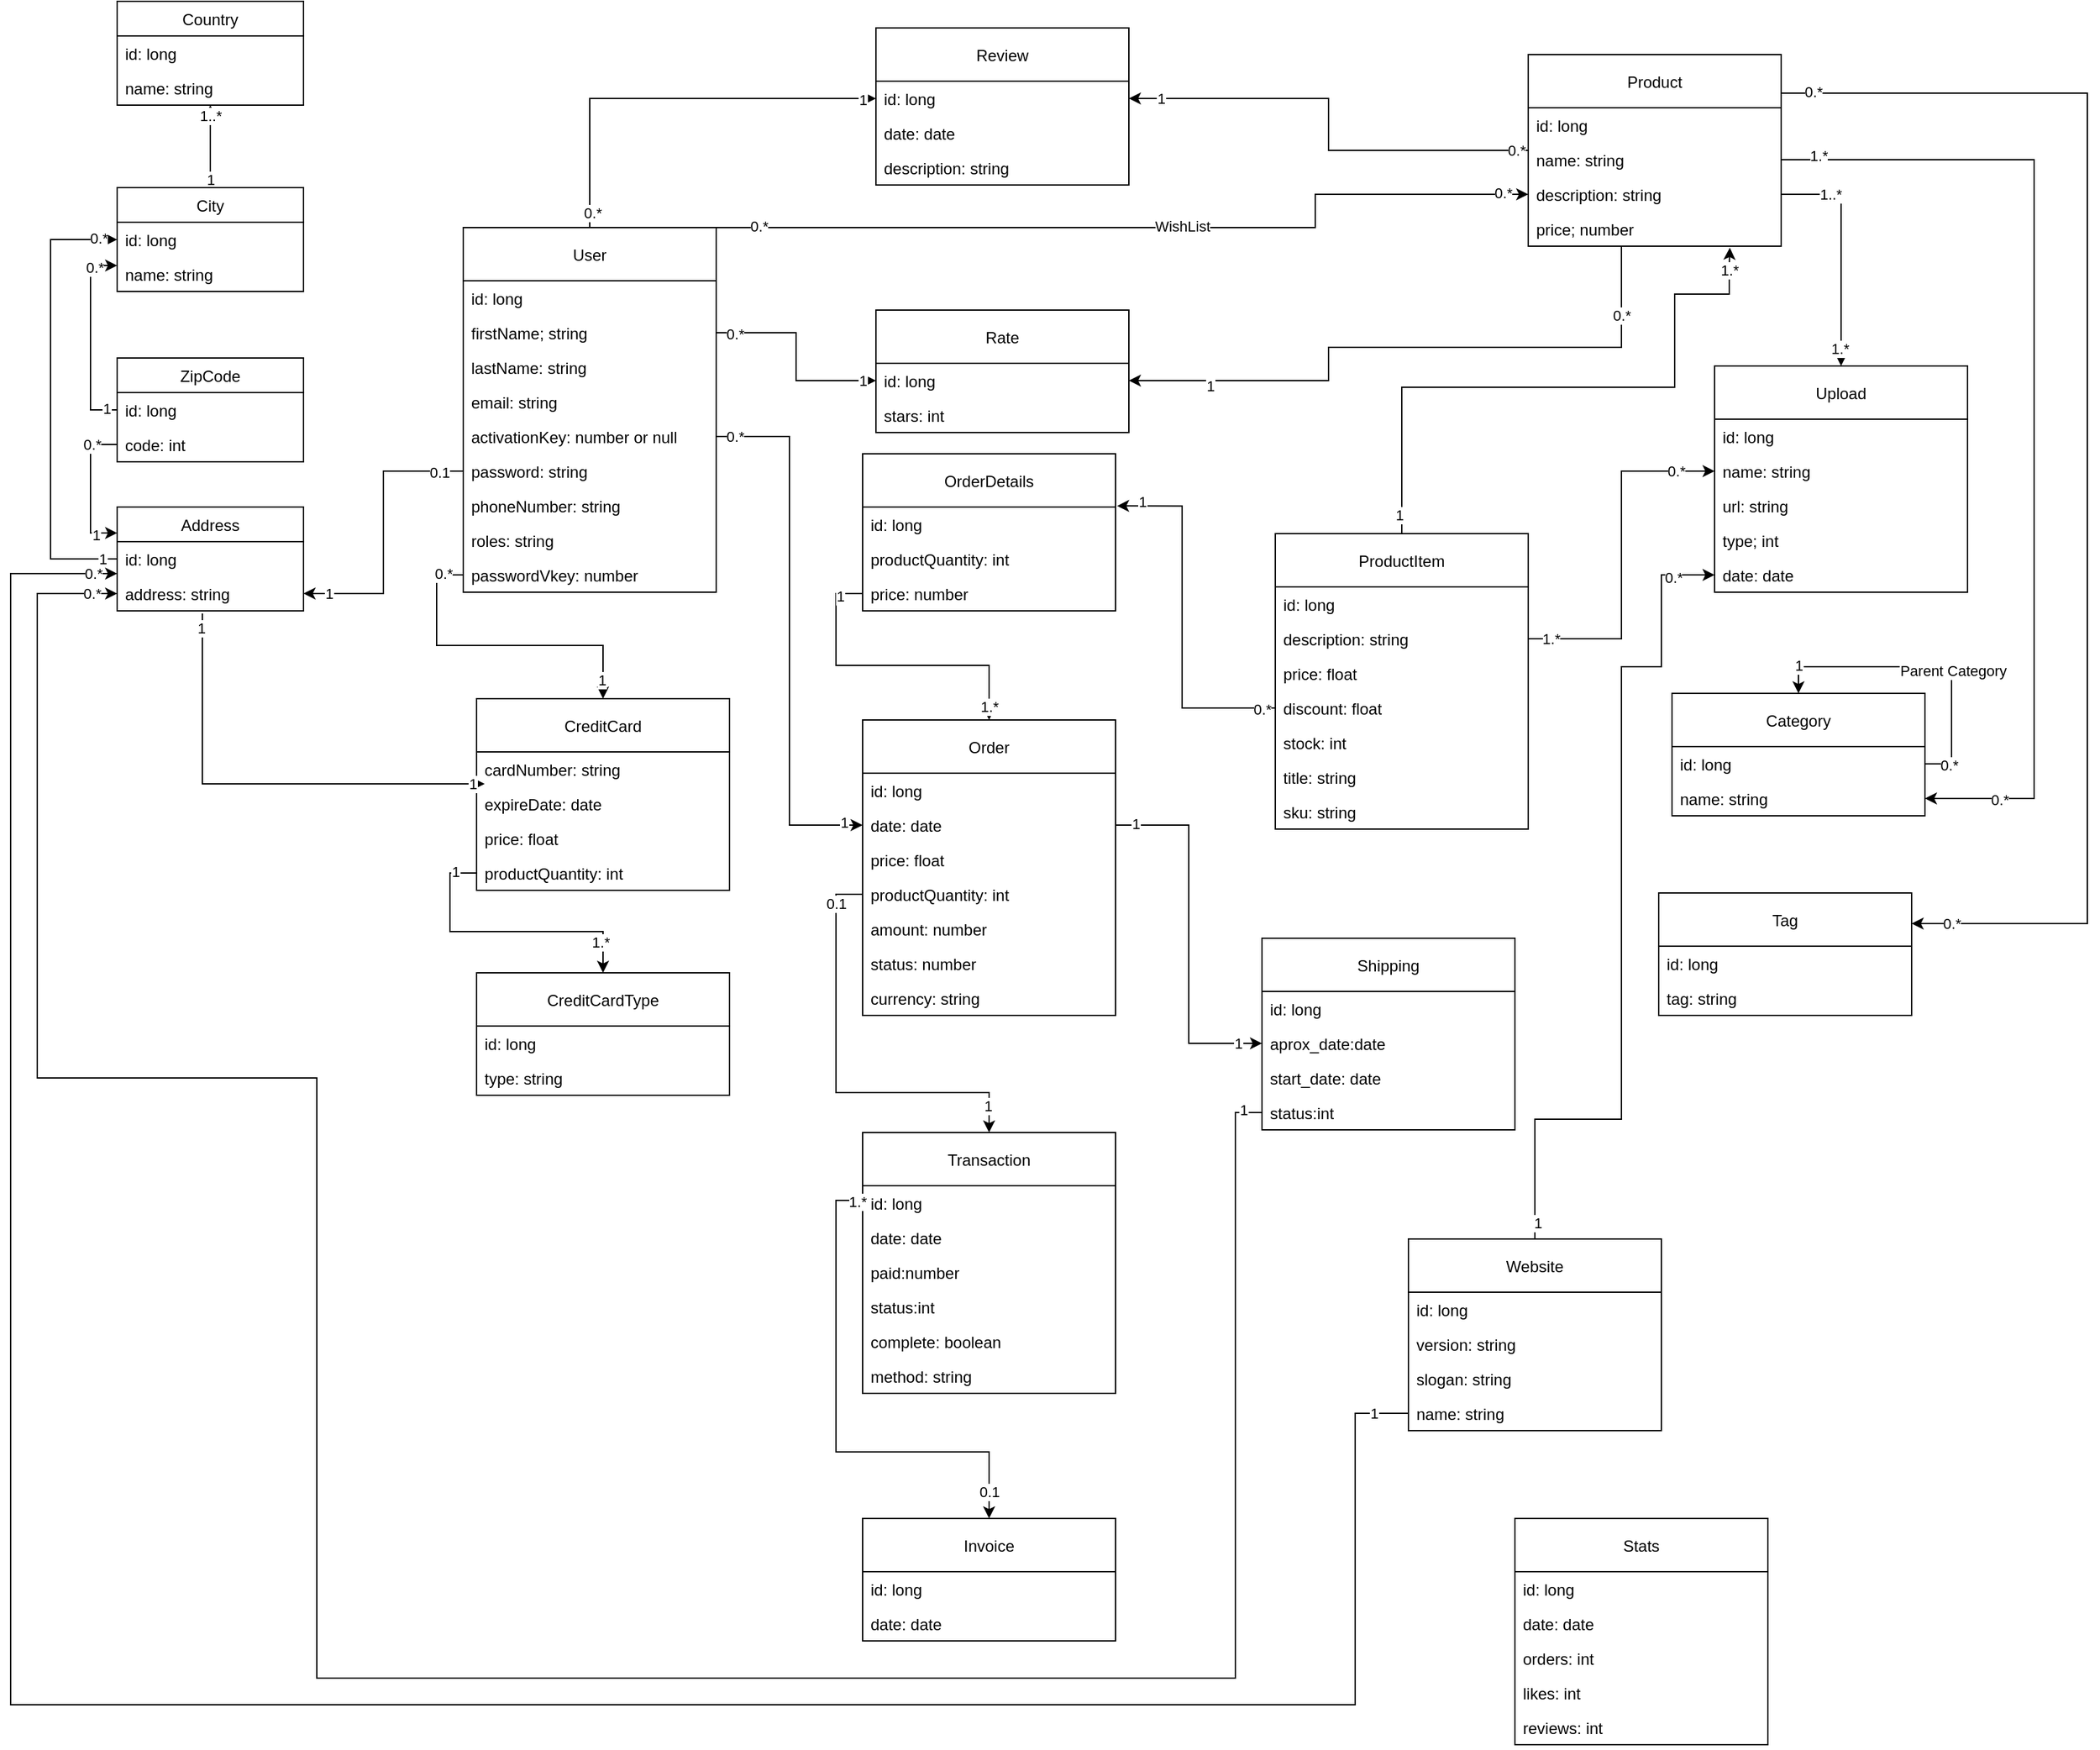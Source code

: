 <mxfile version="14.4.3" type="github" pages="4">
  <diagram id="C5RBs43oDa-KdzZeNtuy" name="Ecommerce basic model">
    <mxGraphModel dx="1021" dy="529" grid="1" gridSize="10" guides="1" tooltips="1" connect="1" arrows="1" fold="1" page="1" pageScale="1" pageWidth="827" pageHeight="1169" math="0" shadow="0">
      <root>
        <mxCell id="WIyWlLk6GJQsqaUBKTNV-0" />
        <mxCell id="WIyWlLk6GJQsqaUBKTNV-1" parent="WIyWlLk6GJQsqaUBKTNV-0" />
        <mxCell id="cPLGYtPvWCTw3_Bh6L6v-99" style="edgeStyle=orthogonalEdgeStyle;rounded=0;orthogonalLoop=1;jettySize=auto;html=1;exitX=0.5;exitY=0;exitDx=0;exitDy=0;entryX=0;entryY=0.5;entryDx=0;entryDy=0;" parent="WIyWlLk6GJQsqaUBKTNV-1" source="cPLGYtPvWCTw3_Bh6L6v-0" target="cPLGYtPvWCTw3_Bh6L6v-63" edge="1">
          <mxGeometry relative="1" as="geometry" />
        </mxCell>
        <mxCell id="cPLGYtPvWCTw3_Bh6L6v-109" value="0.*" style="edgeLabel;html=1;align=center;verticalAlign=middle;resizable=0;points=[];" parent="cPLGYtPvWCTw3_Bh6L6v-99" vertex="1" connectable="0">
          <mxGeometry x="-0.931" y="-2" relative="1" as="geometry">
            <mxPoint as="offset" />
          </mxGeometry>
        </mxCell>
        <mxCell id="cPLGYtPvWCTw3_Bh6L6v-110" value="1" style="edgeLabel;html=1;align=center;verticalAlign=middle;resizable=0;points=[];" parent="cPLGYtPvWCTw3_Bh6L6v-99" vertex="1" connectable="0">
          <mxGeometry x="0.937" y="-1" relative="1" as="geometry">
            <mxPoint as="offset" />
          </mxGeometry>
        </mxCell>
        <mxCell id="cPLGYtPvWCTw3_Bh6L6v-145" style="edgeStyle=orthogonalEdgeStyle;rounded=0;orthogonalLoop=1;jettySize=auto;html=1;exitX=1;exitY=0;exitDx=0;exitDy=0;entryX=0;entryY=0.5;entryDx=0;entryDy=0;" parent="WIyWlLk6GJQsqaUBKTNV-1" source="cPLGYtPvWCTw3_Bh6L6v-0" target="nPh9xURQNQMurSDFg4GZ-12" edge="1">
          <mxGeometry relative="1" as="geometry">
            <mxPoint x="1290" y="210" as="targetPoint" />
            <Array as="points">
              <mxPoint x="1010" y="170" />
              <mxPoint x="1010" y="145" />
            </Array>
          </mxGeometry>
        </mxCell>
        <mxCell id="cPLGYtPvWCTw3_Bh6L6v-146" value="WishList" style="edgeLabel;html=1;align=center;verticalAlign=middle;resizable=0;points=[];" parent="cPLGYtPvWCTw3_Bh6L6v-145" vertex="1" connectable="0">
          <mxGeometry x="0.1" y="1" relative="1" as="geometry">
            <mxPoint as="offset" />
          </mxGeometry>
        </mxCell>
        <mxCell id="cPLGYtPvWCTw3_Bh6L6v-147" value="0.*" style="edgeLabel;html=1;align=center;verticalAlign=middle;resizable=0;points=[];" parent="cPLGYtPvWCTw3_Bh6L6v-145" vertex="1" connectable="0">
          <mxGeometry x="-0.9" y="1" relative="1" as="geometry">
            <mxPoint as="offset" />
          </mxGeometry>
        </mxCell>
        <mxCell id="cPLGYtPvWCTw3_Bh6L6v-148" value="0.*" style="edgeLabel;html=1;align=center;verticalAlign=middle;resizable=0;points=[];" parent="cPLGYtPvWCTw3_Bh6L6v-145" vertex="1" connectable="0">
          <mxGeometry x="0.938" y="1" relative="1" as="geometry">
            <mxPoint as="offset" />
          </mxGeometry>
        </mxCell>
        <mxCell id="cPLGYtPvWCTw3_Bh6L6v-0" value="User" style="swimlane;fontStyle=0;childLayout=stackLayout;horizontal=1;startSize=40;fillColor=none;horizontalStack=0;resizeParent=1;resizeParentMax=0;resizeLast=0;collapsible=1;marginBottom=0;" parent="WIyWlLk6GJQsqaUBKTNV-1" vertex="1">
          <mxGeometry x="370" y="170" width="190" height="274" as="geometry" />
        </mxCell>
        <mxCell id="cPLGYtPvWCTw3_Bh6L6v-1" value="id: long" style="text;strokeColor=none;fillColor=none;align=left;verticalAlign=top;spacingLeft=4;spacingRight=4;overflow=hidden;rotatable=0;points=[[0,0.5],[1,0.5]];portConstraint=eastwest;" parent="cPLGYtPvWCTw3_Bh6L6v-0" vertex="1">
          <mxGeometry y="40" width="190" height="26" as="geometry" />
        </mxCell>
        <mxCell id="cPLGYtPvWCTw3_Bh6L6v-2" value="firstName; string" style="text;strokeColor=none;fillColor=none;align=left;verticalAlign=top;spacingLeft=4;spacingRight=4;overflow=hidden;rotatable=0;points=[[0,0.5],[1,0.5]];portConstraint=eastwest;" parent="cPLGYtPvWCTw3_Bh6L6v-0" vertex="1">
          <mxGeometry y="66" width="190" height="26" as="geometry" />
        </mxCell>
        <mxCell id="cPLGYtPvWCTw3_Bh6L6v-3" value="lastName: string" style="text;strokeColor=none;fillColor=none;align=left;verticalAlign=top;spacingLeft=4;spacingRight=4;overflow=hidden;rotatable=0;points=[[0,0.5],[1,0.5]];portConstraint=eastwest;" parent="cPLGYtPvWCTw3_Bh6L6v-0" vertex="1">
          <mxGeometry y="92" width="190" height="26" as="geometry" />
        </mxCell>
        <mxCell id="cPLGYtPvWCTw3_Bh6L6v-4" value="email: string" style="text;strokeColor=none;fillColor=none;align=left;verticalAlign=top;spacingLeft=4;spacingRight=4;overflow=hidden;rotatable=0;points=[[0,0.5],[1,0.5]];portConstraint=eastwest;" parent="cPLGYtPvWCTw3_Bh6L6v-0" vertex="1">
          <mxGeometry y="118" width="190" height="26" as="geometry" />
        </mxCell>
        <mxCell id="cPLGYtPvWCTw3_Bh6L6v-5" value="activationKey: number or null" style="text;strokeColor=none;fillColor=none;align=left;verticalAlign=top;spacingLeft=4;spacingRight=4;overflow=hidden;rotatable=0;points=[[0,0.5],[1,0.5]];portConstraint=eastwest;" parent="cPLGYtPvWCTw3_Bh6L6v-0" vertex="1">
          <mxGeometry y="144" width="190" height="26" as="geometry" />
        </mxCell>
        <mxCell id="cPLGYtPvWCTw3_Bh6L6v-6" value="password: string" style="text;strokeColor=none;fillColor=none;align=left;verticalAlign=top;spacingLeft=4;spacingRight=4;overflow=hidden;rotatable=0;points=[[0,0.5],[1,0.5]];portConstraint=eastwest;" parent="cPLGYtPvWCTw3_Bh6L6v-0" vertex="1">
          <mxGeometry y="170" width="190" height="26" as="geometry" />
        </mxCell>
        <mxCell id="cPLGYtPvWCTw3_Bh6L6v-7" value="phoneNumber: string" style="text;strokeColor=none;fillColor=none;align=left;verticalAlign=top;spacingLeft=4;spacingRight=4;overflow=hidden;rotatable=0;points=[[0,0.5],[1,0.5]];portConstraint=eastwest;" parent="cPLGYtPvWCTw3_Bh6L6v-0" vertex="1">
          <mxGeometry y="196" width="190" height="26" as="geometry" />
        </mxCell>
        <mxCell id="cPLGYtPvWCTw3_Bh6L6v-8" value="roles: string" style="text;strokeColor=none;fillColor=none;align=left;verticalAlign=top;spacingLeft=4;spacingRight=4;overflow=hidden;rotatable=0;points=[[0,0.5],[1,0.5]];portConstraint=eastwest;" parent="cPLGYtPvWCTw3_Bh6L6v-0" vertex="1">
          <mxGeometry y="222" width="190" height="26" as="geometry" />
        </mxCell>
        <mxCell id="LL3oQdZrADuqtk3ohifD-0" value="passwordVkey: number" style="text;strokeColor=none;fillColor=none;align=left;verticalAlign=top;spacingLeft=4;spacingRight=4;overflow=hidden;rotatable=0;points=[[0,0.5],[1,0.5]];portConstraint=eastwest;" parent="cPLGYtPvWCTw3_Bh6L6v-0" vertex="1">
          <mxGeometry y="248" width="190" height="26" as="geometry" />
        </mxCell>
        <mxCell id="cPLGYtPvWCTw3_Bh6L6v-117" style="edgeStyle=orthogonalEdgeStyle;rounded=0;orthogonalLoop=1;jettySize=auto;html=1;exitX=0;exitY=0.5;exitDx=0;exitDy=0;entryX=1;entryY=0.5;entryDx=0;entryDy=0;" parent="WIyWlLk6GJQsqaUBKTNV-1" source="nPh9xURQNQMurSDFg4GZ-9" target="cPLGYtPvWCTw3_Bh6L6v-63" edge="1">
          <mxGeometry relative="1" as="geometry" />
        </mxCell>
        <mxCell id="cPLGYtPvWCTw3_Bh6L6v-132" value="0.*" style="edgeLabel;html=1;align=center;verticalAlign=middle;resizable=0;points=[];" parent="cPLGYtPvWCTw3_Bh6L6v-117" vertex="1" connectable="0">
          <mxGeometry x="-0.943" relative="1" as="geometry">
            <mxPoint as="offset" />
          </mxGeometry>
        </mxCell>
        <mxCell id="cPLGYtPvWCTw3_Bh6L6v-133" value="1" style="edgeLabel;html=1;align=center;verticalAlign=middle;resizable=0;points=[];" parent="cPLGYtPvWCTw3_Bh6L6v-117" vertex="1" connectable="0">
          <mxGeometry x="0.858" relative="1" as="geometry">
            <mxPoint as="offset" />
          </mxGeometry>
        </mxCell>
        <mxCell id="nPh9xURQNQMurSDFg4GZ-18" style="edgeStyle=orthogonalEdgeStyle;rounded=0;orthogonalLoop=1;jettySize=auto;html=1;exitX=0.5;exitY=0;exitDx=0;exitDy=0;entryX=0.797;entryY=1.043;entryDx=0;entryDy=0;entryPerimeter=0;" parent="WIyWlLk6GJQsqaUBKTNV-1" source="cPLGYtPvWCTw3_Bh6L6v-13" target="nPh9xURQNQMurSDFg4GZ-22" edge="1">
          <mxGeometry relative="1" as="geometry">
            <mxPoint x="1319" y="160" as="targetPoint" />
            <Array as="points">
              <mxPoint x="1075" y="290" />
              <mxPoint x="1280" y="290" />
              <mxPoint x="1280" y="220" />
              <mxPoint x="1321" y="220" />
              <mxPoint x="1321" y="200" />
              <mxPoint x="1321" y="200" />
            </Array>
          </mxGeometry>
        </mxCell>
        <mxCell id="nPh9xURQNQMurSDFg4GZ-19" value="1" style="edgeLabel;html=1;align=center;verticalAlign=middle;resizable=0;points=[];" parent="nPh9xURQNQMurSDFg4GZ-18" vertex="1" connectable="0">
          <mxGeometry x="-0.938" y="2" relative="1" as="geometry">
            <mxPoint as="offset" />
          </mxGeometry>
        </mxCell>
        <mxCell id="nPh9xURQNQMurSDFg4GZ-20" value="1.*" style="edgeLabel;html=1;align=center;verticalAlign=middle;resizable=0;points=[];" parent="nPh9xURQNQMurSDFg4GZ-18" vertex="1" connectable="0">
          <mxGeometry x="0.927" relative="1" as="geometry">
            <mxPoint as="offset" />
          </mxGeometry>
        </mxCell>
        <mxCell id="cPLGYtPvWCTw3_Bh6L6v-13" value="ProductItem" style="swimlane;fontStyle=0;childLayout=stackLayout;horizontal=1;startSize=40;fillColor=none;horizontalStack=0;resizeParent=1;resizeParentMax=0;resizeLast=0;collapsible=1;marginBottom=0;" parent="WIyWlLk6GJQsqaUBKTNV-1" vertex="1">
          <mxGeometry x="980" y="400" width="190" height="222" as="geometry" />
        </mxCell>
        <mxCell id="cPLGYtPvWCTw3_Bh6L6v-14" value="id: long" style="text;strokeColor=none;fillColor=none;align=left;verticalAlign=top;spacingLeft=4;spacingRight=4;overflow=hidden;rotatable=0;points=[[0,0.5],[1,0.5]];portConstraint=eastwest;" parent="cPLGYtPvWCTw3_Bh6L6v-13" vertex="1">
          <mxGeometry y="40" width="190" height="26" as="geometry" />
        </mxCell>
        <mxCell id="cPLGYtPvWCTw3_Bh6L6v-16" value="description: string" style="text;strokeColor=none;fillColor=none;align=left;verticalAlign=top;spacingLeft=4;spacingRight=4;overflow=hidden;rotatable=0;points=[[0,0.5],[1,0.5]];portConstraint=eastwest;" parent="cPLGYtPvWCTw3_Bh6L6v-13" vertex="1">
          <mxGeometry y="66" width="190" height="26" as="geometry" />
        </mxCell>
        <mxCell id="cPLGYtPvWCTw3_Bh6L6v-17" value="price: float" style="text;strokeColor=none;fillColor=none;align=left;verticalAlign=top;spacingLeft=4;spacingRight=4;overflow=hidden;rotatable=0;points=[[0,0.5],[1,0.5]];portConstraint=eastwest;" parent="cPLGYtPvWCTw3_Bh6L6v-13" vertex="1">
          <mxGeometry y="92" width="190" height="26" as="geometry" />
        </mxCell>
        <mxCell id="cPLGYtPvWCTw3_Bh6L6v-18" value="discount: float" style="text;strokeColor=none;fillColor=none;align=left;verticalAlign=top;spacingLeft=4;spacingRight=4;overflow=hidden;rotatable=0;points=[[0,0.5],[1,0.5]];portConstraint=eastwest;" parent="cPLGYtPvWCTw3_Bh6L6v-13" vertex="1">
          <mxGeometry y="118" width="190" height="26" as="geometry" />
        </mxCell>
        <mxCell id="nPh9xURQNQMurSDFg4GZ-16" value="stock: int" style="text;strokeColor=none;fillColor=none;align=left;verticalAlign=top;spacingLeft=4;spacingRight=4;overflow=hidden;rotatable=0;points=[[0,0.5],[1,0.5]];portConstraint=eastwest;" parent="cPLGYtPvWCTw3_Bh6L6v-13" vertex="1">
          <mxGeometry y="144" width="190" height="26" as="geometry" />
        </mxCell>
        <mxCell id="nPh9xURQNQMurSDFg4GZ-21" value="title: string" style="text;strokeColor=none;fillColor=none;align=left;verticalAlign=top;spacingLeft=4;spacingRight=4;overflow=hidden;rotatable=0;points=[[0,0.5],[1,0.5]];portConstraint=eastwest;" parent="cPLGYtPvWCTw3_Bh6L6v-13" vertex="1">
          <mxGeometry y="170" width="190" height="26" as="geometry" />
        </mxCell>
        <mxCell id="DNhfUF4TKeXwR3diwNWq-3" value="sku: string" style="text;strokeColor=none;fillColor=none;align=left;verticalAlign=top;spacingLeft=4;spacingRight=4;overflow=hidden;rotatable=0;points=[[0,0.5],[1,0.5]];portConstraint=eastwest;" parent="cPLGYtPvWCTw3_Bh6L6v-13" vertex="1">
          <mxGeometry y="196" width="190" height="26" as="geometry" />
        </mxCell>
        <mxCell id="cPLGYtPvWCTw3_Bh6L6v-23" value="Address" style="swimlane;fontStyle=0;childLayout=stackLayout;horizontal=1;startSize=26;fillColor=none;horizontalStack=0;resizeParent=1;resizeParentMax=0;resizeLast=0;collapsible=1;marginBottom=0;" parent="WIyWlLk6GJQsqaUBKTNV-1" vertex="1">
          <mxGeometry x="110" y="380" width="140" height="78" as="geometry" />
        </mxCell>
        <mxCell id="cPLGYtPvWCTw3_Bh6L6v-24" value="id: long" style="text;strokeColor=none;fillColor=none;align=left;verticalAlign=top;spacingLeft=4;spacingRight=4;overflow=hidden;rotatable=0;points=[[0,0.5],[1,0.5]];portConstraint=eastwest;" parent="cPLGYtPvWCTw3_Bh6L6v-23" vertex="1">
          <mxGeometry y="26" width="140" height="26" as="geometry" />
        </mxCell>
        <mxCell id="cPLGYtPvWCTw3_Bh6L6v-26" value="address: string" style="text;strokeColor=none;fillColor=none;align=left;verticalAlign=top;spacingLeft=4;spacingRight=4;overflow=hidden;rotatable=0;points=[[0,0.5],[1,0.5]];portConstraint=eastwest;" parent="cPLGYtPvWCTw3_Bh6L6v-23" vertex="1">
          <mxGeometry y="52" width="140" height="26" as="geometry" />
        </mxCell>
        <mxCell id="cPLGYtPvWCTw3_Bh6L6v-91" style="edgeStyle=orthogonalEdgeStyle;rounded=0;orthogonalLoop=1;jettySize=auto;html=1;exitX=0.5;exitY=0;exitDx=0;exitDy=0;entryX=0.5;entryY=1;entryDx=0;entryDy=0;" parent="WIyWlLk6GJQsqaUBKTNV-1" source="cPLGYtPvWCTw3_Bh6L6v-29" target="cPLGYtPvWCTw3_Bh6L6v-33" edge="1">
          <mxGeometry relative="1" as="geometry" />
        </mxCell>
        <mxCell id="cPLGYtPvWCTw3_Bh6L6v-103" value="1" style="edgeLabel;html=1;align=center;verticalAlign=middle;resizable=0;points=[];" parent="cPLGYtPvWCTw3_Bh6L6v-91" vertex="1" connectable="0">
          <mxGeometry x="-0.802" relative="1" as="geometry">
            <mxPoint as="offset" />
          </mxGeometry>
        </mxCell>
        <mxCell id="cPLGYtPvWCTw3_Bh6L6v-104" value="1..*" style="edgeLabel;html=1;align=center;verticalAlign=middle;resizable=0;points=[];" parent="cPLGYtPvWCTw3_Bh6L6v-91" vertex="1" connectable="0">
          <mxGeometry x="0.747" relative="1" as="geometry">
            <mxPoint as="offset" />
          </mxGeometry>
        </mxCell>
        <mxCell id="cPLGYtPvWCTw3_Bh6L6v-29" value="City" style="swimlane;fontStyle=0;childLayout=stackLayout;horizontal=1;startSize=26;fillColor=none;horizontalStack=0;resizeParent=1;resizeParentMax=0;resizeLast=0;collapsible=1;marginBottom=0;" parent="WIyWlLk6GJQsqaUBKTNV-1" vertex="1">
          <mxGeometry x="110" y="140" width="140" height="78" as="geometry" />
        </mxCell>
        <mxCell id="cPLGYtPvWCTw3_Bh6L6v-30" value="id: long" style="text;strokeColor=none;fillColor=none;align=left;verticalAlign=top;spacingLeft=4;spacingRight=4;overflow=hidden;rotatable=0;points=[[0,0.5],[1,0.5]];portConstraint=eastwest;" parent="cPLGYtPvWCTw3_Bh6L6v-29" vertex="1">
          <mxGeometry y="26" width="140" height="26" as="geometry" />
        </mxCell>
        <mxCell id="cPLGYtPvWCTw3_Bh6L6v-31" value="name: string" style="text;strokeColor=none;fillColor=none;align=left;verticalAlign=top;spacingLeft=4;spacingRight=4;overflow=hidden;rotatable=0;points=[[0,0.5],[1,0.5]];portConstraint=eastwest;" parent="cPLGYtPvWCTw3_Bh6L6v-29" vertex="1">
          <mxGeometry y="52" width="140" height="26" as="geometry" />
        </mxCell>
        <mxCell id="cPLGYtPvWCTw3_Bh6L6v-33" value="Country" style="swimlane;fontStyle=0;childLayout=stackLayout;horizontal=1;startSize=26;fillColor=none;horizontalStack=0;resizeParent=1;resizeParentMax=0;resizeLast=0;collapsible=1;marginBottom=0;" parent="WIyWlLk6GJQsqaUBKTNV-1" vertex="1">
          <mxGeometry x="110" width="140" height="78" as="geometry" />
        </mxCell>
        <mxCell id="cPLGYtPvWCTw3_Bh6L6v-34" value="id: long" style="text;strokeColor=none;fillColor=none;align=left;verticalAlign=top;spacingLeft=4;spacingRight=4;overflow=hidden;rotatable=0;points=[[0,0.5],[1,0.5]];portConstraint=eastwest;" parent="cPLGYtPvWCTw3_Bh6L6v-33" vertex="1">
          <mxGeometry y="26" width="140" height="26" as="geometry" />
        </mxCell>
        <mxCell id="cPLGYtPvWCTw3_Bh6L6v-35" value="name: string" style="text;strokeColor=none;fillColor=none;align=left;verticalAlign=top;spacingLeft=4;spacingRight=4;overflow=hidden;rotatable=0;points=[[0,0.5],[1,0.5]];portConstraint=eastwest;" parent="cPLGYtPvWCTw3_Bh6L6v-33" vertex="1">
          <mxGeometry y="52" width="140" height="26" as="geometry" />
        </mxCell>
        <mxCell id="cPLGYtPvWCTw3_Bh6L6v-38" value="Upload" style="swimlane;fontStyle=0;childLayout=stackLayout;horizontal=1;startSize=40;fillColor=none;horizontalStack=0;resizeParent=1;resizeParentMax=0;resizeLast=0;collapsible=1;marginBottom=0;" parent="WIyWlLk6GJQsqaUBKTNV-1" vertex="1">
          <mxGeometry x="1310" y="274" width="190" height="170" as="geometry" />
        </mxCell>
        <mxCell id="cPLGYtPvWCTw3_Bh6L6v-39" value="id: long" style="text;strokeColor=none;fillColor=none;align=left;verticalAlign=top;spacingLeft=4;spacingRight=4;overflow=hidden;rotatable=0;points=[[0,0.5],[1,0.5]];portConstraint=eastwest;" parent="cPLGYtPvWCTw3_Bh6L6v-38" vertex="1">
          <mxGeometry y="40" width="190" height="26" as="geometry" />
        </mxCell>
        <mxCell id="cPLGYtPvWCTw3_Bh6L6v-40" value="name: string" style="text;strokeColor=none;fillColor=none;align=left;verticalAlign=top;spacingLeft=4;spacingRight=4;overflow=hidden;rotatable=0;points=[[0,0.5],[1,0.5]];portConstraint=eastwest;" parent="cPLGYtPvWCTw3_Bh6L6v-38" vertex="1">
          <mxGeometry y="66" width="190" height="26" as="geometry" />
        </mxCell>
        <mxCell id="cPLGYtPvWCTw3_Bh6L6v-41" value="url: string" style="text;strokeColor=none;fillColor=none;align=left;verticalAlign=top;spacingLeft=4;spacingRight=4;overflow=hidden;rotatable=0;points=[[0,0.5],[1,0.5]];portConstraint=eastwest;" parent="cPLGYtPvWCTw3_Bh6L6v-38" vertex="1">
          <mxGeometry y="92" width="190" height="26" as="geometry" />
        </mxCell>
        <mxCell id="cPLGYtPvWCTw3_Bh6L6v-42" value="type; int" style="text;strokeColor=none;fillColor=none;align=left;verticalAlign=top;spacingLeft=4;spacingRight=4;overflow=hidden;rotatable=0;points=[[0,0.5],[1,0.5]];portConstraint=eastwest;" parent="cPLGYtPvWCTw3_Bh6L6v-38" vertex="1">
          <mxGeometry y="118" width="190" height="26" as="geometry" />
        </mxCell>
        <mxCell id="cPLGYtPvWCTw3_Bh6L6v-43" value="date: date" style="text;strokeColor=none;fillColor=none;align=left;verticalAlign=top;spacingLeft=4;spacingRight=4;overflow=hidden;rotatable=0;points=[[0,0.5],[1,0.5]];portConstraint=eastwest;" parent="cPLGYtPvWCTw3_Bh6L6v-38" vertex="1">
          <mxGeometry y="144" width="190" height="26" as="geometry" />
        </mxCell>
        <mxCell id="cPLGYtPvWCTw3_Bh6L6v-45" value="Tag" style="swimlane;fontStyle=0;childLayout=stackLayout;horizontal=1;startSize=40;fillColor=none;horizontalStack=0;resizeParent=1;resizeParentMax=0;resizeLast=0;collapsible=1;marginBottom=0;" parent="WIyWlLk6GJQsqaUBKTNV-1" vertex="1">
          <mxGeometry x="1268" y="670" width="190" height="92" as="geometry" />
        </mxCell>
        <mxCell id="cPLGYtPvWCTw3_Bh6L6v-46" value="id: long" style="text;strokeColor=none;fillColor=none;align=left;verticalAlign=top;spacingLeft=4;spacingRight=4;overflow=hidden;rotatable=0;points=[[0,0.5],[1,0.5]];portConstraint=eastwest;" parent="cPLGYtPvWCTw3_Bh6L6v-45" vertex="1">
          <mxGeometry y="40" width="190" height="26" as="geometry" />
        </mxCell>
        <mxCell id="cPLGYtPvWCTw3_Bh6L6v-47" value="tag: string" style="text;strokeColor=none;fillColor=none;align=left;verticalAlign=top;spacingLeft=4;spacingRight=4;overflow=hidden;rotatable=0;points=[[0,0.5],[1,0.5]];portConstraint=eastwest;" parent="cPLGYtPvWCTw3_Bh6L6v-45" vertex="1">
          <mxGeometry y="66" width="190" height="26" as="geometry" />
        </mxCell>
        <mxCell id="cPLGYtPvWCTw3_Bh6L6v-51" value="Order" style="swimlane;fontStyle=0;childLayout=stackLayout;horizontal=1;startSize=40;fillColor=none;horizontalStack=0;resizeParent=1;resizeParentMax=0;resizeLast=0;collapsible=1;marginBottom=0;" parent="WIyWlLk6GJQsqaUBKTNV-1" vertex="1">
          <mxGeometry x="670" y="540" width="190" height="222" as="geometry" />
        </mxCell>
        <mxCell id="cPLGYtPvWCTw3_Bh6L6v-52" value="id: long" style="text;strokeColor=none;fillColor=none;align=left;verticalAlign=top;spacingLeft=4;spacingRight=4;overflow=hidden;rotatable=0;points=[[0,0.5],[1,0.5]];portConstraint=eastwest;" parent="cPLGYtPvWCTw3_Bh6L6v-51" vertex="1">
          <mxGeometry y="40" width="190" height="26" as="geometry" />
        </mxCell>
        <mxCell id="cPLGYtPvWCTw3_Bh6L6v-54" value="date: date" style="text;strokeColor=none;fillColor=none;align=left;verticalAlign=top;spacingLeft=4;spacingRight=4;overflow=hidden;rotatable=0;points=[[0,0.5],[1,0.5]];portConstraint=eastwest;" parent="cPLGYtPvWCTw3_Bh6L6v-51" vertex="1">
          <mxGeometry y="66" width="190" height="26" as="geometry" />
        </mxCell>
        <mxCell id="cPLGYtPvWCTw3_Bh6L6v-55" value="price: float" style="text;strokeColor=none;fillColor=none;align=left;verticalAlign=top;spacingLeft=4;spacingRight=4;overflow=hidden;rotatable=0;points=[[0,0.5],[1,0.5]];portConstraint=eastwest;" parent="cPLGYtPvWCTw3_Bh6L6v-51" vertex="1">
          <mxGeometry y="92" width="190" height="26" as="geometry" />
        </mxCell>
        <mxCell id="cPLGYtPvWCTw3_Bh6L6v-56" value="productQuantity: int" style="text;strokeColor=none;fillColor=none;align=left;verticalAlign=top;spacingLeft=4;spacingRight=4;overflow=hidden;rotatable=0;points=[[0,0.5],[1,0.5]];portConstraint=eastwest;" parent="cPLGYtPvWCTw3_Bh6L6v-51" vertex="1">
          <mxGeometry y="118" width="190" height="26" as="geometry" />
        </mxCell>
        <mxCell id="RaY6sL2JBbZHT8RDv4WS-54" value="amount: number" style="text;strokeColor=none;fillColor=none;align=left;verticalAlign=top;spacingLeft=4;spacingRight=4;overflow=hidden;rotatable=0;points=[[0,0.5],[1,0.5]];portConstraint=eastwest;" parent="cPLGYtPvWCTw3_Bh6L6v-51" vertex="1">
          <mxGeometry y="144" width="190" height="26" as="geometry" />
        </mxCell>
        <mxCell id="DNhfUF4TKeXwR3diwNWq-0" value="status: number" style="text;strokeColor=none;fillColor=none;align=left;verticalAlign=top;spacingLeft=4;spacingRight=4;overflow=hidden;rotatable=0;points=[[0,0.5],[1,0.5]];portConstraint=eastwest;" parent="cPLGYtPvWCTw3_Bh6L6v-51" vertex="1">
          <mxGeometry y="170" width="190" height="26" as="geometry" />
        </mxCell>
        <mxCell id="DNhfUF4TKeXwR3diwNWq-2" value="currency: string" style="text;strokeColor=none;fillColor=none;align=left;verticalAlign=top;spacingLeft=4;spacingRight=4;overflow=hidden;rotatable=0;points=[[0,0.5],[1,0.5]];portConstraint=eastwest;" parent="cPLGYtPvWCTw3_Bh6L6v-51" vertex="1">
          <mxGeometry y="196" width="190" height="26" as="geometry" />
        </mxCell>
        <mxCell id="cPLGYtPvWCTw3_Bh6L6v-61" value="Review" style="swimlane;fontStyle=0;childLayout=stackLayout;horizontal=1;startSize=40;fillColor=none;horizontalStack=0;resizeParent=1;resizeParentMax=0;resizeLast=0;collapsible=1;marginBottom=0;" parent="WIyWlLk6GJQsqaUBKTNV-1" vertex="1">
          <mxGeometry x="680" y="20" width="190" height="118" as="geometry" />
        </mxCell>
        <mxCell id="cPLGYtPvWCTw3_Bh6L6v-63" value="id: long" style="text;strokeColor=none;fillColor=none;align=left;verticalAlign=top;spacingLeft=4;spacingRight=4;overflow=hidden;rotatable=0;points=[[0,0.5],[1,0.5]];portConstraint=eastwest;" parent="cPLGYtPvWCTw3_Bh6L6v-61" vertex="1">
          <mxGeometry y="40" width="190" height="26" as="geometry" />
        </mxCell>
        <mxCell id="cPLGYtPvWCTw3_Bh6L6v-64" value="date: date" style="text;strokeColor=none;fillColor=none;align=left;verticalAlign=top;spacingLeft=4;spacingRight=4;overflow=hidden;rotatable=0;points=[[0,0.5],[1,0.5]];portConstraint=eastwest;" parent="cPLGYtPvWCTw3_Bh6L6v-61" vertex="1">
          <mxGeometry y="66" width="190" height="26" as="geometry" />
        </mxCell>
        <mxCell id="cPLGYtPvWCTw3_Bh6L6v-65" value="description: string" style="text;strokeColor=none;fillColor=none;align=left;verticalAlign=top;spacingLeft=4;spacingRight=4;overflow=hidden;rotatable=0;points=[[0,0.5],[1,0.5]];portConstraint=eastwest;" parent="cPLGYtPvWCTw3_Bh6L6v-61" vertex="1">
          <mxGeometry y="92" width="190" height="26" as="geometry" />
        </mxCell>
        <mxCell id="cPLGYtPvWCTw3_Bh6L6v-78" value="Category" style="swimlane;fontStyle=0;childLayout=stackLayout;horizontal=1;startSize=40;fillColor=none;horizontalStack=0;resizeParent=1;resizeParentMax=0;resizeLast=0;collapsible=1;marginBottom=0;" parent="WIyWlLk6GJQsqaUBKTNV-1" vertex="1">
          <mxGeometry x="1278" y="520" width="190" height="92" as="geometry" />
        </mxCell>
        <mxCell id="LL3oQdZrADuqtk3ohifD-1" style="edgeStyle=orthogonalEdgeStyle;rounded=0;orthogonalLoop=1;jettySize=auto;html=1;exitX=1;exitY=0.5;exitDx=0;exitDy=0;entryX=0.5;entryY=0;entryDx=0;entryDy=0;" parent="cPLGYtPvWCTw3_Bh6L6v-78" source="cPLGYtPvWCTw3_Bh6L6v-79" target="cPLGYtPvWCTw3_Bh6L6v-78" edge="1">
          <mxGeometry relative="1" as="geometry" />
        </mxCell>
        <mxCell id="LL3oQdZrADuqtk3ohifD-2" value="Parent Category" style="edgeLabel;html=1;align=center;verticalAlign=middle;resizable=0;points=[];" parent="LL3oQdZrADuqtk3ohifD-1" vertex="1" connectable="0">
          <mxGeometry x="-0.211" y="-1" relative="1" as="geometry">
            <mxPoint as="offset" />
          </mxGeometry>
        </mxCell>
        <mxCell id="LL3oQdZrADuqtk3ohifD-3" value="0.*" style="edgeLabel;html=1;align=center;verticalAlign=middle;resizable=0;points=[];" parent="LL3oQdZrADuqtk3ohifD-1" vertex="1" connectable="0">
          <mxGeometry x="-0.843" y="-1" relative="1" as="geometry">
            <mxPoint as="offset" />
          </mxGeometry>
        </mxCell>
        <mxCell id="LL3oQdZrADuqtk3ohifD-4" value="1" style="edgeLabel;html=1;align=center;verticalAlign=middle;resizable=0;points=[];" parent="LL3oQdZrADuqtk3ohifD-1" vertex="1" connectable="0">
          <mxGeometry x="0.825" y="-1" relative="1" as="geometry">
            <mxPoint x="1" y="-1" as="offset" />
          </mxGeometry>
        </mxCell>
        <mxCell id="cPLGYtPvWCTw3_Bh6L6v-79" value="id: long" style="text;strokeColor=none;fillColor=none;align=left;verticalAlign=top;spacingLeft=4;spacingRight=4;overflow=hidden;rotatable=0;points=[[0,0.5],[1,0.5]];portConstraint=eastwest;" parent="cPLGYtPvWCTw3_Bh6L6v-78" vertex="1">
          <mxGeometry y="40" width="190" height="26" as="geometry" />
        </mxCell>
        <mxCell id="cPLGYtPvWCTw3_Bh6L6v-80" value="name: string" style="text;strokeColor=none;fillColor=none;align=left;verticalAlign=top;spacingLeft=4;spacingRight=4;overflow=hidden;rotatable=0;points=[[0,0.5],[1,0.5]];portConstraint=eastwest;" parent="cPLGYtPvWCTw3_Bh6L6v-78" vertex="1">
          <mxGeometry y="66" width="190" height="26" as="geometry" />
        </mxCell>
        <mxCell id="cPLGYtPvWCTw3_Bh6L6v-90" style="edgeStyle=orthogonalEdgeStyle;rounded=0;orthogonalLoop=1;jettySize=auto;html=1;exitX=0;exitY=0.5;exitDx=0;exitDy=0;entryX=0;entryY=0.5;entryDx=0;entryDy=0;" parent="WIyWlLk6GJQsqaUBKTNV-1" source="cPLGYtPvWCTw3_Bh6L6v-24" target="cPLGYtPvWCTw3_Bh6L6v-30" edge="1">
          <mxGeometry relative="1" as="geometry">
            <mxPoint x="40" y="190" as="targetPoint" />
            <Array as="points">
              <mxPoint x="60" y="419" />
              <mxPoint x="60" y="179" />
            </Array>
          </mxGeometry>
        </mxCell>
        <mxCell id="cPLGYtPvWCTw3_Bh6L6v-105" value="1" style="edgeLabel;html=1;align=center;verticalAlign=middle;resizable=0;points=[];" parent="cPLGYtPvWCTw3_Bh6L6v-90" vertex="1" connectable="0">
          <mxGeometry x="-0.935" relative="1" as="geometry">
            <mxPoint as="offset" />
          </mxGeometry>
        </mxCell>
        <mxCell id="cPLGYtPvWCTw3_Bh6L6v-106" value="0.*" style="edgeLabel;html=1;align=center;verticalAlign=middle;resizable=0;points=[];" parent="cPLGYtPvWCTw3_Bh6L6v-90" vertex="1" connectable="0">
          <mxGeometry x="0.917" y="1" relative="1" as="geometry">
            <mxPoint as="offset" />
          </mxGeometry>
        </mxCell>
        <mxCell id="cPLGYtPvWCTw3_Bh6L6v-92" style="edgeStyle=orthogonalEdgeStyle;rounded=0;orthogonalLoop=1;jettySize=auto;html=1;exitX=0;exitY=0.5;exitDx=0;exitDy=0;entryX=1;entryY=0.5;entryDx=0;entryDy=0;" parent="WIyWlLk6GJQsqaUBKTNV-1" source="cPLGYtPvWCTw3_Bh6L6v-6" target="cPLGYtPvWCTw3_Bh6L6v-26" edge="1">
          <mxGeometry relative="1" as="geometry" />
        </mxCell>
        <mxCell id="cPLGYtPvWCTw3_Bh6L6v-107" value="0.1" style="edgeLabel;html=1;align=center;verticalAlign=middle;resizable=0;points=[];" parent="cPLGYtPvWCTw3_Bh6L6v-92" vertex="1" connectable="0">
          <mxGeometry x="-0.825" y="1" relative="1" as="geometry">
            <mxPoint as="offset" />
          </mxGeometry>
        </mxCell>
        <mxCell id="cPLGYtPvWCTw3_Bh6L6v-108" value="1" style="edgeLabel;html=1;align=center;verticalAlign=middle;resizable=0;points=[];" parent="cPLGYtPvWCTw3_Bh6L6v-92" vertex="1" connectable="0">
          <mxGeometry x="0.82" relative="1" as="geometry">
            <mxPoint as="offset" />
          </mxGeometry>
        </mxCell>
        <mxCell id="cPLGYtPvWCTw3_Bh6L6v-100" style="edgeStyle=orthogonalEdgeStyle;rounded=0;orthogonalLoop=1;jettySize=auto;html=1;exitX=1;exitY=0.5;exitDx=0;exitDy=0;entryX=0;entryY=0.5;entryDx=0;entryDy=0;" parent="WIyWlLk6GJQsqaUBKTNV-1" source="cPLGYtPvWCTw3_Bh6L6v-16" target="cPLGYtPvWCTw3_Bh6L6v-40" edge="1">
          <mxGeometry relative="1" as="geometry" />
        </mxCell>
        <mxCell id="cPLGYtPvWCTw3_Bh6L6v-134" value="1.*" style="edgeLabel;html=1;align=center;verticalAlign=middle;resizable=0;points=[];" parent="cPLGYtPvWCTw3_Bh6L6v-100" vertex="1" connectable="0">
          <mxGeometry x="-0.873" relative="1" as="geometry">
            <mxPoint as="offset" />
          </mxGeometry>
        </mxCell>
        <mxCell id="cPLGYtPvWCTw3_Bh6L6v-135" value="0.*" style="edgeLabel;html=1;align=center;verticalAlign=middle;resizable=0;points=[];" parent="cPLGYtPvWCTw3_Bh6L6v-100" vertex="1" connectable="0">
          <mxGeometry x="0.783" relative="1" as="geometry">
            <mxPoint as="offset" />
          </mxGeometry>
        </mxCell>
        <mxCell id="cPLGYtPvWCTw3_Bh6L6v-101" style="edgeStyle=orthogonalEdgeStyle;rounded=0;orthogonalLoop=1;jettySize=auto;html=1;exitX=1;exitY=0.5;exitDx=0;exitDy=0;entryX=1;entryY=0.5;entryDx=0;entryDy=0;" parent="WIyWlLk6GJQsqaUBKTNV-1" source="nPh9xURQNQMurSDFg4GZ-11" target="cPLGYtPvWCTw3_Bh6L6v-80" edge="1">
          <mxGeometry relative="1" as="geometry">
            <Array as="points">
              <mxPoint x="1550" y="119" />
              <mxPoint x="1550" y="599" />
            </Array>
          </mxGeometry>
        </mxCell>
        <mxCell id="cPLGYtPvWCTw3_Bh6L6v-136" value="1.*" style="edgeLabel;html=1;align=center;verticalAlign=middle;resizable=0;points=[];" parent="cPLGYtPvWCTw3_Bh6L6v-101" vertex="1" connectable="0">
          <mxGeometry x="-0.925" y="3" relative="1" as="geometry">
            <mxPoint as="offset" />
          </mxGeometry>
        </mxCell>
        <mxCell id="cPLGYtPvWCTw3_Bh6L6v-137" value="0.*" style="edgeLabel;html=1;align=center;verticalAlign=middle;resizable=0;points=[];" parent="cPLGYtPvWCTw3_Bh6L6v-101" vertex="1" connectable="0">
          <mxGeometry x="0.853" y="1" relative="1" as="geometry">
            <mxPoint as="offset" />
          </mxGeometry>
        </mxCell>
        <mxCell id="cPLGYtPvWCTw3_Bh6L6v-102" style="edgeStyle=orthogonalEdgeStyle;rounded=0;orthogonalLoop=1;jettySize=auto;html=1;entryX=1;entryY=0.25;entryDx=0;entryDy=0;exitX=1;exitY=0.25;exitDx=0;exitDy=0;" parent="WIyWlLk6GJQsqaUBKTNV-1" source="nPh9xURQNQMurSDFg4GZ-9" target="cPLGYtPvWCTw3_Bh6L6v-45" edge="1">
          <mxGeometry relative="1" as="geometry">
            <mxPoint x="1100" y="600" as="sourcePoint" />
            <Array as="points">
              <mxPoint x="1590" y="69" />
              <mxPoint x="1590" y="693" />
            </Array>
          </mxGeometry>
        </mxCell>
        <mxCell id="cPLGYtPvWCTw3_Bh6L6v-138" value="0.*" style="edgeLabel;html=1;align=center;verticalAlign=middle;resizable=0;points=[];" parent="cPLGYtPvWCTw3_Bh6L6v-102" vertex="1" connectable="0">
          <mxGeometry x="-0.939" y="1" relative="1" as="geometry">
            <mxPoint as="offset" />
          </mxGeometry>
        </mxCell>
        <mxCell id="cPLGYtPvWCTw3_Bh6L6v-139" value="0.*" style="edgeLabel;html=1;align=center;verticalAlign=middle;resizable=0;points=[];" parent="cPLGYtPvWCTw3_Bh6L6v-102" vertex="1" connectable="0">
          <mxGeometry x="0.941" relative="1" as="geometry">
            <mxPoint as="offset" />
          </mxGeometry>
        </mxCell>
        <mxCell id="cPLGYtPvWCTw3_Bh6L6v-141" value="Rate" style="swimlane;fontStyle=0;childLayout=stackLayout;horizontal=1;startSize=40;fillColor=none;horizontalStack=0;resizeParent=1;resizeParentMax=0;resizeLast=0;collapsible=1;marginBottom=0;" parent="WIyWlLk6GJQsqaUBKTNV-1" vertex="1">
          <mxGeometry x="680" y="232" width="190" height="92" as="geometry" />
        </mxCell>
        <mxCell id="cPLGYtPvWCTw3_Bh6L6v-142" value="id: long" style="text;strokeColor=none;fillColor=none;align=left;verticalAlign=top;spacingLeft=4;spacingRight=4;overflow=hidden;rotatable=0;points=[[0,0.5],[1,0.5]];portConstraint=eastwest;" parent="cPLGYtPvWCTw3_Bh6L6v-141" vertex="1">
          <mxGeometry y="40" width="190" height="26" as="geometry" />
        </mxCell>
        <mxCell id="cPLGYtPvWCTw3_Bh6L6v-143" value="stars: int" style="text;strokeColor=none;fillColor=none;align=left;verticalAlign=top;spacingLeft=4;spacingRight=4;overflow=hidden;rotatable=0;points=[[0,0.5],[1,0.5]];portConstraint=eastwest;" parent="cPLGYtPvWCTw3_Bh6L6v-141" vertex="1">
          <mxGeometry y="66" width="190" height="26" as="geometry" />
        </mxCell>
        <mxCell id="cPLGYtPvWCTw3_Bh6L6v-149" style="edgeStyle=orthogonalEdgeStyle;rounded=0;orthogonalLoop=1;jettySize=auto;html=1;exitX=1;exitY=0.5;exitDx=0;exitDy=0;entryX=0;entryY=0.5;entryDx=0;entryDy=0;" parent="WIyWlLk6GJQsqaUBKTNV-1" source="cPLGYtPvWCTw3_Bh6L6v-2" target="cPLGYtPvWCTw3_Bh6L6v-142" edge="1">
          <mxGeometry relative="1" as="geometry" />
        </mxCell>
        <mxCell id="cPLGYtPvWCTw3_Bh6L6v-151" value="0.*" style="edgeLabel;html=1;align=center;verticalAlign=middle;resizable=0;points=[];" parent="cPLGYtPvWCTw3_Bh6L6v-149" vertex="1" connectable="0">
          <mxGeometry x="-0.821" y="-1" relative="1" as="geometry">
            <mxPoint as="offset" />
          </mxGeometry>
        </mxCell>
        <mxCell id="cPLGYtPvWCTw3_Bh6L6v-152" value="1" style="edgeLabel;html=1;align=center;verticalAlign=middle;resizable=0;points=[];" parent="cPLGYtPvWCTw3_Bh6L6v-149" vertex="1" connectable="0">
          <mxGeometry x="0.872" relative="1" as="geometry">
            <mxPoint as="offset" />
          </mxGeometry>
        </mxCell>
        <mxCell id="cPLGYtPvWCTw3_Bh6L6v-153" style="edgeStyle=orthogonalEdgeStyle;rounded=0;orthogonalLoop=1;jettySize=auto;html=1;entryX=1;entryY=0.5;entryDx=0;entryDy=0;" parent="WIyWlLk6GJQsqaUBKTNV-1" target="cPLGYtPvWCTw3_Bh6L6v-142" edge="1">
          <mxGeometry relative="1" as="geometry">
            <mxPoint x="1240" y="184" as="sourcePoint" />
            <Array as="points">
              <mxPoint x="1240" y="184" />
              <mxPoint x="1240" y="260" />
              <mxPoint x="1020" y="260" />
              <mxPoint x="1020" y="285" />
            </Array>
          </mxGeometry>
        </mxCell>
        <mxCell id="cPLGYtPvWCTw3_Bh6L6v-154" value="0.*" style="edgeLabel;html=1;align=center;verticalAlign=middle;resizable=0;points=[];" parent="cPLGYtPvWCTw3_Bh6L6v-153" vertex="1" connectable="0">
          <mxGeometry x="-0.78" relative="1" as="geometry">
            <mxPoint as="offset" />
          </mxGeometry>
        </mxCell>
        <mxCell id="cPLGYtPvWCTw3_Bh6L6v-156" value="1" style="edgeLabel;html=1;align=center;verticalAlign=middle;resizable=0;points=[];" parent="cPLGYtPvWCTw3_Bh6L6v-153" vertex="1" connectable="0">
          <mxGeometry x="0.74" y="4" relative="1" as="geometry">
            <mxPoint as="offset" />
          </mxGeometry>
        </mxCell>
        <mxCell id="RaY6sL2JBbZHT8RDv4WS-0" value="CreditCard" style="swimlane;fontStyle=0;childLayout=stackLayout;horizontal=1;startSize=40;fillColor=none;horizontalStack=0;resizeParent=1;resizeParentMax=0;resizeLast=0;collapsible=1;marginBottom=0;" parent="WIyWlLk6GJQsqaUBKTNV-1" vertex="1">
          <mxGeometry x="380" y="524" width="190" height="144" as="geometry" />
        </mxCell>
        <mxCell id="RaY6sL2JBbZHT8RDv4WS-1" value="cardNumber: string" style="text;strokeColor=none;fillColor=none;align=left;verticalAlign=top;spacingLeft=4;spacingRight=4;overflow=hidden;rotatable=0;points=[[0,0.5],[1,0.5]];portConstraint=eastwest;" parent="RaY6sL2JBbZHT8RDv4WS-0" vertex="1">
          <mxGeometry y="40" width="190" height="26" as="geometry" />
        </mxCell>
        <mxCell id="RaY6sL2JBbZHT8RDv4WS-2" value="expireDate: date" style="text;strokeColor=none;fillColor=none;align=left;verticalAlign=top;spacingLeft=4;spacingRight=4;overflow=hidden;rotatable=0;points=[[0,0.5],[1,0.5]];portConstraint=eastwest;" parent="RaY6sL2JBbZHT8RDv4WS-0" vertex="1">
          <mxGeometry y="66" width="190" height="26" as="geometry" />
        </mxCell>
        <mxCell id="RaY6sL2JBbZHT8RDv4WS-3" value="price: float" style="text;strokeColor=none;fillColor=none;align=left;verticalAlign=top;spacingLeft=4;spacingRight=4;overflow=hidden;rotatable=0;points=[[0,0.5],[1,0.5]];portConstraint=eastwest;" parent="RaY6sL2JBbZHT8RDv4WS-0" vertex="1">
          <mxGeometry y="92" width="190" height="26" as="geometry" />
        </mxCell>
        <mxCell id="RaY6sL2JBbZHT8RDv4WS-4" value="productQuantity: int" style="text;strokeColor=none;fillColor=none;align=left;verticalAlign=top;spacingLeft=4;spacingRight=4;overflow=hidden;rotatable=0;points=[[0,0.5],[1,0.5]];portConstraint=eastwest;" parent="RaY6sL2JBbZHT8RDv4WS-0" vertex="1">
          <mxGeometry y="118" width="190" height="26" as="geometry" />
        </mxCell>
        <mxCell id="RaY6sL2JBbZHT8RDv4WS-5" value="CreditCardType" style="swimlane;fontStyle=0;childLayout=stackLayout;horizontal=1;startSize=40;fillColor=none;horizontalStack=0;resizeParent=1;resizeParentMax=0;resizeLast=0;collapsible=1;marginBottom=0;" parent="WIyWlLk6GJQsqaUBKTNV-1" vertex="1">
          <mxGeometry x="380" y="730" width="190" height="92" as="geometry" />
        </mxCell>
        <mxCell id="RaY6sL2JBbZHT8RDv4WS-6" value="id: long" style="text;strokeColor=none;fillColor=none;align=left;verticalAlign=top;spacingLeft=4;spacingRight=4;overflow=hidden;rotatable=0;points=[[0,0.5],[1,0.5]];portConstraint=eastwest;" parent="RaY6sL2JBbZHT8RDv4WS-5" vertex="1">
          <mxGeometry y="40" width="190" height="26" as="geometry" />
        </mxCell>
        <mxCell id="RaY6sL2JBbZHT8RDv4WS-9" value="type: string" style="text;strokeColor=none;fillColor=none;align=left;verticalAlign=top;spacingLeft=4;spacingRight=4;overflow=hidden;rotatable=0;points=[[0,0.5],[1,0.5]];portConstraint=eastwest;" parent="RaY6sL2JBbZHT8RDv4WS-5" vertex="1">
          <mxGeometry y="66" width="190" height="26" as="geometry" />
        </mxCell>
        <mxCell id="RaY6sL2JBbZHT8RDv4WS-14" style="edgeStyle=orthogonalEdgeStyle;rounded=0;orthogonalLoop=1;jettySize=auto;html=1;exitX=0;exitY=0.5;exitDx=0;exitDy=0;entryX=0.5;entryY=0;entryDx=0;entryDy=0;" parent="WIyWlLk6GJQsqaUBKTNV-1" source="LL3oQdZrADuqtk3ohifD-0" target="RaY6sL2JBbZHT8RDv4WS-0" edge="1">
          <mxGeometry relative="1" as="geometry" />
        </mxCell>
        <mxCell id="RaY6sL2JBbZHT8RDv4WS-16" value="0.*" style="edgeLabel;html=1;align=center;verticalAlign=middle;resizable=0;points=[];" parent="RaY6sL2JBbZHT8RDv4WS-14" vertex="1" connectable="0">
          <mxGeometry x="-0.874" y="-1" relative="1" as="geometry">
            <mxPoint as="offset" />
          </mxGeometry>
        </mxCell>
        <mxCell id="RaY6sL2JBbZHT8RDv4WS-17" value="1" style="edgeLabel;html=1;align=center;verticalAlign=middle;resizable=0;points=[];" parent="RaY6sL2JBbZHT8RDv4WS-14" vertex="1" connectable="0">
          <mxGeometry x="0.881" y="-1" relative="1" as="geometry">
            <mxPoint as="offset" />
          </mxGeometry>
        </mxCell>
        <mxCell id="RaY6sL2JBbZHT8RDv4WS-15" style="edgeStyle=orthogonalEdgeStyle;rounded=0;orthogonalLoop=1;jettySize=auto;html=1;exitX=0;exitY=0.5;exitDx=0;exitDy=0;entryX=0.5;entryY=0;entryDx=0;entryDy=0;" parent="WIyWlLk6GJQsqaUBKTNV-1" source="RaY6sL2JBbZHT8RDv4WS-4" target="RaY6sL2JBbZHT8RDv4WS-5" edge="1">
          <mxGeometry relative="1" as="geometry" />
        </mxCell>
        <mxCell id="RaY6sL2JBbZHT8RDv4WS-18" value="1" style="edgeLabel;html=1;align=center;verticalAlign=middle;resizable=0;points=[];" parent="RaY6sL2JBbZHT8RDv4WS-15" vertex="1" connectable="0">
          <mxGeometry x="-0.848" y="-1" relative="1" as="geometry">
            <mxPoint as="offset" />
          </mxGeometry>
        </mxCell>
        <mxCell id="RaY6sL2JBbZHT8RDv4WS-19" value="1.*" style="edgeLabel;html=1;align=center;verticalAlign=middle;resizable=0;points=[];" parent="RaY6sL2JBbZHT8RDv4WS-15" vertex="1" connectable="0">
          <mxGeometry x="0.781" y="-2" relative="1" as="geometry">
            <mxPoint as="offset" />
          </mxGeometry>
        </mxCell>
        <mxCell id="RaY6sL2JBbZHT8RDv4WS-21" style="edgeStyle=orthogonalEdgeStyle;rounded=0;orthogonalLoop=1;jettySize=auto;html=1;exitX=0.457;exitY=1.077;exitDx=0;exitDy=0;entryX=0.032;entryY=-0.077;entryDx=0;entryDy=0;entryPerimeter=0;exitPerimeter=0;" parent="WIyWlLk6GJQsqaUBKTNV-1" source="cPLGYtPvWCTw3_Bh6L6v-26" target="RaY6sL2JBbZHT8RDv4WS-2" edge="1">
          <mxGeometry relative="1" as="geometry">
            <Array as="points">
              <mxPoint x="174" y="588" />
            </Array>
          </mxGeometry>
        </mxCell>
        <mxCell id="RaY6sL2JBbZHT8RDv4WS-22" value="1" style="edgeLabel;html=1;align=center;verticalAlign=middle;resizable=0;points=[];" parent="RaY6sL2JBbZHT8RDv4WS-21" vertex="1" connectable="0">
          <mxGeometry x="-0.938" y="-1" relative="1" as="geometry">
            <mxPoint as="offset" />
          </mxGeometry>
        </mxCell>
        <mxCell id="RaY6sL2JBbZHT8RDv4WS-23" value="1" style="edgeLabel;html=1;align=center;verticalAlign=middle;resizable=0;points=[];" parent="RaY6sL2JBbZHT8RDv4WS-21" vertex="1" connectable="0">
          <mxGeometry x="0.946" relative="1" as="geometry">
            <mxPoint as="offset" />
          </mxGeometry>
        </mxCell>
        <mxCell id="RaY6sL2JBbZHT8RDv4WS-24" value="Transaction" style="swimlane;fontStyle=0;childLayout=stackLayout;horizontal=1;startSize=40;fillColor=none;horizontalStack=0;resizeParent=1;resizeParentMax=0;resizeLast=0;collapsible=1;marginBottom=0;" parent="WIyWlLk6GJQsqaUBKTNV-1" vertex="1">
          <mxGeometry x="670" y="850" width="190" height="196" as="geometry" />
        </mxCell>
        <mxCell id="RaY6sL2JBbZHT8RDv4WS-25" value="id: long" style="text;strokeColor=none;fillColor=none;align=left;verticalAlign=top;spacingLeft=4;spacingRight=4;overflow=hidden;rotatable=0;points=[[0,0.5],[1,0.5]];portConstraint=eastwest;" parent="RaY6sL2JBbZHT8RDv4WS-24" vertex="1">
          <mxGeometry y="40" width="190" height="26" as="geometry" />
        </mxCell>
        <mxCell id="RaY6sL2JBbZHT8RDv4WS-26" value="date: date" style="text;strokeColor=none;fillColor=none;align=left;verticalAlign=top;spacingLeft=4;spacingRight=4;overflow=hidden;rotatable=0;points=[[0,0.5],[1,0.5]];portConstraint=eastwest;" parent="RaY6sL2JBbZHT8RDv4WS-24" vertex="1">
          <mxGeometry y="66" width="190" height="26" as="geometry" />
        </mxCell>
        <mxCell id="nPh9xURQNQMurSDFg4GZ-0" value="paid:number" style="text;strokeColor=none;fillColor=none;align=left;verticalAlign=top;spacingLeft=4;spacingRight=4;overflow=hidden;rotatable=0;points=[[0,0.5],[1,0.5]];portConstraint=eastwest;" parent="RaY6sL2JBbZHT8RDv4WS-24" vertex="1">
          <mxGeometry y="92" width="190" height="26" as="geometry" />
        </mxCell>
        <mxCell id="nPh9xURQNQMurSDFg4GZ-1" value="status:int" style="text;strokeColor=none;fillColor=none;align=left;verticalAlign=top;spacingLeft=4;spacingRight=4;overflow=hidden;rotatable=0;points=[[0,0.5],[1,0.5]];portConstraint=eastwest;" parent="RaY6sL2JBbZHT8RDv4WS-24" vertex="1">
          <mxGeometry y="118" width="190" height="26" as="geometry" />
        </mxCell>
        <mxCell id="nPh9xURQNQMurSDFg4GZ-2" value="complete: boolean" style="text;strokeColor=none;fillColor=none;align=left;verticalAlign=top;spacingLeft=4;spacingRight=4;overflow=hidden;rotatable=0;points=[[0,0.5],[1,0.5]];portConstraint=eastwest;" parent="RaY6sL2JBbZHT8RDv4WS-24" vertex="1">
          <mxGeometry y="144" width="190" height="26" as="geometry" />
        </mxCell>
        <mxCell id="DNhfUF4TKeXwR3diwNWq-4" value="method: string" style="text;strokeColor=none;fillColor=none;align=left;verticalAlign=top;spacingLeft=4;spacingRight=4;overflow=hidden;rotatable=0;points=[[0,0.5],[1,0.5]];portConstraint=eastwest;" parent="RaY6sL2JBbZHT8RDv4WS-24" vertex="1">
          <mxGeometry y="170" width="190" height="26" as="geometry" />
        </mxCell>
        <mxCell id="RaY6sL2JBbZHT8RDv4WS-29" style="edgeStyle=orthogonalEdgeStyle;rounded=0;orthogonalLoop=1;jettySize=auto;html=1;exitX=0;exitY=0.5;exitDx=0;exitDy=0;entryX=0.5;entryY=0;entryDx=0;entryDy=0;" parent="WIyWlLk6GJQsqaUBKTNV-1" source="cPLGYtPvWCTw3_Bh6L6v-56" target="RaY6sL2JBbZHT8RDv4WS-24" edge="1">
          <mxGeometry relative="1" as="geometry">
            <Array as="points">
              <mxPoint x="650" y="671" />
              <mxPoint x="650" y="820" />
              <mxPoint x="765" y="820" />
            </Array>
          </mxGeometry>
        </mxCell>
        <mxCell id="RaY6sL2JBbZHT8RDv4WS-30" value="0.1" style="edgeLabel;html=1;align=center;verticalAlign=middle;resizable=0;points=[];" parent="RaY6sL2JBbZHT8RDv4WS-29" vertex="1" connectable="0">
          <mxGeometry x="-0.821" y="-1" relative="1" as="geometry">
            <mxPoint x="1" y="-1" as="offset" />
          </mxGeometry>
        </mxCell>
        <mxCell id="RaY6sL2JBbZHT8RDv4WS-31" value="1" style="edgeLabel;html=1;align=center;verticalAlign=middle;resizable=0;points=[];" parent="RaY6sL2JBbZHT8RDv4WS-29" vertex="1" connectable="0">
          <mxGeometry x="0.868" y="-1" relative="1" as="geometry">
            <mxPoint as="offset" />
          </mxGeometry>
        </mxCell>
        <mxCell id="RaY6sL2JBbZHT8RDv4WS-32" value="Invoice" style="swimlane;fontStyle=0;childLayout=stackLayout;horizontal=1;startSize=40;fillColor=none;horizontalStack=0;resizeParent=1;resizeParentMax=0;resizeLast=0;collapsible=1;marginBottom=0;" parent="WIyWlLk6GJQsqaUBKTNV-1" vertex="1">
          <mxGeometry x="670" y="1140" width="190" height="92" as="geometry" />
        </mxCell>
        <mxCell id="RaY6sL2JBbZHT8RDv4WS-33" value="id: long" style="text;strokeColor=none;fillColor=none;align=left;verticalAlign=top;spacingLeft=4;spacingRight=4;overflow=hidden;rotatable=0;points=[[0,0.5],[1,0.5]];portConstraint=eastwest;" parent="RaY6sL2JBbZHT8RDv4WS-32" vertex="1">
          <mxGeometry y="40" width="190" height="26" as="geometry" />
        </mxCell>
        <mxCell id="RaY6sL2JBbZHT8RDv4WS-34" value="date: date" style="text;strokeColor=none;fillColor=none;align=left;verticalAlign=top;spacingLeft=4;spacingRight=4;overflow=hidden;rotatable=0;points=[[0,0.5],[1,0.5]];portConstraint=eastwest;" parent="RaY6sL2JBbZHT8RDv4WS-32" vertex="1">
          <mxGeometry y="66" width="190" height="26" as="geometry" />
        </mxCell>
        <mxCell id="RaY6sL2JBbZHT8RDv4WS-35" style="edgeStyle=orthogonalEdgeStyle;rounded=0;orthogonalLoop=1;jettySize=auto;html=1;exitX=0;exitY=0.5;exitDx=0;exitDy=0;" parent="WIyWlLk6GJQsqaUBKTNV-1" source="RaY6sL2JBbZHT8RDv4WS-26" target="RaY6sL2JBbZHT8RDv4WS-32" edge="1">
          <mxGeometry relative="1" as="geometry">
            <Array as="points">
              <mxPoint x="670" y="901" />
              <mxPoint x="650" y="901" />
              <mxPoint x="650" y="1090" />
              <mxPoint x="765" y="1090" />
            </Array>
          </mxGeometry>
        </mxCell>
        <mxCell id="RaY6sL2JBbZHT8RDv4WS-36" value="0.1" style="edgeLabel;html=1;align=center;verticalAlign=middle;resizable=0;points=[];" parent="RaY6sL2JBbZHT8RDv4WS-35" vertex="1" connectable="0">
          <mxGeometry x="0.901" relative="1" as="geometry">
            <mxPoint as="offset" />
          </mxGeometry>
        </mxCell>
        <mxCell id="RaY6sL2JBbZHT8RDv4WS-37" value="1.*" style="edgeLabel;html=1;align=center;verticalAlign=middle;resizable=0;points=[];" parent="RaY6sL2JBbZHT8RDv4WS-35" vertex="1" connectable="0">
          <mxGeometry x="-0.841" y="1" relative="1" as="geometry">
            <mxPoint as="offset" />
          </mxGeometry>
        </mxCell>
        <mxCell id="RaY6sL2JBbZHT8RDv4WS-38" value="OrderDetails" style="swimlane;fontStyle=0;childLayout=stackLayout;horizontal=1;startSize=40;fillColor=none;horizontalStack=0;resizeParent=1;resizeParentMax=0;resizeLast=0;collapsible=1;marginBottom=0;" parent="WIyWlLk6GJQsqaUBKTNV-1" vertex="1">
          <mxGeometry x="670" y="340" width="190" height="118" as="geometry" />
        </mxCell>
        <mxCell id="RaY6sL2JBbZHT8RDv4WS-39" value="id: long" style="text;strokeColor=none;fillColor=none;align=left;verticalAlign=top;spacingLeft=4;spacingRight=4;overflow=hidden;rotatable=0;points=[[0,0.5],[1,0.5]];portConstraint=eastwest;" parent="RaY6sL2JBbZHT8RDv4WS-38" vertex="1">
          <mxGeometry y="40" width="190" height="26" as="geometry" />
        </mxCell>
        <mxCell id="RaY6sL2JBbZHT8RDv4WS-42" value="productQuantity: int" style="text;strokeColor=none;fillColor=none;align=left;verticalAlign=top;spacingLeft=4;spacingRight=4;overflow=hidden;rotatable=0;points=[[0,0.5],[1,0.5]];portConstraint=eastwest;" parent="RaY6sL2JBbZHT8RDv4WS-38" vertex="1">
          <mxGeometry y="66" width="190" height="26" as="geometry" />
        </mxCell>
        <mxCell id="RaY6sL2JBbZHT8RDv4WS-43" value="price: number" style="text;strokeColor=none;fillColor=none;align=left;verticalAlign=top;spacingLeft=4;spacingRight=4;overflow=hidden;rotatable=0;points=[[0,0.5],[1,0.5]];portConstraint=eastwest;" parent="RaY6sL2JBbZHT8RDv4WS-38" vertex="1">
          <mxGeometry y="92" width="190" height="26" as="geometry" />
        </mxCell>
        <mxCell id="RaY6sL2JBbZHT8RDv4WS-44" style="edgeStyle=orthogonalEdgeStyle;rounded=0;orthogonalLoop=1;jettySize=auto;html=1;exitX=1;exitY=0.5;exitDx=0;exitDy=0;entryX=0;entryY=0.5;entryDx=0;entryDy=0;" parent="WIyWlLk6GJQsqaUBKTNV-1" source="cPLGYtPvWCTw3_Bh6L6v-5" target="cPLGYtPvWCTw3_Bh6L6v-54" edge="1">
          <mxGeometry relative="1" as="geometry" />
        </mxCell>
        <mxCell id="RaY6sL2JBbZHT8RDv4WS-52" value="0.*" style="edgeLabel;html=1;align=center;verticalAlign=middle;resizable=0;points=[];" parent="RaY6sL2JBbZHT8RDv4WS-44" vertex="1" connectable="0">
          <mxGeometry x="-0.932" y="-1" relative="1" as="geometry">
            <mxPoint y="-1" as="offset" />
          </mxGeometry>
        </mxCell>
        <mxCell id="RaY6sL2JBbZHT8RDv4WS-53" value="1" style="edgeLabel;html=1;align=center;verticalAlign=middle;resizable=0;points=[];" parent="RaY6sL2JBbZHT8RDv4WS-44" vertex="1" connectable="0">
          <mxGeometry x="0.927" y="2" relative="1" as="geometry">
            <mxPoint as="offset" />
          </mxGeometry>
        </mxCell>
        <mxCell id="RaY6sL2JBbZHT8RDv4WS-45" style="edgeStyle=orthogonalEdgeStyle;rounded=0;orthogonalLoop=1;jettySize=auto;html=1;exitX=0;exitY=0.5;exitDx=0;exitDy=0;entryX=1.006;entryY=-0.032;entryDx=0;entryDy=0;entryPerimeter=0;" parent="WIyWlLk6GJQsqaUBKTNV-1" source="cPLGYtPvWCTw3_Bh6L6v-18" target="RaY6sL2JBbZHT8RDv4WS-39" edge="1">
          <mxGeometry relative="1" as="geometry">
            <mxPoint x="860" y="455" as="targetPoint" />
            <Array as="points">
              <mxPoint x="910" y="531" />
              <mxPoint x="910" y="379" />
            </Array>
          </mxGeometry>
        </mxCell>
        <mxCell id="RaY6sL2JBbZHT8RDv4WS-46" value="0.*" style="edgeLabel;html=1;align=center;verticalAlign=middle;resizable=0;points=[];" parent="RaY6sL2JBbZHT8RDv4WS-45" vertex="1" connectable="0">
          <mxGeometry x="-0.922" y="1" relative="1" as="geometry">
            <mxPoint as="offset" />
          </mxGeometry>
        </mxCell>
        <mxCell id="RaY6sL2JBbZHT8RDv4WS-47" value="1" style="edgeLabel;html=1;align=center;verticalAlign=middle;resizable=0;points=[];" parent="RaY6sL2JBbZHT8RDv4WS-45" vertex="1" connectable="0">
          <mxGeometry x="0.866" y="-2" relative="1" as="geometry">
            <mxPoint y="-1" as="offset" />
          </mxGeometry>
        </mxCell>
        <mxCell id="RaY6sL2JBbZHT8RDv4WS-48" style="edgeStyle=orthogonalEdgeStyle;rounded=0;orthogonalLoop=1;jettySize=auto;html=1;exitX=0;exitY=0.5;exitDx=0;exitDy=0;entryX=0.5;entryY=0;entryDx=0;entryDy=0;" parent="WIyWlLk6GJQsqaUBKTNV-1" source="RaY6sL2JBbZHT8RDv4WS-43" target="cPLGYtPvWCTw3_Bh6L6v-51" edge="1">
          <mxGeometry relative="1" as="geometry" />
        </mxCell>
        <mxCell id="RaY6sL2JBbZHT8RDv4WS-50" value="1" style="edgeLabel;html=1;align=center;verticalAlign=middle;resizable=0;points=[];" parent="RaY6sL2JBbZHT8RDv4WS-48" vertex="1" connectable="0">
          <mxGeometry x="-0.852" y="2" relative="1" as="geometry">
            <mxPoint as="offset" />
          </mxGeometry>
        </mxCell>
        <mxCell id="RaY6sL2JBbZHT8RDv4WS-51" value="1.*" style="edgeLabel;html=1;align=center;verticalAlign=middle;resizable=0;points=[];" parent="RaY6sL2JBbZHT8RDv4WS-48" vertex="1" connectable="0">
          <mxGeometry x="0.913" relative="1" as="geometry">
            <mxPoint as="offset" />
          </mxGeometry>
        </mxCell>
        <mxCell id="nPh9xURQNQMurSDFg4GZ-9" value="Product" style="swimlane;fontStyle=0;childLayout=stackLayout;horizontal=1;startSize=40;fillColor=none;horizontalStack=0;resizeParent=1;resizeParentMax=0;resizeLast=0;collapsible=1;marginBottom=0;" parent="WIyWlLk6GJQsqaUBKTNV-1" vertex="1">
          <mxGeometry x="1170" y="40" width="190" height="144" as="geometry" />
        </mxCell>
        <mxCell id="nPh9xURQNQMurSDFg4GZ-10" value="id: long" style="text;strokeColor=none;fillColor=none;align=left;verticalAlign=top;spacingLeft=4;spacingRight=4;overflow=hidden;rotatable=0;points=[[0,0.5],[1,0.5]];portConstraint=eastwest;" parent="nPh9xURQNQMurSDFg4GZ-9" vertex="1">
          <mxGeometry y="40" width="190" height="26" as="geometry" />
        </mxCell>
        <mxCell id="nPh9xURQNQMurSDFg4GZ-11" value="name: string" style="text;strokeColor=none;fillColor=none;align=left;verticalAlign=top;spacingLeft=4;spacingRight=4;overflow=hidden;rotatable=0;points=[[0,0.5],[1,0.5]];portConstraint=eastwest;" parent="nPh9xURQNQMurSDFg4GZ-9" vertex="1">
          <mxGeometry y="66" width="190" height="26" as="geometry" />
        </mxCell>
        <mxCell id="nPh9xURQNQMurSDFg4GZ-12" value="description: string" style="text;strokeColor=none;fillColor=none;align=left;verticalAlign=top;spacingLeft=4;spacingRight=4;overflow=hidden;rotatable=0;points=[[0,0.5],[1,0.5]];portConstraint=eastwest;" parent="nPh9xURQNQMurSDFg4GZ-9" vertex="1">
          <mxGeometry y="92" width="190" height="26" as="geometry" />
        </mxCell>
        <mxCell id="nPh9xURQNQMurSDFg4GZ-22" value="price; number" style="text;strokeColor=none;fillColor=none;align=left;verticalAlign=top;spacingLeft=4;spacingRight=4;overflow=hidden;rotatable=0;points=[[0,0.5],[1,0.5]];portConstraint=eastwest;" parent="nPh9xURQNQMurSDFg4GZ-9" vertex="1">
          <mxGeometry y="118" width="190" height="26" as="geometry" />
        </mxCell>
        <mxCell id="nPh9xURQNQMurSDFg4GZ-17" style="edgeStyle=orthogonalEdgeStyle;rounded=0;orthogonalLoop=1;jettySize=auto;html=1;exitX=1;exitY=0.5;exitDx=0;exitDy=0;entryX=0.5;entryY=0;entryDx=0;entryDy=0;" parent="WIyWlLk6GJQsqaUBKTNV-1" source="nPh9xURQNQMurSDFg4GZ-12" target="cPLGYtPvWCTw3_Bh6L6v-38" edge="1">
          <mxGeometry relative="1" as="geometry" />
        </mxCell>
        <mxCell id="nPh9xURQNQMurSDFg4GZ-23" value="1..*" style="edgeLabel;html=1;align=center;verticalAlign=middle;resizable=0;points=[];" parent="nPh9xURQNQMurSDFg4GZ-17" vertex="1" connectable="0">
          <mxGeometry x="-0.579" relative="1" as="geometry">
            <mxPoint as="offset" />
          </mxGeometry>
        </mxCell>
        <mxCell id="nPh9xURQNQMurSDFg4GZ-24" value="1.*" style="edgeLabel;html=1;align=center;verticalAlign=middle;resizable=0;points=[];" parent="nPh9xURQNQMurSDFg4GZ-17" vertex="1" connectable="0">
          <mxGeometry x="0.844" y="-1" relative="1" as="geometry">
            <mxPoint as="offset" />
          </mxGeometry>
        </mxCell>
        <mxCell id="-T1xJBw_WyczWyqdYuh3-0" value="Shipping" style="swimlane;fontStyle=0;childLayout=stackLayout;horizontal=1;startSize=40;fillColor=none;horizontalStack=0;resizeParent=1;resizeParentMax=0;resizeLast=0;collapsible=1;marginBottom=0;" parent="WIyWlLk6GJQsqaUBKTNV-1" vertex="1">
          <mxGeometry x="970" y="704" width="190" height="144" as="geometry" />
        </mxCell>
        <mxCell id="-T1xJBw_WyczWyqdYuh3-1" value="id: long" style="text;strokeColor=none;fillColor=none;align=left;verticalAlign=top;spacingLeft=4;spacingRight=4;overflow=hidden;rotatable=0;points=[[0,0.5],[1,0.5]];portConstraint=eastwest;" parent="-T1xJBw_WyczWyqdYuh3-0" vertex="1">
          <mxGeometry y="40" width="190" height="26" as="geometry" />
        </mxCell>
        <mxCell id="-T1xJBw_WyczWyqdYuh3-2" value="aprox_date:date" style="text;strokeColor=none;fillColor=none;align=left;verticalAlign=top;spacingLeft=4;spacingRight=4;overflow=hidden;rotatable=0;points=[[0,0.5],[1,0.5]];portConstraint=eastwest;" parent="-T1xJBw_WyczWyqdYuh3-0" vertex="1">
          <mxGeometry y="66" width="190" height="26" as="geometry" />
        </mxCell>
        <mxCell id="-T1xJBw_WyczWyqdYuh3-3" value="start_date: date" style="text;strokeColor=none;fillColor=none;align=left;verticalAlign=top;spacingLeft=4;spacingRight=4;overflow=hidden;rotatable=0;points=[[0,0.5],[1,0.5]];portConstraint=eastwest;" parent="-T1xJBw_WyczWyqdYuh3-0" vertex="1">
          <mxGeometry y="92" width="190" height="26" as="geometry" />
        </mxCell>
        <mxCell id="-T1xJBw_WyczWyqdYuh3-4" value="status:int" style="text;strokeColor=none;fillColor=none;align=left;verticalAlign=top;spacingLeft=4;spacingRight=4;overflow=hidden;rotatable=0;points=[[0,0.5],[1,0.5]];portConstraint=eastwest;" parent="-T1xJBw_WyczWyqdYuh3-0" vertex="1">
          <mxGeometry y="118" width="190" height="26" as="geometry" />
        </mxCell>
        <mxCell id="-T1xJBw_WyczWyqdYuh3-7" style="edgeStyle=orthogonalEdgeStyle;rounded=0;orthogonalLoop=1;jettySize=auto;html=1;exitX=1;exitY=0.5;exitDx=0;exitDy=0;entryX=0;entryY=0.5;entryDx=0;entryDy=0;" parent="WIyWlLk6GJQsqaUBKTNV-1" source="cPLGYtPvWCTw3_Bh6L6v-54" target="-T1xJBw_WyczWyqdYuh3-2" edge="1">
          <mxGeometry relative="1" as="geometry" />
        </mxCell>
        <mxCell id="-T1xJBw_WyczWyqdYuh3-9" value="1" style="edgeLabel;html=1;align=center;verticalAlign=middle;resizable=0;points=[];" parent="-T1xJBw_WyczWyqdYuh3-7" vertex="1" connectable="0">
          <mxGeometry x="-0.894" y="1" relative="1" as="geometry">
            <mxPoint as="offset" />
          </mxGeometry>
        </mxCell>
        <mxCell id="-T1xJBw_WyczWyqdYuh3-10" value="1" style="edgeLabel;html=1;align=center;verticalAlign=middle;resizable=0;points=[];" parent="-T1xJBw_WyczWyqdYuh3-7" vertex="1" connectable="0">
          <mxGeometry x="0.877" relative="1" as="geometry">
            <mxPoint x="-1" as="offset" />
          </mxGeometry>
        </mxCell>
        <mxCell id="-T1xJBw_WyczWyqdYuh3-8" style="edgeStyle=orthogonalEdgeStyle;rounded=0;orthogonalLoop=1;jettySize=auto;html=1;exitX=0;exitY=0.5;exitDx=0;exitDy=0;entryX=0;entryY=0.5;entryDx=0;entryDy=0;" parent="WIyWlLk6GJQsqaUBKTNV-1" source="-T1xJBw_WyczWyqdYuh3-4" target="cPLGYtPvWCTw3_Bh6L6v-26" edge="1">
          <mxGeometry relative="1" as="geometry">
            <mxPoint x="60" y="390" as="targetPoint" />
            <Array as="points">
              <mxPoint x="950" y="835" />
              <mxPoint x="950" y="1260" />
              <mxPoint x="260" y="1260" />
              <mxPoint x="260" y="809" />
              <mxPoint x="50" y="809" />
              <mxPoint x="50" y="445" />
            </Array>
          </mxGeometry>
        </mxCell>
        <mxCell id="-T1xJBw_WyczWyqdYuh3-11" value="0.*" style="edgeLabel;html=1;align=center;verticalAlign=middle;resizable=0;points=[];" parent="-T1xJBw_WyczWyqdYuh3-8" vertex="1" connectable="0">
          <mxGeometry x="0.983" relative="1" as="geometry">
            <mxPoint as="offset" />
          </mxGeometry>
        </mxCell>
        <mxCell id="-T1xJBw_WyczWyqdYuh3-12" value="1" style="edgeLabel;html=1;align=center;verticalAlign=middle;resizable=0;points=[];" parent="-T1xJBw_WyczWyqdYuh3-8" vertex="1" connectable="0">
          <mxGeometry x="-0.987" y="-2" relative="1" as="geometry">
            <mxPoint as="offset" />
          </mxGeometry>
        </mxCell>
        <mxCell id="wNsx2khjOQtg56CgYioU-0" value="ZipCode" style="swimlane;fontStyle=0;childLayout=stackLayout;horizontal=1;startSize=26;fillColor=none;horizontalStack=0;resizeParent=1;resizeParentMax=0;resizeLast=0;collapsible=1;marginBottom=0;" parent="WIyWlLk6GJQsqaUBKTNV-1" vertex="1">
          <mxGeometry x="110" y="268" width="140" height="78" as="geometry" />
        </mxCell>
        <mxCell id="wNsx2khjOQtg56CgYioU-1" value="id: long" style="text;strokeColor=none;fillColor=none;align=left;verticalAlign=top;spacingLeft=4;spacingRight=4;overflow=hidden;rotatable=0;points=[[0,0.5],[1,0.5]];portConstraint=eastwest;" parent="wNsx2khjOQtg56CgYioU-0" vertex="1">
          <mxGeometry y="26" width="140" height="26" as="geometry" />
        </mxCell>
        <mxCell id="wNsx2khjOQtg56CgYioU-2" value="code: int" style="text;strokeColor=none;fillColor=none;align=left;verticalAlign=top;spacingLeft=4;spacingRight=4;overflow=hidden;rotatable=0;points=[[0,0.5],[1,0.5]];portConstraint=eastwest;" parent="wNsx2khjOQtg56CgYioU-0" vertex="1">
          <mxGeometry y="52" width="140" height="26" as="geometry" />
        </mxCell>
        <mxCell id="wNsx2khjOQtg56CgYioU-3" style="edgeStyle=orthogonalEdgeStyle;rounded=0;orthogonalLoop=1;jettySize=auto;html=1;exitX=0;exitY=0.5;exitDx=0;exitDy=0;entryX=0;entryY=0.75;entryDx=0;entryDy=0;" parent="WIyWlLk6GJQsqaUBKTNV-1" source="wNsx2khjOQtg56CgYioU-1" target="cPLGYtPvWCTw3_Bh6L6v-29" edge="1">
          <mxGeometry relative="1" as="geometry" />
        </mxCell>
        <mxCell id="wNsx2khjOQtg56CgYioU-5" value="0.*" style="edgeLabel;html=1;align=center;verticalAlign=middle;resizable=0;points=[];" parent="wNsx2khjOQtg56CgYioU-3" vertex="1" connectable="0">
          <mxGeometry x="0.767" y="-1" relative="1" as="geometry">
            <mxPoint as="offset" />
          </mxGeometry>
        </mxCell>
        <mxCell id="wNsx2khjOQtg56CgYioU-6" value="1" style="edgeLabel;html=1;align=center;verticalAlign=middle;resizable=0;points=[];" parent="wNsx2khjOQtg56CgYioU-3" vertex="1" connectable="0">
          <mxGeometry x="-0.895" y="-1" relative="1" as="geometry">
            <mxPoint as="offset" />
          </mxGeometry>
        </mxCell>
        <mxCell id="wNsx2khjOQtg56CgYioU-4" style="edgeStyle=orthogonalEdgeStyle;rounded=0;orthogonalLoop=1;jettySize=auto;html=1;exitX=0;exitY=0.5;exitDx=0;exitDy=0;entryX=0;entryY=0.25;entryDx=0;entryDy=0;" parent="WIyWlLk6GJQsqaUBKTNV-1" source="wNsx2khjOQtg56CgYioU-2" target="cPLGYtPvWCTw3_Bh6L6v-23" edge="1">
          <mxGeometry relative="1" as="geometry" />
        </mxCell>
        <mxCell id="wNsx2khjOQtg56CgYioU-7" value="1" style="edgeLabel;html=1;align=center;verticalAlign=middle;resizable=0;points=[];" parent="wNsx2khjOQtg56CgYioU-4" vertex="1" connectable="0">
          <mxGeometry x="0.694" y="-1" relative="1" as="geometry">
            <mxPoint as="offset" />
          </mxGeometry>
        </mxCell>
        <mxCell id="wNsx2khjOQtg56CgYioU-8" value="0.*" style="edgeLabel;html=1;align=center;verticalAlign=middle;resizable=0;points=[];" parent="wNsx2khjOQtg56CgYioU-4" vertex="1" connectable="0">
          <mxGeometry x="-0.641" relative="1" as="geometry">
            <mxPoint as="offset" />
          </mxGeometry>
        </mxCell>
        <mxCell id="wNsx2khjOQtg56CgYioU-18" style="edgeStyle=orthogonalEdgeStyle;rounded=0;orthogonalLoop=1;jettySize=auto;html=1;exitX=0.5;exitY=0;exitDx=0;exitDy=0;entryX=0;entryY=0.5;entryDx=0;entryDy=0;" parent="WIyWlLk6GJQsqaUBKTNV-1" source="wNsx2khjOQtg56CgYioU-9" target="cPLGYtPvWCTw3_Bh6L6v-43" edge="1">
          <mxGeometry relative="1" as="geometry">
            <Array as="points">
              <mxPoint x="1175" y="840" />
              <mxPoint x="1240" y="840" />
              <mxPoint x="1240" y="500" />
              <mxPoint x="1270" y="500" />
              <mxPoint x="1270" y="431" />
            </Array>
          </mxGeometry>
        </mxCell>
        <mxCell id="wNsx2khjOQtg56CgYioU-21" value="1" style="edgeLabel;html=1;align=center;verticalAlign=middle;resizable=0;points=[];" parent="wNsx2khjOQtg56CgYioU-18" vertex="1" connectable="0">
          <mxGeometry x="-0.961" y="-2" relative="1" as="geometry">
            <mxPoint as="offset" />
          </mxGeometry>
        </mxCell>
        <mxCell id="wNsx2khjOQtg56CgYioU-22" value="0.*" style="edgeLabel;html=1;align=center;verticalAlign=middle;resizable=0;points=[];" parent="wNsx2khjOQtg56CgYioU-18" vertex="1" connectable="0">
          <mxGeometry x="0.901" y="-2" relative="1" as="geometry">
            <mxPoint as="offset" />
          </mxGeometry>
        </mxCell>
        <mxCell id="wNsx2khjOQtg56CgYioU-9" value="Website" style="swimlane;fontStyle=0;childLayout=stackLayout;horizontal=1;startSize=40;fillColor=none;horizontalStack=0;resizeParent=1;resizeParentMax=0;resizeLast=0;collapsible=1;marginBottom=0;" parent="WIyWlLk6GJQsqaUBKTNV-1" vertex="1">
          <mxGeometry x="1080" y="930" width="190" height="144" as="geometry" />
        </mxCell>
        <mxCell id="wNsx2khjOQtg56CgYioU-10" value="id: long" style="text;strokeColor=none;fillColor=none;align=left;verticalAlign=top;spacingLeft=4;spacingRight=4;overflow=hidden;rotatable=0;points=[[0,0.5],[1,0.5]];portConstraint=eastwest;" parent="wNsx2khjOQtg56CgYioU-9" vertex="1">
          <mxGeometry y="40" width="190" height="26" as="geometry" />
        </mxCell>
        <mxCell id="wNsx2khjOQtg56CgYioU-11" value="version: string" style="text;strokeColor=none;fillColor=none;align=left;verticalAlign=top;spacingLeft=4;spacingRight=4;overflow=hidden;rotatable=0;points=[[0,0.5],[1,0.5]];portConstraint=eastwest;" parent="wNsx2khjOQtg56CgYioU-9" vertex="1">
          <mxGeometry y="66" width="190" height="26" as="geometry" />
        </mxCell>
        <mxCell id="wNsx2khjOQtg56CgYioU-12" value="slogan: string" style="text;strokeColor=none;fillColor=none;align=left;verticalAlign=top;spacingLeft=4;spacingRight=4;overflow=hidden;rotatable=0;points=[[0,0.5],[1,0.5]];portConstraint=eastwest;" parent="wNsx2khjOQtg56CgYioU-9" vertex="1">
          <mxGeometry y="92" width="190" height="26" as="geometry" />
        </mxCell>
        <mxCell id="wNsx2khjOQtg56CgYioU-13" value="name: string" style="text;strokeColor=none;fillColor=none;align=left;verticalAlign=top;spacingLeft=4;spacingRight=4;overflow=hidden;rotatable=0;points=[[0,0.5],[1,0.5]];portConstraint=eastwest;" parent="wNsx2khjOQtg56CgYioU-9" vertex="1">
          <mxGeometry y="118" width="190" height="26" as="geometry" />
        </mxCell>
        <mxCell id="wNsx2khjOQtg56CgYioU-17" style="edgeStyle=orthogonalEdgeStyle;rounded=0;orthogonalLoop=1;jettySize=auto;html=1;exitX=0;exitY=0.5;exitDx=0;exitDy=0;" parent="WIyWlLk6GJQsqaUBKTNV-1" source="wNsx2khjOQtg56CgYioU-13" edge="1">
          <mxGeometry relative="1" as="geometry">
            <mxPoint x="1080" y="1087" as="sourcePoint" />
            <mxPoint x="110" y="430" as="targetPoint" />
            <Array as="points">
              <mxPoint x="1040" y="1061" />
              <mxPoint x="1040" y="1280" />
              <mxPoint x="30" y="1280" />
              <mxPoint x="30" y="430" />
            </Array>
          </mxGeometry>
        </mxCell>
        <mxCell id="wNsx2khjOQtg56CgYioU-19" value="1" style="edgeLabel;html=1;align=center;verticalAlign=middle;resizable=0;points=[];" parent="wNsx2khjOQtg56CgYioU-17" vertex="1" connectable="0">
          <mxGeometry x="-0.976" relative="1" as="geometry">
            <mxPoint as="offset" />
          </mxGeometry>
        </mxCell>
        <mxCell id="wNsx2khjOQtg56CgYioU-20" value="0.*" style="edgeLabel;html=1;align=center;verticalAlign=middle;resizable=0;points=[];" parent="wNsx2khjOQtg56CgYioU-17" vertex="1" connectable="0">
          <mxGeometry x="0.983" relative="1" as="geometry">
            <mxPoint as="offset" />
          </mxGeometry>
        </mxCell>
        <mxCell id="9m9jqFNYk2ZvFU_djZ_B-0" value="Stats" style="swimlane;fontStyle=0;childLayout=stackLayout;horizontal=1;startSize=40;fillColor=none;horizontalStack=0;resizeParent=1;resizeParentMax=0;resizeLast=0;collapsible=1;marginBottom=0;" vertex="1" parent="WIyWlLk6GJQsqaUBKTNV-1">
          <mxGeometry x="1160" y="1140" width="190" height="170" as="geometry" />
        </mxCell>
        <mxCell id="9m9jqFNYk2ZvFU_djZ_B-1" value="id: long" style="text;strokeColor=none;fillColor=none;align=left;verticalAlign=top;spacingLeft=4;spacingRight=4;overflow=hidden;rotatable=0;points=[[0,0.5],[1,0.5]];portConstraint=eastwest;" vertex="1" parent="9m9jqFNYk2ZvFU_djZ_B-0">
          <mxGeometry y="40" width="190" height="26" as="geometry" />
        </mxCell>
        <mxCell id="9m9jqFNYk2ZvFU_djZ_B-2" value="date: date" style="text;strokeColor=none;fillColor=none;align=left;verticalAlign=top;spacingLeft=4;spacingRight=4;overflow=hidden;rotatable=0;points=[[0,0.5],[1,0.5]];portConstraint=eastwest;" vertex="1" parent="9m9jqFNYk2ZvFU_djZ_B-0">
          <mxGeometry y="66" width="190" height="26" as="geometry" />
        </mxCell>
        <mxCell id="9m9jqFNYk2ZvFU_djZ_B-3" value="orders: int" style="text;strokeColor=none;fillColor=none;align=left;verticalAlign=top;spacingLeft=4;spacingRight=4;overflow=hidden;rotatable=0;points=[[0,0.5],[1,0.5]];portConstraint=eastwest;" vertex="1" parent="9m9jqFNYk2ZvFU_djZ_B-0">
          <mxGeometry y="92" width="190" height="26" as="geometry" />
        </mxCell>
        <mxCell id="9m9jqFNYk2ZvFU_djZ_B-4" value="likes: int" style="text;strokeColor=none;fillColor=none;align=left;verticalAlign=top;spacingLeft=4;spacingRight=4;overflow=hidden;rotatable=0;points=[[0,0.5],[1,0.5]];portConstraint=eastwest;" vertex="1" parent="9m9jqFNYk2ZvFU_djZ_B-0">
          <mxGeometry y="118" width="190" height="26" as="geometry" />
        </mxCell>
        <mxCell id="9m9jqFNYk2ZvFU_djZ_B-10" value="reviews: int" style="text;strokeColor=none;fillColor=none;align=left;verticalAlign=top;spacingLeft=4;spacingRight=4;overflow=hidden;rotatable=0;points=[[0,0.5],[1,0.5]];portConstraint=eastwest;" vertex="1" parent="9m9jqFNYk2ZvFU_djZ_B-0">
          <mxGeometry y="144" width="190" height="26" as="geometry" />
        </mxCell>
      </root>
    </mxGraphModel>
  </diagram>
  <diagram id="5PmnOBjD6HayWcvhpUcD" name="Use case">
    <mxGraphModel dx="4322" dy="1800" grid="1" gridSize="10" guides="1" tooltips="1" connect="1" arrows="1" fold="1" page="1" pageScale="1" pageWidth="850" pageHeight="1100" math="0" shadow="0">
      <root>
        <mxCell id="4j_HtDmeJhG_Ac3navk8-0" />
        <mxCell id="4j_HtDmeJhG_Ac3navk8-1" parent="4j_HtDmeJhG_Ac3navk8-0" />
        <mxCell id="4j_HtDmeJhG_Ac3navk8-2" value="E-commerce use case" style="shape=umlFrame;whiteSpace=wrap;html=1;width=170;height=30;" vertex="1" parent="4j_HtDmeJhG_Ac3navk8-1">
          <mxGeometry x="-665" y="150" width="780" height="1860" as="geometry" />
        </mxCell>
        <mxCell id="4j_HtDmeJhG_Ac3navk8-14" style="edgeStyle=orthogonalEdgeStyle;rounded=0;orthogonalLoop=1;jettySize=auto;html=1;exitX=0.75;exitY=0.1;exitDx=0;exitDy=0;exitPerimeter=0;entryX=0;entryY=0.5;entryDx=0;entryDy=0;fillColor=#0050ef;strokeColor=#001DBC;" edge="1" parent="4j_HtDmeJhG_Ac3navk8-1" source="4j_HtDmeJhG_Ac3navk8-3" target="4j_HtDmeJhG_Ac3navk8-10">
          <mxGeometry relative="1" as="geometry">
            <Array as="points">
              <mxPoint x="-380" y="576" />
            </Array>
          </mxGeometry>
        </mxCell>
        <mxCell id="4j_HtDmeJhG_Ac3navk8-15" style="edgeStyle=orthogonalEdgeStyle;rounded=0;orthogonalLoop=1;jettySize=auto;html=1;exitX=0.75;exitY=0.1;exitDx=0;exitDy=0;exitPerimeter=0;entryX=0;entryY=0.5;entryDx=0;entryDy=0;fillColor=#0050ef;strokeColor=#001DBC;" edge="1" parent="4j_HtDmeJhG_Ac3navk8-1" source="4j_HtDmeJhG_Ac3navk8-3" target="4j_HtDmeJhG_Ac3navk8-13">
          <mxGeometry relative="1" as="geometry">
            <Array as="points">
              <mxPoint x="-635" y="576" />
              <mxPoint x="-635" y="845" />
              <mxPoint x="-585" y="845" />
              <mxPoint x="-585" y="1035" />
            </Array>
          </mxGeometry>
        </mxCell>
        <mxCell id="4j_HtDmeJhG_Ac3navk8-47" style="edgeStyle=orthogonalEdgeStyle;rounded=0;orthogonalLoop=1;jettySize=auto;html=1;exitX=0.75;exitY=0.1;exitDx=0;exitDy=0;exitPerimeter=0;entryX=0;entryY=0.5;entryDx=0;entryDy=0;fillColor=#0050ef;strokeColor=#001DBC;" edge="1" parent="4j_HtDmeJhG_Ac3navk8-1" source="4j_HtDmeJhG_Ac3navk8-3" target="4j_HtDmeJhG_Ac3navk8-46">
          <mxGeometry relative="1" as="geometry">
            <Array as="points">
              <mxPoint x="-655" y="576" />
              <mxPoint x="-655" y="890" />
              <mxPoint x="-385" y="890" />
              <mxPoint x="-385" y="845" />
            </Array>
          </mxGeometry>
        </mxCell>
        <mxCell id="IogExKZqkdW5vhvcyoWK-8" style="edgeStyle=orthogonalEdgeStyle;rounded=0;orthogonalLoop=1;jettySize=auto;html=1;exitX=0.75;exitY=0.1;exitDx=0;exitDy=0;exitPerimeter=0;entryX=0;entryY=0.5;entryDx=0;entryDy=0;fillColor=#0050ef;strokeColor=#001DBC;" edge="1" parent="4j_HtDmeJhG_Ac3navk8-1" source="4j_HtDmeJhG_Ac3navk8-3" target="IogExKZqkdW5vhvcyoWK-7">
          <mxGeometry relative="1" as="geometry">
            <Array as="points">
              <mxPoint x="-675" y="576" />
              <mxPoint x="-675" y="910" />
              <mxPoint x="-435" y="910" />
              <mxPoint x="-435" y="955" />
            </Array>
          </mxGeometry>
        </mxCell>
        <mxCell id="IogExKZqkdW5vhvcyoWK-14" style="edgeStyle=orthogonalEdgeStyle;rounded=0;orthogonalLoop=1;jettySize=auto;html=1;exitX=0.75;exitY=0.1;exitDx=0;exitDy=0;exitPerimeter=0;entryX=0;entryY=0.5;entryDx=0;entryDy=0;fillColor=#0050ef;strokeColor=#001DBC;" edge="1" parent="4j_HtDmeJhG_Ac3navk8-1" source="4j_HtDmeJhG_Ac3navk8-3" target="IogExKZqkdW5vhvcyoWK-13">
          <mxGeometry relative="1" as="geometry">
            <Array as="points">
              <mxPoint x="-735" y="540" />
              <mxPoint x="-480" y="540" />
            </Array>
          </mxGeometry>
        </mxCell>
        <mxCell id="IogExKZqkdW5vhvcyoWK-16" style="edgeStyle=orthogonalEdgeStyle;rounded=0;orthogonalLoop=1;jettySize=auto;html=1;exitX=0.75;exitY=0.1;exitDx=0;exitDy=0;exitPerimeter=0;entryX=0.5;entryY=0;entryDx=0;entryDy=0;fillColor=#0050ef;strokeColor=#001DBC;" edge="1" parent="4j_HtDmeJhG_Ac3navk8-1" source="4j_HtDmeJhG_Ac3navk8-3" target="4j_HtDmeJhG_Ac3navk8-11">
          <mxGeometry relative="1" as="geometry">
            <Array as="points">
              <mxPoint x="-702" y="522" />
              <mxPoint x="-702" y="470" />
              <mxPoint x="15" y="470" />
            </Array>
          </mxGeometry>
        </mxCell>
        <mxCell id="IogExKZqkdW5vhvcyoWK-20" style="edgeStyle=orthogonalEdgeStyle;rounded=0;orthogonalLoop=1;jettySize=auto;html=1;exitX=0.75;exitY=0.1;exitDx=0;exitDy=0;exitPerimeter=0;entryX=0;entryY=0.5;entryDx=0;entryDy=0;fillColor=#0050ef;strokeColor=#001DBC;" edge="1" parent="4j_HtDmeJhG_Ac3navk8-1" source="4j_HtDmeJhG_Ac3navk8-3" target="IogExKZqkdW5vhvcyoWK-19">
          <mxGeometry relative="1" as="geometry">
            <Array as="points">
              <mxPoint x="-685" y="576" />
              <mxPoint x="-685" y="930" />
              <mxPoint x="-595" y="930" />
              <mxPoint x="-595" y="1115" />
            </Array>
          </mxGeometry>
        </mxCell>
        <mxCell id="IogExKZqkdW5vhvcyoWK-154" style="edgeStyle=orthogonalEdgeStyle;rounded=0;orthogonalLoop=1;jettySize=auto;html=1;exitX=0.75;exitY=0.1;exitDx=0;exitDy=0;exitPerimeter=0;entryX=0;entryY=0.5;entryDx=0;entryDy=0;fillColor=#0050ef;strokeColor=#001DBC;" edge="1" parent="4j_HtDmeJhG_Ac3navk8-1" source="4j_HtDmeJhG_Ac3navk8-3" target="IogExKZqkdW5vhvcyoWK-134">
          <mxGeometry relative="1" as="geometry">
            <Array as="points">
              <mxPoint x="-700" y="522" />
              <mxPoint x="-700" y="245" />
            </Array>
          </mxGeometry>
        </mxCell>
        <mxCell id="IogExKZqkdW5vhvcyoWK-156" style="edgeStyle=orthogonalEdgeStyle;rounded=0;orthogonalLoop=1;jettySize=auto;html=1;exitX=0.75;exitY=0.1;exitDx=0;exitDy=0;exitPerimeter=0;entryX=0.5;entryY=0;entryDx=0;entryDy=0;fillColor=#0050ef;strokeColor=#001DBC;" edge="1" parent="4j_HtDmeJhG_Ac3navk8-1" source="4j_HtDmeJhG_Ac3navk8-3" target="IogExKZqkdW5vhvcyoWK-135">
          <mxGeometry relative="1" as="geometry">
            <Array as="points">
              <mxPoint x="-700" y="522" />
              <mxPoint x="-700" y="190" />
              <mxPoint x="-290" y="190" />
            </Array>
          </mxGeometry>
        </mxCell>
        <mxCell id="IogExKZqkdW5vhvcyoWK-157" style="edgeStyle=orthogonalEdgeStyle;rounded=0;orthogonalLoop=1;jettySize=auto;html=1;exitX=0.75;exitY=0.1;exitDx=0;exitDy=0;exitPerimeter=0;entryX=0.5;entryY=0;entryDx=0;entryDy=0;fillColor=#0050ef;strokeColor=#001DBC;" edge="1" parent="4j_HtDmeJhG_Ac3navk8-1" source="4j_HtDmeJhG_Ac3navk8-3" target="IogExKZqkdW5vhvcyoWK-136">
          <mxGeometry relative="1" as="geometry">
            <Array as="points">
              <mxPoint x="-735" y="470" />
              <mxPoint x="-700" y="470" />
              <mxPoint x="-700" y="190" />
              <mxPoint x="-55" y="190" />
            </Array>
          </mxGeometry>
        </mxCell>
        <mxCell id="4j_HtDmeJhG_Ac3navk8-3" value="Client" style="shape=umlActor;verticalLabelPosition=bottom;verticalAlign=top;html=1;fillColor=#0050ef;strokeColor=#001DBC;fontColor=#ffffff;" vertex="1" parent="4j_HtDmeJhG_Ac3navk8-1">
          <mxGeometry x="-795" y="510" width="80" height="120" as="geometry" />
        </mxCell>
        <mxCell id="4j_HtDmeJhG_Ac3navk8-8" style="edgeStyle=orthogonalEdgeStyle;rounded=0;orthogonalLoop=1;jettySize=auto;html=1;" edge="1" parent="4j_HtDmeJhG_Ac3navk8-1" source="4j_HtDmeJhG_Ac3navk8-4" target="4j_HtDmeJhG_Ac3navk8-3">
          <mxGeometry relative="1" as="geometry" />
        </mxCell>
        <mxCell id="IogExKZqkdW5vhvcyoWK-83" style="edgeStyle=orthogonalEdgeStyle;rounded=0;orthogonalLoop=1;jettySize=auto;html=1;exitX=0.75;exitY=0.1;exitDx=0;exitDy=0;exitPerimeter=0;entryX=0.5;entryY=0;entryDx=0;entryDy=0;fillColor=#fa6800;strokeColor=#C73500;" edge="1" parent="4j_HtDmeJhG_Ac3navk8-1" source="4j_HtDmeJhG_Ac3navk8-4" target="IogExKZqkdW5vhvcyoWK-27">
          <mxGeometry relative="1" as="geometry">
            <Array as="points">
              <mxPoint x="-702" y="960" />
              <mxPoint x="-615" y="960" />
              <mxPoint x="-615" y="1130" />
              <mxPoint x="-355" y="1130" />
              <mxPoint x="-355" y="1160" />
              <mxPoint x="15" y="1160" />
            </Array>
          </mxGeometry>
        </mxCell>
        <mxCell id="IogExKZqkdW5vhvcyoWK-84" style="edgeStyle=orthogonalEdgeStyle;rounded=0;orthogonalLoop=1;jettySize=auto;html=1;exitX=0.75;exitY=0.1;exitDx=0;exitDy=0;exitPerimeter=0;entryX=0.5;entryY=0;entryDx=0;entryDy=0;fillColor=#fa6800;strokeColor=#C73500;" edge="1" parent="4j_HtDmeJhG_Ac3navk8-1" source="4j_HtDmeJhG_Ac3navk8-4" target="IogExKZqkdW5vhvcyoWK-26">
          <mxGeometry relative="1" as="geometry">
            <Array as="points">
              <mxPoint x="-702" y="960" />
              <mxPoint x="-645" y="960" />
              <mxPoint x="-645" y="1140" />
              <mxPoint x="-365" y="1140" />
              <mxPoint x="-365" y="1170" />
              <mxPoint x="-165" y="1170" />
            </Array>
          </mxGeometry>
        </mxCell>
        <mxCell id="IogExKZqkdW5vhvcyoWK-85" style="edgeStyle=orthogonalEdgeStyle;rounded=0;orthogonalLoop=1;jettySize=auto;html=1;exitX=0.75;exitY=0.1;exitDx=0;exitDy=0;exitPerimeter=0;entryX=0;entryY=0;entryDx=0;entryDy=0;fillColor=#fa6800;strokeColor=#C73500;" edge="1" parent="4j_HtDmeJhG_Ac3navk8-1" source="4j_HtDmeJhG_Ac3navk8-4" target="IogExKZqkdW5vhvcyoWK-24">
          <mxGeometry relative="1" as="geometry">
            <Array as="points">
              <mxPoint x="-702" y="960" />
              <mxPoint x="-645" y="960" />
              <mxPoint x="-645" y="1150" />
              <mxPoint x="-395" y="1150" />
              <mxPoint x="-395" y="1170" />
              <mxPoint x="-395" y="1170" />
            </Array>
          </mxGeometry>
        </mxCell>
        <mxCell id="IogExKZqkdW5vhvcyoWK-86" style="edgeStyle=orthogonalEdgeStyle;rounded=0;orthogonalLoop=1;jettySize=auto;html=1;exitX=0.75;exitY=0.1;exitDx=0;exitDy=0;exitPerimeter=0;entryX=0;entryY=0;entryDx=0;entryDy=0;fillColor=#fa6800;strokeColor=#C73500;" edge="1" parent="4j_HtDmeJhG_Ac3navk8-1" source="4j_HtDmeJhG_Ac3navk8-4" target="IogExKZqkdW5vhvcyoWK-25">
          <mxGeometry relative="1" as="geometry">
            <Array as="points">
              <mxPoint x="-702" y="960" />
              <mxPoint x="-645" y="960" />
              <mxPoint x="-645" y="1190" />
            </Array>
          </mxGeometry>
        </mxCell>
        <mxCell id="IogExKZqkdW5vhvcyoWK-100" style="edgeStyle=orthogonalEdgeStyle;rounded=0;orthogonalLoop=1;jettySize=auto;html=1;exitX=0.75;exitY=0.1;exitDx=0;exitDy=0;exitPerimeter=0;entryX=0;entryY=0;entryDx=0;entryDy=0;fillColor=#fa6800;strokeColor=#C73500;" edge="1" parent="4j_HtDmeJhG_Ac3navk8-1" source="4j_HtDmeJhG_Ac3navk8-4" target="IogExKZqkdW5vhvcyoWK-87">
          <mxGeometry relative="1" as="geometry">
            <Array as="points">
              <mxPoint x="-702" y="960" />
              <mxPoint x="-645" y="960" />
              <mxPoint x="-645" y="1530" />
            </Array>
          </mxGeometry>
        </mxCell>
        <mxCell id="IogExKZqkdW5vhvcyoWK-102" style="edgeStyle=orthogonalEdgeStyle;rounded=0;orthogonalLoop=1;jettySize=auto;html=1;exitX=0.75;exitY=0.1;exitDx=0;exitDy=0;exitPerimeter=0;entryX=0;entryY=0.5;entryDx=0;entryDy=0;fillColor=#fa6800;strokeColor=#C73500;" edge="1" parent="4j_HtDmeJhG_Ac3navk8-1" source="4j_HtDmeJhG_Ac3navk8-4" target="IogExKZqkdW5vhvcyoWK-31">
          <mxGeometry relative="1" as="geometry">
            <Array as="points">
              <mxPoint x="-702" y="960" />
              <mxPoint x="-645" y="960" />
              <mxPoint x="-645" y="1375" />
            </Array>
          </mxGeometry>
        </mxCell>
        <mxCell id="IogExKZqkdW5vhvcyoWK-103" style="edgeStyle=orthogonalEdgeStyle;rounded=0;orthogonalLoop=1;jettySize=auto;html=1;exitX=0.75;exitY=0.1;exitDx=0;exitDy=0;exitPerimeter=0;entryX=0;entryY=0;entryDx=0;entryDy=0;fillColor=#fa6800;strokeColor=#C73500;" edge="1" parent="4j_HtDmeJhG_Ac3navk8-1" source="4j_HtDmeJhG_Ac3navk8-4" target="IogExKZqkdW5vhvcyoWK-30">
          <mxGeometry relative="1" as="geometry">
            <Array as="points">
              <mxPoint x="-702" y="960" />
              <mxPoint x="-645" y="960" />
              <mxPoint x="-645" y="1330" />
              <mxPoint x="-437" y="1330" />
            </Array>
          </mxGeometry>
        </mxCell>
        <mxCell id="IogExKZqkdW5vhvcyoWK-104" style="edgeStyle=orthogonalEdgeStyle;rounded=0;orthogonalLoop=1;jettySize=auto;html=1;exitX=0.75;exitY=0.1;exitDx=0;exitDy=0;exitPerimeter=0;entryX=0.485;entryY=0.083;entryDx=0;entryDy=0;entryPerimeter=0;fillColor=#fa6800;strokeColor=#C73500;" edge="1" parent="4j_HtDmeJhG_Ac3navk8-1" source="4j_HtDmeJhG_Ac3navk8-4" target="IogExKZqkdW5vhvcyoWK-29">
          <mxGeometry relative="1" as="geometry">
            <Array as="points">
              <mxPoint x="-702" y="960" />
              <mxPoint x="-645" y="960" />
              <mxPoint x="-645" y="1330" />
              <mxPoint x="-222" y="1330" />
            </Array>
          </mxGeometry>
        </mxCell>
        <mxCell id="IogExKZqkdW5vhvcyoWK-105" style="edgeStyle=orthogonalEdgeStyle;rounded=0;orthogonalLoop=1;jettySize=auto;html=1;exitX=0.75;exitY=0.1;exitDx=0;exitDy=0;exitPerimeter=0;entryX=0.5;entryY=0;entryDx=0;entryDy=0;fillColor=#fa6800;strokeColor=#C73500;" edge="1" parent="4j_HtDmeJhG_Ac3navk8-1" source="4j_HtDmeJhG_Ac3navk8-4" target="IogExKZqkdW5vhvcyoWK-28">
          <mxGeometry relative="1" as="geometry">
            <Array as="points">
              <mxPoint x="-702" y="960" />
              <mxPoint x="-645" y="960" />
              <mxPoint x="-645" y="1330" />
              <mxPoint x="-17" y="1330" />
            </Array>
          </mxGeometry>
        </mxCell>
        <mxCell id="4j_HtDmeJhG_Ac3navk8-4" value="Admin" style="shape=umlActor;verticalLabelPosition=bottom;verticalAlign=top;html=1;fillColor=#fa6800;strokeColor=#C73500;fontColor=#ffffff;" vertex="1" parent="4j_HtDmeJhG_Ac3navk8-1">
          <mxGeometry x="-795" y="920" width="80" height="150" as="geometry" />
        </mxCell>
        <mxCell id="4j_HtDmeJhG_Ac3navk8-10" value="Product" style="ellipse;whiteSpace=wrap;html=1;" vertex="1" parent="4j_HtDmeJhG_Ac3navk8-1">
          <mxGeometry x="-380" y="530" width="140" height="70" as="geometry" />
        </mxCell>
        <mxCell id="4j_HtDmeJhG_Ac3navk8-11" value="Authenticate" style="ellipse;whiteSpace=wrap;html=1;" vertex="1" parent="4j_HtDmeJhG_Ac3navk8-1">
          <mxGeometry x="-55" y="510" width="140" height="70" as="geometry" />
        </mxCell>
        <mxCell id="4j_HtDmeJhG_Ac3navk8-13" value="Contact" style="ellipse;whiteSpace=wrap;html=1;" vertex="1" parent="4j_HtDmeJhG_Ac3navk8-1">
          <mxGeometry x="-355" y="1000" width="140" height="70" as="geometry" />
        </mxCell>
        <mxCell id="4j_HtDmeJhG_Ac3navk8-28" style="edgeStyle=orthogonalEdgeStyle;rounded=0;orthogonalLoop=1;jettySize=auto;html=1;exitX=0.5;exitY=0;exitDx=0;exitDy=0;entryX=0;entryY=1;entryDx=0;entryDy=0;" edge="1" parent="4j_HtDmeJhG_Ac3navk8-1" source="4j_HtDmeJhG_Ac3navk8-23" target="4j_HtDmeJhG_Ac3navk8-10">
          <mxGeometry relative="1" as="geometry">
            <Array as="points">
              <mxPoint x="-525" y="589" />
            </Array>
          </mxGeometry>
        </mxCell>
        <mxCell id="4j_HtDmeJhG_Ac3navk8-23" value="View(Consult)" style="ellipse;whiteSpace=wrap;html=1;" vertex="1" parent="4j_HtDmeJhG_Ac3navk8-1">
          <mxGeometry x="-585" y="620" width="120" height="60" as="geometry" />
        </mxCell>
        <mxCell id="4j_HtDmeJhG_Ac3navk8-29" style="edgeStyle=orthogonalEdgeStyle;rounded=0;orthogonalLoop=1;jettySize=auto;html=1;exitX=0.5;exitY=0;exitDx=0;exitDy=0;entryX=0.5;entryY=1;entryDx=0;entryDy=0;" edge="1" parent="4j_HtDmeJhG_Ac3navk8-1" source="4j_HtDmeJhG_Ac3navk8-24" target="4j_HtDmeJhG_Ac3navk8-10">
          <mxGeometry relative="1" as="geometry">
            <Array as="points">
              <mxPoint x="-310" y="620" />
            </Array>
          </mxGeometry>
        </mxCell>
        <mxCell id="4j_HtDmeJhG_Ac3navk8-24" value="Rate" style="ellipse;whiteSpace=wrap;html=1;" vertex="1" parent="4j_HtDmeJhG_Ac3navk8-1">
          <mxGeometry x="-445" y="620" width="120" height="60" as="geometry" />
        </mxCell>
        <mxCell id="4j_HtDmeJhG_Ac3navk8-30" style="edgeStyle=orthogonalEdgeStyle;rounded=0;orthogonalLoop=1;jettySize=auto;html=1;exitX=0;exitY=0;exitDx=0;exitDy=0;entryX=1;entryY=1;entryDx=0;entryDy=0;" edge="1" parent="4j_HtDmeJhG_Ac3navk8-1" source="4j_HtDmeJhG_Ac3navk8-25" target="4j_HtDmeJhG_Ac3navk8-10">
          <mxGeometry relative="1" as="geometry">
            <Array as="points">
              <mxPoint x="-260" y="629" />
            </Array>
          </mxGeometry>
        </mxCell>
        <mxCell id="4j_HtDmeJhG_Ac3navk8-25" value="Review" style="ellipse;whiteSpace=wrap;html=1;" vertex="1" parent="4j_HtDmeJhG_Ac3navk8-1">
          <mxGeometry x="-305" y="620" width="120" height="60" as="geometry" />
        </mxCell>
        <mxCell id="IogExKZqkdW5vhvcyoWK-17" style="edgeStyle=orthogonalEdgeStyle;rounded=0;orthogonalLoop=1;jettySize=auto;html=1;exitX=0.5;exitY=0;exitDx=0;exitDy=0;entryX=1;entryY=0.5;entryDx=0;entryDy=0;" edge="1" parent="4j_HtDmeJhG_Ac3navk8-1" source="4j_HtDmeJhG_Ac3navk8-31" target="4j_HtDmeJhG_Ac3navk8-10">
          <mxGeometry relative="1" as="geometry" />
        </mxCell>
        <mxCell id="4j_HtDmeJhG_Ac3navk8-31" value="WishList" style="ellipse;whiteSpace=wrap;html=1;" vertex="1" parent="4j_HtDmeJhG_Ac3navk8-1">
          <mxGeometry x="-175" y="620" width="120" height="60" as="geometry" />
        </mxCell>
        <mxCell id="IogExKZqkdW5vhvcyoWK-18" style="edgeStyle=orthogonalEdgeStyle;rounded=0;orthogonalLoop=1;jettySize=auto;html=1;exitX=0;exitY=0;exitDx=0;exitDy=0;entryX=1;entryY=0;entryDx=0;entryDy=0;" edge="1" parent="4j_HtDmeJhG_Ac3navk8-1" source="4j_HtDmeJhG_Ac3navk8-32" target="4j_HtDmeJhG_Ac3navk8-10">
          <mxGeometry relative="1" as="geometry">
            <Array as="points">
              <mxPoint x="-18" y="610" />
              <mxPoint x="-75" y="610" />
              <mxPoint x="-75" y="550" />
              <mxPoint x="-260" y="550" />
            </Array>
          </mxGeometry>
        </mxCell>
        <mxCell id="4j_HtDmeJhG_Ac3navk8-32" value="Shopping Cart" style="ellipse;whiteSpace=wrap;html=1;" vertex="1" parent="4j_HtDmeJhG_Ac3navk8-1">
          <mxGeometry x="-35" y="620" width="120" height="60" as="geometry" />
        </mxCell>
        <mxCell id="4j_HtDmeJhG_Ac3navk8-34" style="edgeStyle=orthogonalEdgeStyle;rounded=0;orthogonalLoop=1;jettySize=auto;html=1;exitX=0.5;exitY=0;exitDx=0;exitDy=0;entryX=0;entryY=1;entryDx=0;entryDy=0;" edge="1" parent="4j_HtDmeJhG_Ac3navk8-1" source="4j_HtDmeJhG_Ac3navk8-33" target="4j_HtDmeJhG_Ac3navk8-23">
          <mxGeometry relative="1" as="geometry" />
        </mxCell>
        <mxCell id="4j_HtDmeJhG_Ac3navk8-33" value="&lt;font style=&quot;font-size: 15px&quot;&gt;Search&lt;/font&gt;" style="ellipse;whiteSpace=wrap;html=1;" vertex="1" parent="4j_HtDmeJhG_Ac3navk8-1">
          <mxGeometry x="-615" y="740" width="100" height="60" as="geometry" />
        </mxCell>
        <mxCell id="4j_HtDmeJhG_Ac3navk8-36" style="edgeStyle=orthogonalEdgeStyle;rounded=0;orthogonalLoop=1;jettySize=auto;html=1;exitX=0;exitY=0;exitDx=0;exitDy=0;" edge="1" parent="4j_HtDmeJhG_Ac3navk8-1" source="4j_HtDmeJhG_Ac3navk8-35" target="4j_HtDmeJhG_Ac3navk8-23">
          <mxGeometry relative="1" as="geometry" />
        </mxCell>
        <mxCell id="4j_HtDmeJhG_Ac3navk8-35" value="&lt;font style=&quot;font-size: 16px&quot;&gt;Filter&lt;/font&gt;" style="ellipse;whiteSpace=wrap;html=1;" vertex="1" parent="4j_HtDmeJhG_Ac3navk8-1">
          <mxGeometry x="-485" y="740" width="100" height="60" as="geometry" />
        </mxCell>
        <mxCell id="4j_HtDmeJhG_Ac3navk8-39" style="edgeStyle=orthogonalEdgeStyle;rounded=0;orthogonalLoop=1;jettySize=auto;html=1;exitX=0.5;exitY=0;exitDx=0;exitDy=0;entryX=0;entryY=1;entryDx=0;entryDy=0;" edge="1" parent="4j_HtDmeJhG_Ac3navk8-1" source="4j_HtDmeJhG_Ac3navk8-37" target="4j_HtDmeJhG_Ac3navk8-31">
          <mxGeometry relative="1" as="geometry" />
        </mxCell>
        <mxCell id="4j_HtDmeJhG_Ac3navk8-37" value="Add item" style="ellipse;whiteSpace=wrap;html=1;" vertex="1" parent="4j_HtDmeJhG_Ac3navk8-1">
          <mxGeometry x="-365" y="740" width="80" height="60" as="geometry" />
        </mxCell>
        <mxCell id="4j_HtDmeJhG_Ac3navk8-40" style="edgeStyle=orthogonalEdgeStyle;rounded=0;orthogonalLoop=1;jettySize=auto;html=1;exitX=0.5;exitY=0;exitDx=0;exitDy=0;entryX=0.5;entryY=1;entryDx=0;entryDy=0;" edge="1" parent="4j_HtDmeJhG_Ac3navk8-1" source="4j_HtDmeJhG_Ac3navk8-38" target="4j_HtDmeJhG_Ac3navk8-31">
          <mxGeometry relative="1" as="geometry">
            <Array as="points">
              <mxPoint x="-235" y="720" />
              <mxPoint x="-115" y="720" />
            </Array>
          </mxGeometry>
        </mxCell>
        <mxCell id="4j_HtDmeJhG_Ac3navk8-38" value="Remove Item" style="ellipse;whiteSpace=wrap;html=1;" vertex="1" parent="4j_HtDmeJhG_Ac3navk8-1">
          <mxGeometry x="-275" y="740" width="80" height="60" as="geometry" />
        </mxCell>
        <mxCell id="4j_HtDmeJhG_Ac3navk8-41" value="Add item(s)" style="ellipse;whiteSpace=wrap;html=1;" vertex="1" parent="4j_HtDmeJhG_Ac3navk8-1">
          <mxGeometry x="-175" y="740" width="90" height="60" as="geometry" />
        </mxCell>
        <mxCell id="4j_HtDmeJhG_Ac3navk8-44" style="edgeStyle=orthogonalEdgeStyle;rounded=0;orthogonalLoop=1;jettySize=auto;html=1;exitX=0.5;exitY=0;exitDx=0;exitDy=0;entryX=0;entryY=1;entryDx=0;entryDy=0;" edge="1" parent="4j_HtDmeJhG_Ac3navk8-1" source="4j_HtDmeJhG_Ac3navk8-42" target="4j_HtDmeJhG_Ac3navk8-32">
          <mxGeometry relative="1" as="geometry" />
        </mxCell>
        <mxCell id="4j_HtDmeJhG_Ac3navk8-42" value="Remove Item(s)" style="ellipse;whiteSpace=wrap;html=1;" vertex="1" parent="4j_HtDmeJhG_Ac3navk8-1">
          <mxGeometry x="-75" y="740" width="90" height="60" as="geometry" />
        </mxCell>
        <mxCell id="4j_HtDmeJhG_Ac3navk8-45" style="edgeStyle=orthogonalEdgeStyle;rounded=0;orthogonalLoop=1;jettySize=auto;html=1;exitX=0.5;exitY=0;exitDx=0;exitDy=0;entryX=0.5;entryY=1;entryDx=0;entryDy=0;" edge="1" parent="4j_HtDmeJhG_Ac3navk8-1" source="4j_HtDmeJhG_Ac3navk8-43" target="4j_HtDmeJhG_Ac3navk8-32">
          <mxGeometry relative="1" as="geometry" />
        </mxCell>
        <mxCell id="4j_HtDmeJhG_Ac3navk8-43" value="Order item(s)" style="ellipse;whiteSpace=wrap;html=1;" vertex="1" parent="4j_HtDmeJhG_Ac3navk8-1">
          <mxGeometry x="25" y="740" width="90" height="60" as="geometry" />
        </mxCell>
        <mxCell id="4j_HtDmeJhG_Ac3navk8-46" value="Shipping" style="ellipse;whiteSpace=wrap;html=1;" vertex="1" parent="4j_HtDmeJhG_Ac3navk8-1">
          <mxGeometry x="-240" y="810" width="140" height="70" as="geometry" />
        </mxCell>
        <mxCell id="4j_HtDmeJhG_Ac3navk8-48" value="includes" style="endArrow=open;endSize=12;dashed=1;html=1;exitX=0;exitY=0.5;exitDx=0;exitDy=0;entryX=0.5;entryY=0;entryDx=0;entryDy=0;" edge="1" parent="4j_HtDmeJhG_Ac3navk8-1" source="4j_HtDmeJhG_Ac3navk8-11" target="4j_HtDmeJhG_Ac3navk8-10">
          <mxGeometry width="160" relative="1" as="geometry">
            <mxPoint x="-395" y="760" as="sourcePoint" />
            <mxPoint x="-235" y="760" as="targetPoint" />
          </mxGeometry>
        </mxCell>
        <mxCell id="4j_HtDmeJhG_Ac3navk8-49" value="includes" style="endArrow=open;endSize=12;dashed=1;html=1;entryX=1;entryY=0.5;entryDx=0;entryDy=0;" edge="1" parent="4j_HtDmeJhG_Ac3navk8-1" source="4j_HtDmeJhG_Ac3navk8-43" target="4j_HtDmeJhG_Ac3navk8-46">
          <mxGeometry width="160" relative="1" as="geometry">
            <mxPoint x="115" y="880" as="sourcePoint" />
            <mxPoint x="-70" y="900" as="targetPoint" />
          </mxGeometry>
        </mxCell>
        <mxCell id="4j_HtDmeJhG_Ac3navk8-51" style="edgeStyle=orthogonalEdgeStyle;rounded=0;orthogonalLoop=1;jettySize=auto;html=1;exitX=0.5;exitY=0.5;exitDx=0;exitDy=0;exitPerimeter=0;" edge="1" parent="4j_HtDmeJhG_Ac3navk8-1" source="4j_HtDmeJhG_Ac3navk8-50" target="4j_HtDmeJhG_Ac3navk8-4">
          <mxGeometry relative="1" as="geometry" />
        </mxCell>
        <mxCell id="IogExKZqkdW5vhvcyoWK-130" style="edgeStyle=orthogonalEdgeStyle;rounded=0;orthogonalLoop=1;jettySize=auto;html=1;exitX=0.75;exitY=0.1;exitDx=0;exitDy=0;exitPerimeter=0;entryX=0.5;entryY=0;entryDx=0;entryDy=0;fillColor=#a20025;strokeColor=#6F0000;" edge="1" parent="4j_HtDmeJhG_Ac3navk8-1" source="4j_HtDmeJhG_Ac3navk8-50" target="IogExKZqkdW5vhvcyoWK-121">
          <mxGeometry relative="1" as="geometry">
            <Array as="points">
              <mxPoint x="-695" y="1648" />
              <mxPoint x="-695" y="1720" />
              <mxPoint x="-275" y="1720" />
            </Array>
          </mxGeometry>
        </mxCell>
        <mxCell id="IogExKZqkdW5vhvcyoWK-131" style="edgeStyle=orthogonalEdgeStyle;rounded=0;orthogonalLoop=1;jettySize=auto;html=1;exitX=0.75;exitY=0.1;exitDx=0;exitDy=0;exitPerimeter=0;entryX=0;entryY=0.5;entryDx=0;entryDy=0;fillColor=#a20025;strokeColor=#6F0000;" edge="1" parent="4j_HtDmeJhG_Ac3navk8-1" source="4j_HtDmeJhG_Ac3navk8-50" target="IogExKZqkdW5vhvcyoWK-122">
          <mxGeometry relative="1" as="geometry">
            <Array as="points">
              <mxPoint x="-555" y="1648" />
              <mxPoint x="-555" y="1945" />
            </Array>
          </mxGeometry>
        </mxCell>
        <mxCell id="4j_HtDmeJhG_Ac3navk8-50" value="Super Admin" style="shape=umlActor;verticalLabelPosition=bottom;verticalAlign=top;html=1;fillColor=#a20025;strokeColor=#6F0000;fontColor=#ffffff;" vertex="1" parent="4j_HtDmeJhG_Ac3navk8-1">
          <mxGeometry x="-805" y="1630" width="100" height="180" as="geometry" />
        </mxCell>
        <mxCell id="IogExKZqkdW5vhvcyoWK-11" style="edgeStyle=orthogonalEdgeStyle;rounded=0;orthogonalLoop=1;jettySize=auto;html=1;exitX=0;exitY=0.5;exitDx=0;exitDy=0;entryX=1;entryY=1;entryDx=0;entryDy=0;fillColor=#647687;strokeColor=#314354;" edge="1" parent="4j_HtDmeJhG_Ac3navk8-1" source="4j_HtDmeJhG_Ac3navk8-55" target="4j_HtDmeJhG_Ac3navk8-46">
          <mxGeometry relative="1" as="geometry" />
        </mxCell>
        <mxCell id="IogExKZqkdW5vhvcyoWK-12" style="edgeStyle=orthogonalEdgeStyle;rounded=0;orthogonalLoop=1;jettySize=auto;html=1;exitX=0;exitY=0.5;exitDx=0;exitDy=0;entryX=1;entryY=0.5;entryDx=0;entryDy=0;fillColor=#647687;strokeColor=#314354;" edge="1" parent="4j_HtDmeJhG_Ac3navk8-1" source="4j_HtDmeJhG_Ac3navk8-55" target="4j_HtDmeJhG_Ac3navk8-13">
          <mxGeometry relative="1" as="geometry">
            <Array as="points">
              <mxPoint x="75" y="855" />
              <mxPoint x="75" y="1035" />
            </Array>
          </mxGeometry>
        </mxCell>
        <mxCell id="IogExKZqkdW5vhvcyoWK-15" style="edgeStyle=orthogonalEdgeStyle;rounded=0;orthogonalLoop=1;jettySize=auto;html=1;exitX=0;exitY=0.5;exitDx=0;exitDy=0;entryX=0.5;entryY=0;entryDx=0;entryDy=0;fillColor=#647687;strokeColor=#314354;" edge="1" parent="4j_HtDmeJhG_Ac3navk8-1" source="4j_HtDmeJhG_Ac3navk8-55" target="IogExKZqkdW5vhvcyoWK-13">
          <mxGeometry relative="1" as="geometry">
            <Array as="points">
              <mxPoint x="135" y="855" />
              <mxPoint x="135" y="450" />
              <mxPoint x="-432" y="450" />
            </Array>
          </mxGeometry>
        </mxCell>
        <mxCell id="4j_HtDmeJhG_Ac3navk8-55" value="« Actor »&lt;br&gt;&lt;b&gt;SMTP&lt;/b&gt;" style="html=1;dropTarget=0;fillColor=#647687;strokeColor=#314354;fontColor=#ffffff;" vertex="1" parent="4j_HtDmeJhG_Ac3navk8-1">
          <mxGeometry x="155" y="815" width="160" height="80" as="geometry" />
        </mxCell>
        <mxCell id="4j_HtDmeJhG_Ac3navk8-56" value="" style="shape=module;jettyWidth=8;jettyHeight=4;" vertex="1" parent="4j_HtDmeJhG_Ac3navk8-55">
          <mxGeometry x="1" width="20" height="20" relative="1" as="geometry">
            <mxPoint x="-27" y="7" as="offset" />
          </mxGeometry>
        </mxCell>
        <mxCell id="IogExKZqkdW5vhvcyoWK-9" style="edgeStyle=orthogonalEdgeStyle;rounded=0;orthogonalLoop=1;jettySize=auto;html=1;exitX=0;exitY=0.5;exitDx=0;exitDy=0;fillColor=#e51400;strokeColor=#B20000;" edge="1" parent="4j_HtDmeJhG_Ac3navk8-1" source="4j_HtDmeJhG_Ac3navk8-57" target="IogExKZqkdW5vhvcyoWK-7">
          <mxGeometry relative="1" as="geometry" />
        </mxCell>
        <mxCell id="4j_HtDmeJhG_Ac3navk8-57" value="« Actor »&lt;br&gt;&lt;b&gt;Online Payment Service&lt;/b&gt;" style="html=1;dropTarget=0;fillColor=#e51400;strokeColor=#B20000;fontColor=#ffffff;" vertex="1" parent="4j_HtDmeJhG_Ac3navk8-1">
          <mxGeometry x="155" y="985" width="160" height="80" as="geometry" />
        </mxCell>
        <mxCell id="4j_HtDmeJhG_Ac3navk8-58" value="" style="shape=module;jettyWidth=8;jettyHeight=4;" vertex="1" parent="4j_HtDmeJhG_Ac3navk8-57">
          <mxGeometry x="1" width="20" height="20" relative="1" as="geometry">
            <mxPoint x="-27" y="7" as="offset" />
          </mxGeometry>
        </mxCell>
        <mxCell id="IogExKZqkdW5vhvcyoWK-4" style="edgeStyle=orthogonalEdgeStyle;rounded=0;orthogonalLoop=1;jettySize=auto;html=1;exitX=0;exitY=0.5;exitDx=0;exitDy=0;fillColor=#6d8764;strokeColor=#3A5431;" edge="1" parent="4j_HtDmeJhG_Ac3navk8-1" source="4j_HtDmeJhG_Ac3navk8-59" target="4j_HtDmeJhG_Ac3navk8-11">
          <mxGeometry relative="1" as="geometry" />
        </mxCell>
        <mxCell id="4j_HtDmeJhG_Ac3navk8-59" value="« Actor »&lt;br&gt;&lt;b&gt;Login System &lt;br&gt;(Facebook | Gmail)&lt;/b&gt;" style="html=1;dropTarget=0;fillColor=#6d8764;strokeColor=#3A5431;fontColor=#ffffff;" vertex="1" parent="4j_HtDmeJhG_Ac3navk8-1">
          <mxGeometry x="155" y="500" width="160" height="80" as="geometry" />
        </mxCell>
        <mxCell id="4j_HtDmeJhG_Ac3navk8-60" value="" style="shape=module;jettyWidth=8;jettyHeight=4;" vertex="1" parent="4j_HtDmeJhG_Ac3navk8-59">
          <mxGeometry x="1" width="20" height="20" relative="1" as="geometry">
            <mxPoint x="-27" y="7" as="offset" />
          </mxGeometry>
        </mxCell>
        <mxCell id="IogExKZqkdW5vhvcyoWK-2" style="edgeStyle=orthogonalEdgeStyle;rounded=0;orthogonalLoop=1;jettySize=auto;html=1;exitX=0;exitY=0.5;exitDx=0;exitDy=0;entryX=1;entryY=0;entryDx=0;entryDy=0;fillColor=#a0522d;strokeColor=#6D1F00;" edge="1" parent="4j_HtDmeJhG_Ac3navk8-1" source="IogExKZqkdW5vhvcyoWK-0" target="4j_HtDmeJhG_Ac3navk8-11">
          <mxGeometry relative="1" as="geometry" />
        </mxCell>
        <mxCell id="IogExKZqkdW5vhvcyoWK-0" value="« Actor »&lt;br&gt;&lt;b&gt;Server (Core API)&lt;/b&gt;" style="html=1;dropTarget=0;fillColor=#a0522d;strokeColor=#6D1F00;fontColor=#ffffff;" vertex="1" parent="4j_HtDmeJhG_Ac3navk8-1">
          <mxGeometry x="235" y="380" width="160" height="80" as="geometry" />
        </mxCell>
        <mxCell id="IogExKZqkdW5vhvcyoWK-1" value="" style="shape=module;jettyWidth=8;jettyHeight=4;" vertex="1" parent="IogExKZqkdW5vhvcyoWK-0">
          <mxGeometry x="1" width="20" height="20" relative="1" as="geometry">
            <mxPoint x="-27" y="7" as="offset" />
          </mxGeometry>
        </mxCell>
        <mxCell id="IogExKZqkdW5vhvcyoWK-5" value="Login with Email+password" style="text;html=1;align=center;verticalAlign=middle;resizable=0;points=[];autosize=1;" vertex="1" parent="4j_HtDmeJhG_Ac3navk8-1">
          <mxGeometry x="75" y="400" width="160" height="20" as="geometry" />
        </mxCell>
        <mxCell id="IogExKZqkdW5vhvcyoWK-7" value="Payment" style="ellipse;whiteSpace=wrap;html=1;" vertex="1" parent="4j_HtDmeJhG_Ac3navk8-1">
          <mxGeometry x="-245" y="920" width="140" height="70" as="geometry" />
        </mxCell>
        <mxCell id="IogExKZqkdW5vhvcyoWK-10" value="includes" style="endArrow=open;endSize=12;dashed=1;html=1;entryX=0.5;entryY=1;entryDx=0;entryDy=0;exitX=0.5;exitY=0;exitDx=0;exitDy=0;" edge="1" parent="4j_HtDmeJhG_Ac3navk8-1" source="IogExKZqkdW5vhvcyoWK-7" target="4j_HtDmeJhG_Ac3navk8-46">
          <mxGeometry width="160" relative="1" as="geometry">
            <mxPoint x="32.378" y="861.0" as="sourcePoint" />
            <mxPoint x="-100" y="919.54" as="targetPoint" />
          </mxGeometry>
        </mxCell>
        <mxCell id="IogExKZqkdW5vhvcyoWK-13" value="Create Account" style="ellipse;whiteSpace=wrap;html=1;" vertex="1" parent="4j_HtDmeJhG_Ac3navk8-1">
          <mxGeometry x="-480" y="510" width="95" height="50" as="geometry" />
        </mxCell>
        <mxCell id="IogExKZqkdW5vhvcyoWK-19" value="Invoice" style="ellipse;whiteSpace=wrap;html=1;" vertex="1" parent="4j_HtDmeJhG_Ac3navk8-1">
          <mxGeometry x="-355" y="1080" width="140" height="70" as="geometry" />
        </mxCell>
        <mxCell id="IogExKZqkdW5vhvcyoWK-22" value="Extends" style="endArrow=open;endSize=12;dashed=1;html=1;exitX=1;exitY=0.5;exitDx=0;exitDy=0;" edge="1" parent="4j_HtDmeJhG_Ac3navk8-1" source="IogExKZqkdW5vhvcyoWK-19" target="4j_HtDmeJhG_Ac3navk8-46">
          <mxGeometry width="160" relative="1" as="geometry">
            <mxPoint x="-195" y="1100" as="sourcePoint" />
            <mxPoint x="-35" y="1100" as="targetPoint" />
            <Array as="points">
              <mxPoint x="-45" y="1115" />
              <mxPoint x="-85" y="910" />
            </Array>
          </mxGeometry>
        </mxCell>
        <mxCell id="IogExKZqkdW5vhvcyoWK-24" value="Manage ProductItems" style="ellipse;whiteSpace=wrap;html=1;" vertex="1" parent="4j_HtDmeJhG_Ac3navk8-1">
          <mxGeometry x="-415" y="1180" width="140" height="70" as="geometry" />
        </mxCell>
        <mxCell id="IogExKZqkdW5vhvcyoWK-25" value="Manage Products" style="ellipse;whiteSpace=wrap;html=1;" vertex="1" parent="4j_HtDmeJhG_Ac3navk8-1">
          <mxGeometry x="-595" y="1180" width="140" height="70" as="geometry" />
        </mxCell>
        <mxCell id="IogExKZqkdW5vhvcyoWK-26" value="Manage Categories" style="ellipse;whiteSpace=wrap;html=1;" vertex="1" parent="4j_HtDmeJhG_Ac3navk8-1">
          <mxGeometry x="-235" y="1180" width="140" height="70" as="geometry" />
        </mxCell>
        <mxCell id="IogExKZqkdW5vhvcyoWK-27" value="Manage Contries" style="ellipse;whiteSpace=wrap;html=1;" vertex="1" parent="4j_HtDmeJhG_Ac3navk8-1">
          <mxGeometry x="-55" y="1180" width="140" height="70" as="geometry" />
        </mxCell>
        <mxCell id="IogExKZqkdW5vhvcyoWK-28" value="Manage Cities" style="ellipse;whiteSpace=wrap;html=1;" vertex="1" parent="4j_HtDmeJhG_Ac3navk8-1">
          <mxGeometry x="-87.5" y="1340" width="140" height="70" as="geometry" />
        </mxCell>
        <mxCell id="IogExKZqkdW5vhvcyoWK-29" value="Manage Reviews" style="ellipse;whiteSpace=wrap;html=1;" vertex="1" parent="4j_HtDmeJhG_Ac3navk8-1">
          <mxGeometry x="-290" y="1340" width="140" height="70" as="geometry" />
        </mxCell>
        <mxCell id="IogExKZqkdW5vhvcyoWK-30" value="Manage Uploads" style="ellipse;whiteSpace=wrap;html=1;" vertex="1" parent="4j_HtDmeJhG_Ac3navk8-1">
          <mxGeometry x="-457.5" y="1340" width="140" height="70" as="geometry" />
        </mxCell>
        <mxCell id="IogExKZqkdW5vhvcyoWK-31" value="Manage Shipping" style="ellipse;whiteSpace=wrap;html=1;" vertex="1" parent="4j_HtDmeJhG_Ac3navk8-1">
          <mxGeometry x="-635" y="1340" width="140" height="70" as="geometry" />
        </mxCell>
        <mxCell id="IogExKZqkdW5vhvcyoWK-44" style="edgeStyle=orthogonalEdgeStyle;rounded=0;orthogonalLoop=1;jettySize=auto;html=1;exitX=0.5;exitY=0;exitDx=0;exitDy=0;entryX=0;entryY=0.5;entryDx=0;entryDy=0;" edge="1" parent="4j_HtDmeJhG_Ac3navk8-1" source="IogExKZqkdW5vhvcyoWK-32" target="IogExKZqkdW5vhvcyoWK-25">
          <mxGeometry relative="1" as="geometry" />
        </mxCell>
        <mxCell id="IogExKZqkdW5vhvcyoWK-32" value="Add" style="ellipse;whiteSpace=wrap;html=1;" vertex="1" parent="4j_HtDmeJhG_Ac3navk8-1">
          <mxGeometry x="-650" y="1280" width="55" height="30" as="geometry" />
        </mxCell>
        <mxCell id="IogExKZqkdW5vhvcyoWK-45" style="edgeStyle=orthogonalEdgeStyle;rounded=0;orthogonalLoop=1;jettySize=auto;html=1;exitX=0.5;exitY=0;exitDx=0;exitDy=0;entryX=0;entryY=1;entryDx=0;entryDy=0;" edge="1" parent="4j_HtDmeJhG_Ac3navk8-1" source="IogExKZqkdW5vhvcyoWK-33" target="IogExKZqkdW5vhvcyoWK-25">
          <mxGeometry relative="1" as="geometry" />
        </mxCell>
        <mxCell id="IogExKZqkdW5vhvcyoWK-33" value="Edit" style="ellipse;whiteSpace=wrap;html=1;" vertex="1" parent="4j_HtDmeJhG_Ac3navk8-1">
          <mxGeometry x="-585" y="1280" width="55" height="30" as="geometry" />
        </mxCell>
        <mxCell id="IogExKZqkdW5vhvcyoWK-46" style="edgeStyle=orthogonalEdgeStyle;rounded=0;orthogonalLoop=1;jettySize=auto;html=1;exitX=0.5;exitY=0;exitDx=0;exitDy=0;entryX=0.5;entryY=1;entryDx=0;entryDy=0;" edge="1" parent="4j_HtDmeJhG_Ac3navk8-1" source="IogExKZqkdW5vhvcyoWK-34" target="IogExKZqkdW5vhvcyoWK-25">
          <mxGeometry relative="1" as="geometry" />
        </mxCell>
        <mxCell id="IogExKZqkdW5vhvcyoWK-34" value="Delete" style="ellipse;whiteSpace=wrap;html=1;" vertex="1" parent="4j_HtDmeJhG_Ac3navk8-1">
          <mxGeometry x="-520" y="1280" width="55" height="30" as="geometry" />
        </mxCell>
        <mxCell id="IogExKZqkdW5vhvcyoWK-47" style="edgeStyle=orthogonalEdgeStyle;rounded=0;orthogonalLoop=1;jettySize=auto;html=1;exitX=0.5;exitY=0;exitDx=0;exitDy=0;entryX=0;entryY=1;entryDx=0;entryDy=0;" edge="1" parent="4j_HtDmeJhG_Ac3navk8-1" source="IogExKZqkdW5vhvcyoWK-35" target="IogExKZqkdW5vhvcyoWK-24">
          <mxGeometry relative="1" as="geometry" />
        </mxCell>
        <mxCell id="IogExKZqkdW5vhvcyoWK-35" value="Add" style="ellipse;whiteSpace=wrap;html=1;" vertex="1" parent="4j_HtDmeJhG_Ac3navk8-1">
          <mxGeometry x="-435" y="1280" width="55" height="30" as="geometry" />
        </mxCell>
        <mxCell id="IogExKZqkdW5vhvcyoWK-48" style="edgeStyle=orthogonalEdgeStyle;rounded=0;orthogonalLoop=1;jettySize=auto;html=1;exitX=0.5;exitY=0;exitDx=0;exitDy=0;entryX=0.5;entryY=1;entryDx=0;entryDy=0;" edge="1" parent="4j_HtDmeJhG_Ac3navk8-1" source="IogExKZqkdW5vhvcyoWK-36" target="IogExKZqkdW5vhvcyoWK-24">
          <mxGeometry relative="1" as="geometry" />
        </mxCell>
        <mxCell id="IogExKZqkdW5vhvcyoWK-36" value="Edit" style="ellipse;whiteSpace=wrap;html=1;" vertex="1" parent="4j_HtDmeJhG_Ac3navk8-1">
          <mxGeometry x="-370" y="1280" width="55" height="30" as="geometry" />
        </mxCell>
        <mxCell id="IogExKZqkdW5vhvcyoWK-49" style="edgeStyle=orthogonalEdgeStyle;rounded=0;orthogonalLoop=1;jettySize=auto;html=1;exitX=0.5;exitY=0;exitDx=0;exitDy=0;entryX=1;entryY=1;entryDx=0;entryDy=0;" edge="1" parent="4j_HtDmeJhG_Ac3navk8-1" source="IogExKZqkdW5vhvcyoWK-37" target="IogExKZqkdW5vhvcyoWK-24">
          <mxGeometry relative="1" as="geometry" />
        </mxCell>
        <mxCell id="IogExKZqkdW5vhvcyoWK-37" value="Delete" style="ellipse;whiteSpace=wrap;html=1;" vertex="1" parent="4j_HtDmeJhG_Ac3navk8-1">
          <mxGeometry x="-305" y="1280" width="50" height="30" as="geometry" />
        </mxCell>
        <mxCell id="IogExKZqkdW5vhvcyoWK-50" style="edgeStyle=orthogonalEdgeStyle;rounded=0;orthogonalLoop=1;jettySize=auto;html=1;exitX=0.5;exitY=0;exitDx=0;exitDy=0;entryX=0;entryY=1;entryDx=0;entryDy=0;" edge="1" parent="4j_HtDmeJhG_Ac3navk8-1" source="IogExKZqkdW5vhvcyoWK-38" target="IogExKZqkdW5vhvcyoWK-26">
          <mxGeometry relative="1" as="geometry" />
        </mxCell>
        <mxCell id="IogExKZqkdW5vhvcyoWK-38" value="Add" style="ellipse;whiteSpace=wrap;html=1;" vertex="1" parent="4j_HtDmeJhG_Ac3navk8-1">
          <mxGeometry x="-245" y="1280" width="55" height="30" as="geometry" />
        </mxCell>
        <mxCell id="IogExKZqkdW5vhvcyoWK-51" style="edgeStyle=orthogonalEdgeStyle;rounded=0;orthogonalLoop=1;jettySize=auto;html=1;exitX=0.5;exitY=0;exitDx=0;exitDy=0;entryX=0.5;entryY=1;entryDx=0;entryDy=0;" edge="1" parent="4j_HtDmeJhG_Ac3navk8-1" source="IogExKZqkdW5vhvcyoWK-39" target="IogExKZqkdW5vhvcyoWK-26">
          <mxGeometry relative="1" as="geometry" />
        </mxCell>
        <mxCell id="IogExKZqkdW5vhvcyoWK-39" value="Edit" style="ellipse;whiteSpace=wrap;html=1;" vertex="1" parent="4j_HtDmeJhG_Ac3navk8-1">
          <mxGeometry x="-185" y="1280" width="55" height="30" as="geometry" />
        </mxCell>
        <mxCell id="IogExKZqkdW5vhvcyoWK-52" style="edgeStyle=orthogonalEdgeStyle;rounded=0;orthogonalLoop=1;jettySize=auto;html=1;exitX=0.5;exitY=0;exitDx=0;exitDy=0;entryX=1;entryY=1;entryDx=0;entryDy=0;" edge="1" parent="4j_HtDmeJhG_Ac3navk8-1" source="IogExKZqkdW5vhvcyoWK-40" target="IogExKZqkdW5vhvcyoWK-26">
          <mxGeometry relative="1" as="geometry" />
        </mxCell>
        <mxCell id="IogExKZqkdW5vhvcyoWK-40" value="Delete" style="ellipse;whiteSpace=wrap;html=1;" vertex="1" parent="4j_HtDmeJhG_Ac3navk8-1">
          <mxGeometry x="-125" y="1280" width="50" height="30" as="geometry" />
        </mxCell>
        <mxCell id="IogExKZqkdW5vhvcyoWK-54" style="edgeStyle=orthogonalEdgeStyle;rounded=0;orthogonalLoop=1;jettySize=auto;html=1;exitX=0.5;exitY=0;exitDx=0;exitDy=0;entryX=0;entryY=1;entryDx=0;entryDy=0;" edge="1" parent="4j_HtDmeJhG_Ac3navk8-1" source="IogExKZqkdW5vhvcyoWK-41" target="IogExKZqkdW5vhvcyoWK-27">
          <mxGeometry relative="1" as="geometry" />
        </mxCell>
        <mxCell id="IogExKZqkdW5vhvcyoWK-41" value="Add" style="ellipse;whiteSpace=wrap;html=1;" vertex="1" parent="4j_HtDmeJhG_Ac3navk8-1">
          <mxGeometry x="-60" y="1280" width="55" height="30" as="geometry" />
        </mxCell>
        <mxCell id="IogExKZqkdW5vhvcyoWK-55" style="edgeStyle=orthogonalEdgeStyle;rounded=0;orthogonalLoop=1;jettySize=auto;html=1;exitX=0.5;exitY=0;exitDx=0;exitDy=0;entryX=0.5;entryY=1;entryDx=0;entryDy=0;" edge="1" parent="4j_HtDmeJhG_Ac3navk8-1" source="IogExKZqkdW5vhvcyoWK-42" target="IogExKZqkdW5vhvcyoWK-27">
          <mxGeometry relative="1" as="geometry" />
        </mxCell>
        <mxCell id="IogExKZqkdW5vhvcyoWK-42" value="Edit" style="ellipse;whiteSpace=wrap;html=1;" vertex="1" parent="4j_HtDmeJhG_Ac3navk8-1">
          <mxGeometry x="-2.5" y="1280" width="55" height="30" as="geometry" />
        </mxCell>
        <mxCell id="IogExKZqkdW5vhvcyoWK-56" style="edgeStyle=orthogonalEdgeStyle;rounded=0;orthogonalLoop=1;jettySize=auto;html=1;exitX=0.5;exitY=0;exitDx=0;exitDy=0;entryX=1;entryY=1;entryDx=0;entryDy=0;" edge="1" parent="4j_HtDmeJhG_Ac3navk8-1" source="IogExKZqkdW5vhvcyoWK-43" target="IogExKZqkdW5vhvcyoWK-27">
          <mxGeometry relative="1" as="geometry" />
        </mxCell>
        <mxCell id="IogExKZqkdW5vhvcyoWK-43" value="Delete" style="ellipse;whiteSpace=wrap;html=1;" vertex="1" parent="4j_HtDmeJhG_Ac3navk8-1">
          <mxGeometry x="60" y="1280" width="50" height="30" as="geometry" />
        </mxCell>
        <mxCell id="IogExKZqkdW5vhvcyoWK-70" style="edgeStyle=orthogonalEdgeStyle;rounded=0;orthogonalLoop=1;jettySize=auto;html=1;exitX=0.5;exitY=0;exitDx=0;exitDy=0;entryX=0;entryY=1;entryDx=0;entryDy=0;" edge="1" parent="4j_HtDmeJhG_Ac3navk8-1" source="IogExKZqkdW5vhvcyoWK-58" target="IogExKZqkdW5vhvcyoWK-31">
          <mxGeometry relative="1" as="geometry" />
        </mxCell>
        <mxCell id="IogExKZqkdW5vhvcyoWK-58" value="Edit" style="ellipse;whiteSpace=wrap;html=1;" vertex="1" parent="4j_HtDmeJhG_Ac3navk8-1">
          <mxGeometry x="-605" y="1440" width="55" height="30" as="geometry" />
        </mxCell>
        <mxCell id="IogExKZqkdW5vhvcyoWK-72" style="edgeStyle=orthogonalEdgeStyle;rounded=0;orthogonalLoop=1;jettySize=auto;html=1;exitX=0.5;exitY=0;exitDx=0;exitDy=0;entryX=0;entryY=0.5;entryDx=0;entryDy=0;" edge="1" parent="4j_HtDmeJhG_Ac3navk8-1" source="IogExKZqkdW5vhvcyoWK-60" target="IogExKZqkdW5vhvcyoWK-30">
          <mxGeometry relative="1" as="geometry" />
        </mxCell>
        <mxCell id="IogExKZqkdW5vhvcyoWK-60" value="Add" style="ellipse;whiteSpace=wrap;html=1;" vertex="1" parent="4j_HtDmeJhG_Ac3navk8-1">
          <mxGeometry x="-505" y="1430" width="55" height="30" as="geometry" />
        </mxCell>
        <mxCell id="IogExKZqkdW5vhvcyoWK-74" style="edgeStyle=orthogonalEdgeStyle;rounded=0;orthogonalLoop=1;jettySize=auto;html=1;exitX=0.5;exitY=0;exitDx=0;exitDy=0;entryX=0.5;entryY=1;entryDx=0;entryDy=0;" edge="1" parent="4j_HtDmeJhG_Ac3navk8-1" source="IogExKZqkdW5vhvcyoWK-61" target="IogExKZqkdW5vhvcyoWK-30">
          <mxGeometry relative="1" as="geometry">
            <Array as="points">
              <mxPoint x="-387" y="1430" />
            </Array>
          </mxGeometry>
        </mxCell>
        <mxCell id="IogExKZqkdW5vhvcyoWK-61" value="Edit" style="ellipse;whiteSpace=wrap;html=1;" vertex="1" parent="4j_HtDmeJhG_Ac3navk8-1">
          <mxGeometry x="-435" y="1430" width="55" height="30" as="geometry" />
        </mxCell>
        <mxCell id="IogExKZqkdW5vhvcyoWK-75" style="edgeStyle=orthogonalEdgeStyle;rounded=0;orthogonalLoop=1;jettySize=auto;html=1;exitX=0.5;exitY=0;exitDx=0;exitDy=0;entryX=1;entryY=1;entryDx=0;entryDy=0;" edge="1" parent="4j_HtDmeJhG_Ac3navk8-1" source="IogExKZqkdW5vhvcyoWK-62" target="IogExKZqkdW5vhvcyoWK-30">
          <mxGeometry relative="1" as="geometry" />
        </mxCell>
        <mxCell id="IogExKZqkdW5vhvcyoWK-62" value="Delete" style="ellipse;whiteSpace=wrap;html=1;" vertex="1" parent="4j_HtDmeJhG_Ac3navk8-1">
          <mxGeometry x="-372.5" y="1430" width="55" height="30" as="geometry" />
        </mxCell>
        <mxCell id="IogExKZqkdW5vhvcyoWK-79" style="edgeStyle=orthogonalEdgeStyle;rounded=0;orthogonalLoop=1;jettySize=auto;html=1;exitX=0.5;exitY=0;exitDx=0;exitDy=0;" edge="1" parent="4j_HtDmeJhG_Ac3navk8-1" source="IogExKZqkdW5vhvcyoWK-65">
          <mxGeometry relative="1" as="geometry">
            <mxPoint x="-220" y="1410" as="targetPoint" />
            <Array as="points">
              <mxPoint x="-220" y="1440" />
            </Array>
          </mxGeometry>
        </mxCell>
        <mxCell id="IogExKZqkdW5vhvcyoWK-65" value="Delete" style="ellipse;whiteSpace=wrap;html=1;" vertex="1" parent="4j_HtDmeJhG_Ac3navk8-1">
          <mxGeometry x="-247.5" y="1430" width="55" height="30" as="geometry" />
        </mxCell>
        <mxCell id="IogExKZqkdW5vhvcyoWK-80" style="edgeStyle=orthogonalEdgeStyle;rounded=0;orthogonalLoop=1;jettySize=auto;html=1;exitX=0.5;exitY=0;exitDx=0;exitDy=0;entryX=-0.004;entryY=0.562;entryDx=0;entryDy=0;entryPerimeter=0;" edge="1" parent="4j_HtDmeJhG_Ac3navk8-1" source="IogExKZqkdW5vhvcyoWK-66" target="IogExKZqkdW5vhvcyoWK-28">
          <mxGeometry relative="1" as="geometry" />
        </mxCell>
        <mxCell id="IogExKZqkdW5vhvcyoWK-66" value="Add" style="ellipse;whiteSpace=wrap;html=1;" vertex="1" parent="4j_HtDmeJhG_Ac3navk8-1">
          <mxGeometry x="-140" y="1430" width="55" height="30" as="geometry" />
        </mxCell>
        <mxCell id="IogExKZqkdW5vhvcyoWK-81" style="edgeStyle=orthogonalEdgeStyle;rounded=0;orthogonalLoop=1;jettySize=auto;html=1;exitX=0.5;exitY=0;exitDx=0;exitDy=0;entryX=0.5;entryY=1;entryDx=0;entryDy=0;" edge="1" parent="4j_HtDmeJhG_Ac3navk8-1" source="IogExKZqkdW5vhvcyoWK-67" target="IogExKZqkdW5vhvcyoWK-28">
          <mxGeometry relative="1" as="geometry" />
        </mxCell>
        <mxCell id="IogExKZqkdW5vhvcyoWK-67" value="Edit" style="ellipse;whiteSpace=wrap;html=1;" vertex="1" parent="4j_HtDmeJhG_Ac3navk8-1">
          <mxGeometry x="-45" y="1430" width="55" height="30" as="geometry" />
        </mxCell>
        <mxCell id="IogExKZqkdW5vhvcyoWK-82" style="edgeStyle=orthogonalEdgeStyle;rounded=0;orthogonalLoop=1;jettySize=auto;html=1;exitX=0.5;exitY=0;exitDx=0;exitDy=0;entryX=1;entryY=0.5;entryDx=0;entryDy=0;" edge="1" parent="4j_HtDmeJhG_Ac3navk8-1" source="IogExKZqkdW5vhvcyoWK-68" target="IogExKZqkdW5vhvcyoWK-28">
          <mxGeometry relative="1" as="geometry" />
        </mxCell>
        <mxCell id="IogExKZqkdW5vhvcyoWK-68" value="Delete" style="ellipse;whiteSpace=wrap;html=1;" vertex="1" parent="4j_HtDmeJhG_Ac3navk8-1">
          <mxGeometry x="47.5" y="1430" width="55" height="30" as="geometry" />
        </mxCell>
        <mxCell id="IogExKZqkdW5vhvcyoWK-87" value="Consult User" style="ellipse;whiteSpace=wrap;html=1;" vertex="1" parent="4j_HtDmeJhG_Ac3navk8-1">
          <mxGeometry x="-345" y="1520" width="140" height="70" as="geometry" />
        </mxCell>
        <mxCell id="IogExKZqkdW5vhvcyoWK-91" value="Profile" style="ellipse;whiteSpace=wrap;html=1;" vertex="1" parent="4j_HtDmeJhG_Ac3navk8-1">
          <mxGeometry x="-515" y="1640" width="100" height="50" as="geometry" />
        </mxCell>
        <mxCell id="IogExKZqkdW5vhvcyoWK-92" value="Orders" style="ellipse;whiteSpace=wrap;html=1;" vertex="1" parent="4j_HtDmeJhG_Ac3navk8-1">
          <mxGeometry x="-385" y="1640" width="100" height="50" as="geometry" />
        </mxCell>
        <mxCell id="IogExKZqkdW5vhvcyoWK-93" value="Transactions" style="ellipse;whiteSpace=wrap;html=1;" vertex="1" parent="4j_HtDmeJhG_Ac3navk8-1">
          <mxGeometry x="-255" y="1640" width="100" height="50" as="geometry" />
        </mxCell>
        <mxCell id="IogExKZqkdW5vhvcyoWK-94" value="Invoice" style="ellipse;whiteSpace=wrap;html=1;" vertex="1" parent="4j_HtDmeJhG_Ac3navk8-1">
          <mxGeometry x="-125" y="1640" width="100" height="50" as="geometry" />
        </mxCell>
        <mxCell id="IogExKZqkdW5vhvcyoWK-96" value="Extends" style="endArrow=block;endSize=16;endFill=0;html=1;exitX=0.5;exitY=0;exitDx=0;exitDy=0;entryX=0;entryY=0.5;entryDx=0;entryDy=0;" edge="1" parent="4j_HtDmeJhG_Ac3navk8-1" source="IogExKZqkdW5vhvcyoWK-91" target="IogExKZqkdW5vhvcyoWK-87">
          <mxGeometry width="160" relative="1" as="geometry">
            <mxPoint x="-445" y="1450" as="sourcePoint" />
            <mxPoint x="-285" y="1450" as="targetPoint" />
          </mxGeometry>
        </mxCell>
        <mxCell id="IogExKZqkdW5vhvcyoWK-97" value="Extends" style="endArrow=block;endSize=16;endFill=0;html=1;exitX=0.5;exitY=0;exitDx=0;exitDy=0;entryX=0;entryY=1;entryDx=0;entryDy=0;" edge="1" parent="4j_HtDmeJhG_Ac3navk8-1" source="IogExKZqkdW5vhvcyoWK-92" target="IogExKZqkdW5vhvcyoWK-87">
          <mxGeometry width="160" relative="1" as="geometry">
            <mxPoint x="-425" y="1645.0" as="sourcePoint" />
            <mxPoint x="-305.0" y="1570.0" as="targetPoint" />
          </mxGeometry>
        </mxCell>
        <mxCell id="IogExKZqkdW5vhvcyoWK-98" value="Extends" style="endArrow=block;endSize=16;endFill=0;html=1;exitX=0.5;exitY=0;exitDx=0;exitDy=0;" edge="1" parent="4j_HtDmeJhG_Ac3navk8-1" source="IogExKZqkdW5vhvcyoWK-93" target="IogExKZqkdW5vhvcyoWK-87">
          <mxGeometry width="160" relative="1" as="geometry">
            <mxPoint x="-325" y="1640.0" as="sourcePoint" />
            <mxPoint x="-314.919" y="1589.536" as="targetPoint" />
          </mxGeometry>
        </mxCell>
        <mxCell id="IogExKZqkdW5vhvcyoWK-99" value="Extends" style="endArrow=block;endSize=16;endFill=0;html=1;exitX=0.5;exitY=0;exitDx=0;exitDy=0;entryX=1;entryY=0.5;entryDx=0;entryDy=0;" edge="1" parent="4j_HtDmeJhG_Ac3navk8-1" source="IogExKZqkdW5vhvcyoWK-94" target="IogExKZqkdW5vhvcyoWK-87">
          <mxGeometry width="160" relative="1" as="geometry">
            <mxPoint x="-195" y="1640.0" as="sourcePoint" />
            <mxPoint x="-235.315" y="1596.697" as="targetPoint" />
          </mxGeometry>
        </mxCell>
        <mxCell id="IogExKZqkdW5vhvcyoWK-107" value="includes" style="endArrow=open;endSize=12;dashed=1;html=1;exitX=1;exitY=1;exitDx=0;exitDy=0;entryX=1;entryY=0;entryDx=0;entryDy=0;" edge="1" parent="4j_HtDmeJhG_Ac3navk8-1" source="4j_HtDmeJhG_Ac3navk8-11" target="IogExKZqkdW5vhvcyoWK-27">
          <mxGeometry width="160" relative="1" as="geometry">
            <mxPoint x="245" y="1190" as="sourcePoint" />
            <mxPoint x="370" y="1222.5" as="targetPoint" />
            <Array as="points">
              <mxPoint x="225" y="620" />
              <mxPoint x="405" y="620" />
              <mxPoint x="405" y="1191" />
            </Array>
          </mxGeometry>
        </mxCell>
        <mxCell id="IogExKZqkdW5vhvcyoWK-109" value="includes" style="endArrow=open;endSize=12;dashed=1;html=1;exitX=1;exitY=1;exitDx=0;exitDy=0;entryX=1;entryY=0;entryDx=0;entryDy=0;" edge="1" parent="4j_HtDmeJhG_Ac3navk8-1" source="4j_HtDmeJhG_Ac3navk8-11" target="IogExKZqkdW5vhvcyoWK-26">
          <mxGeometry width="160" relative="1" as="geometry">
            <mxPoint x="45" y="570" as="sourcePoint" />
            <mxPoint x="25.0" y="1191.223" as="targetPoint" />
            <Array as="points">
              <mxPoint x="225" y="630" />
              <mxPoint x="385" y="630" />
              <mxPoint x="385" y="830" />
              <mxPoint x="385" y="1170" />
              <mxPoint x="-116" y="1170" />
            </Array>
          </mxGeometry>
        </mxCell>
        <mxCell id="IogExKZqkdW5vhvcyoWK-110" value="includes" style="endArrow=open;endSize=12;dashed=1;html=1;exitX=1;exitY=1;exitDx=0;exitDy=0;entryX=1;entryY=0;entryDx=0;entryDy=0;" edge="1" parent="4j_HtDmeJhG_Ac3navk8-1" source="4j_HtDmeJhG_Ac3navk8-11" target="IogExKZqkdW5vhvcyoWK-24">
          <mxGeometry width="160" relative="1" as="geometry">
            <mxPoint x="21" y="580.0" as="sourcePoint" />
            <mxPoint x="-148.995" y="1190.508" as="targetPoint" />
            <Array as="points">
              <mxPoint x="225" y="650" />
              <mxPoint x="365" y="650" />
              <mxPoint x="365" y="1150" />
              <mxPoint x="-175" y="1150" />
            </Array>
          </mxGeometry>
        </mxCell>
        <mxCell id="IogExKZqkdW5vhvcyoWK-111" value="includes" style="endArrow=open;endSize=12;dashed=1;html=1;exitX=1;exitY=1;exitDx=0;exitDy=0;entryX=1;entryY=0;entryDx=0;entryDy=0;" edge="1" parent="4j_HtDmeJhG_Ac3navk8-1" source="4j_HtDmeJhG_Ac3navk8-11" target="IogExKZqkdW5vhvcyoWK-25">
          <mxGeometry width="160" relative="1" as="geometry">
            <mxPoint x="42.78" y="591.68" as="sourcePoint" />
            <mxPoint x="-285.503" y="1200.251" as="targetPoint" />
            <Array as="points">
              <mxPoint x="225" y="670" />
              <mxPoint x="345" y="670" />
              <mxPoint x="345" y="1140" />
              <mxPoint x="-165" y="1140" />
            </Array>
          </mxGeometry>
        </mxCell>
        <mxCell id="IogExKZqkdW5vhvcyoWK-113" value="includes" style="endArrow=open;endSize=12;dashed=1;html=1;exitX=1;exitY=0;exitDx=0;exitDy=0;entryX=1;entryY=0;entryDx=0;entryDy=0;" edge="1" parent="4j_HtDmeJhG_Ac3navk8-1" target="IogExKZqkdW5vhvcyoWK-28">
          <mxGeometry width="160" relative="1" as="geometry">
            <mxPoint x="65" y="570" as="sourcePoint" />
            <mxPoint x="74.919" y="1200.464" as="targetPoint" />
            <Array as="points">
              <mxPoint x="235" y="630" />
              <mxPoint x="415" y="630" />
              <mxPoint x="415" y="1350" />
            </Array>
          </mxGeometry>
        </mxCell>
        <mxCell id="IogExKZqkdW5vhvcyoWK-114" value="includes" style="endArrow=open;endSize=12;dashed=1;html=1;" edge="1" parent="4j_HtDmeJhG_Ac3navk8-1" target="IogExKZqkdW5vhvcyoWK-29">
          <mxGeometry width="160" relative="1" as="geometry">
            <mxPoint x="65" y="570" as="sourcePoint" />
            <mxPoint x="42.419" y="1360.464" as="targetPoint" />
            <Array as="points">
              <mxPoint x="245" y="640" />
              <mxPoint x="425" y="640" />
              <mxPoint x="425" y="1320" />
              <mxPoint x="-95" y="1320" />
            </Array>
          </mxGeometry>
        </mxCell>
        <mxCell id="IogExKZqkdW5vhvcyoWK-115" value="includes" style="endArrow=open;endSize=12;dashed=1;html=1;exitX=0.5;exitY=0;exitDx=0;exitDy=0;entryX=0.5;entryY=0;entryDx=0;entryDy=0;" edge="1" parent="4j_HtDmeJhG_Ac3navk8-1" target="IogExKZqkdW5vhvcyoWK-30">
          <mxGeometry width="160" relative="1" as="geometry">
            <mxPoint x="65" y="570" as="sourcePoint" />
            <mxPoint x="-157.135" y="1362.058" as="targetPoint" />
            <Array as="points">
              <mxPoint x="255" y="650" />
              <mxPoint x="435" y="650" />
              <mxPoint x="435" y="1330" />
              <mxPoint x="-375" y="1320" />
            </Array>
          </mxGeometry>
        </mxCell>
        <mxCell id="IogExKZqkdW5vhvcyoWK-116" value="includes" style="endArrow=open;endSize=12;dashed=1;html=1;" edge="1" parent="4j_HtDmeJhG_Ac3navk8-1" target="IogExKZqkdW5vhvcyoWK-31">
          <mxGeometry width="160" relative="1" as="geometry">
            <mxPoint x="65" y="570" as="sourcePoint" />
            <mxPoint x="-377.5" y="1350" as="targetPoint" />
            <Array as="points">
              <mxPoint x="265" y="660" />
              <mxPoint x="445" y="660" />
              <mxPoint x="445" y="1310" />
              <mxPoint x="-485" y="1320" />
            </Array>
          </mxGeometry>
        </mxCell>
        <mxCell id="IogExKZqkdW5vhvcyoWK-117" value="includes" style="endArrow=open;endSize=12;dashed=1;html=1;entryX=1;entryY=0;entryDx=0;entryDy=0;" edge="1" parent="4j_HtDmeJhG_Ac3navk8-1" target="IogExKZqkdW5vhvcyoWK-87">
          <mxGeometry width="160" relative="1" as="geometry">
            <mxPoint x="70" y="570" as="sourcePoint" />
            <mxPoint x="41.997" y="1360.251" as="targetPoint" />
            <Array as="points">
              <mxPoint x="245" y="640" />
              <mxPoint x="425" y="640" />
              <mxPoint x="425" y="1530" />
            </Array>
          </mxGeometry>
        </mxCell>
        <mxCell id="IogExKZqkdW5vhvcyoWK-118" value="&lt;font style=&quot;font-size: 20px&quot;&gt;Client&lt;/font&gt;" style="text;html=1;align=center;verticalAlign=middle;resizable=0;points=[];autosize=1;" vertex="1" parent="4j_HtDmeJhG_Ac3navk8-1">
          <mxGeometry x="-790" y="610" width="70" height="20" as="geometry" />
        </mxCell>
        <mxCell id="IogExKZqkdW5vhvcyoWK-119" value="&lt;font style=&quot;font-size: 19px&quot;&gt;Admin&lt;/font&gt;" style="text;html=1;align=center;verticalAlign=middle;resizable=0;points=[];autosize=1;" vertex="1" parent="4j_HtDmeJhG_Ac3navk8-1">
          <mxGeometry x="-790" y="1050" width="70" height="20" as="geometry" />
        </mxCell>
        <mxCell id="IogExKZqkdW5vhvcyoWK-120" value="&lt;font style=&quot;font-size: 18px&quot;&gt;SuperAdmin&lt;/font&gt;" style="text;html=1;align=center;verticalAlign=middle;resizable=0;points=[];autosize=1;" vertex="1" parent="4j_HtDmeJhG_Ac3navk8-1">
          <mxGeometry x="-810" y="1810" width="110" height="20" as="geometry" />
        </mxCell>
        <mxCell id="IogExKZqkdW5vhvcyoWK-121" value="User Managment" style="ellipse;whiteSpace=wrap;html=1;" vertex="1" parent="4j_HtDmeJhG_Ac3navk8-1">
          <mxGeometry x="-345" y="1740" width="140" height="70" as="geometry" />
        </mxCell>
        <mxCell id="IogExKZqkdW5vhvcyoWK-122" value="Website Managment" style="ellipse;whiteSpace=wrap;html=1;" vertex="1" parent="4j_HtDmeJhG_Ac3navk8-1">
          <mxGeometry x="-345" y="1910" width="140" height="70" as="geometry" />
        </mxCell>
        <mxCell id="IogExKZqkdW5vhvcyoWK-127" style="edgeStyle=orthogonalEdgeStyle;rounded=0;orthogonalLoop=1;jettySize=auto;html=1;exitX=0.5;exitY=0;exitDx=0;exitDy=0;entryX=0;entryY=0.5;entryDx=0;entryDy=0;" edge="1" parent="4j_HtDmeJhG_Ac3navk8-1" source="IogExKZqkdW5vhvcyoWK-123" target="IogExKZqkdW5vhvcyoWK-121">
          <mxGeometry relative="1" as="geometry" />
        </mxCell>
        <mxCell id="IogExKZqkdW5vhvcyoWK-123" value="Change Roles" style="ellipse;whiteSpace=wrap;html=1;" vertex="1" parent="4j_HtDmeJhG_Ac3navk8-1">
          <mxGeometry x="-472.5" y="1830" width="100" height="50" as="geometry" />
        </mxCell>
        <mxCell id="IogExKZqkdW5vhvcyoWK-128" style="edgeStyle=orthogonalEdgeStyle;rounded=0;orthogonalLoop=1;jettySize=auto;html=1;exitX=0.5;exitY=0;exitDx=0;exitDy=0;entryX=0.5;entryY=1;entryDx=0;entryDy=0;" edge="1" parent="4j_HtDmeJhG_Ac3navk8-1" source="IogExKZqkdW5vhvcyoWK-124" target="IogExKZqkdW5vhvcyoWK-121">
          <mxGeometry relative="1" as="geometry" />
        </mxCell>
        <mxCell id="IogExKZqkdW5vhvcyoWK-124" value="Edit" style="ellipse;whiteSpace=wrap;html=1;" vertex="1" parent="4j_HtDmeJhG_Ac3navk8-1">
          <mxGeometry x="-340" y="1830" width="100" height="50" as="geometry" />
        </mxCell>
        <mxCell id="IogExKZqkdW5vhvcyoWK-129" style="edgeStyle=orthogonalEdgeStyle;rounded=0;orthogonalLoop=1;jettySize=auto;html=1;exitX=0.5;exitY=0;exitDx=0;exitDy=0;entryX=1;entryY=0.5;entryDx=0;entryDy=0;" edge="1" parent="4j_HtDmeJhG_Ac3navk8-1" source="IogExKZqkdW5vhvcyoWK-126" target="IogExKZqkdW5vhvcyoWK-121">
          <mxGeometry relative="1" as="geometry" />
        </mxCell>
        <mxCell id="IogExKZqkdW5vhvcyoWK-126" value="Remove" style="ellipse;whiteSpace=wrap;html=1;" vertex="1" parent="4j_HtDmeJhG_Ac3navk8-1">
          <mxGeometry x="-207.5" y="1830" width="100" height="50" as="geometry" />
        </mxCell>
        <mxCell id="IogExKZqkdW5vhvcyoWK-132" value="includes" style="endArrow=open;endSize=12;dashed=1;html=1;entryX=1;entryY=0;entryDx=0;entryDy=0;" edge="1" parent="4j_HtDmeJhG_Ac3navk8-1" target="IogExKZqkdW5vhvcyoWK-121">
          <mxGeometry width="160" relative="1" as="geometry">
            <mxPoint x="70" y="570" as="sourcePoint" />
            <mxPoint x="-214.995" y="1540.508" as="targetPoint" />
            <Array as="points">
              <mxPoint x="255" y="650" />
              <mxPoint x="435" y="650" />
              <mxPoint x="435" y="1751" />
            </Array>
          </mxGeometry>
        </mxCell>
        <mxCell id="IogExKZqkdW5vhvcyoWK-133" value="includes" style="endArrow=open;endSize=12;dashed=1;html=1;exitX=1;exitY=1;exitDx=0;exitDy=0;entryX=1;entryY=0.5;entryDx=0;entryDy=0;" edge="1" parent="4j_HtDmeJhG_Ac3navk8-1" source="4j_HtDmeJhG_Ac3navk8-11" target="IogExKZqkdW5vhvcyoWK-122">
          <mxGeometry width="160" relative="1" as="geometry">
            <mxPoint x="95" y="600" as="sourcePoint" />
            <mxPoint x="-214.79" y="1760.613" as="targetPoint" />
            <Array as="points">
              <mxPoint x="265" y="660" />
              <mxPoint x="445" y="660" />
              <mxPoint x="445" y="1940" />
            </Array>
          </mxGeometry>
        </mxCell>
        <mxCell id="IogExKZqkdW5vhvcyoWK-134" value="Manage Account" style="ellipse;whiteSpace=wrap;html=1;" vertex="1" parent="4j_HtDmeJhG_Ac3navk8-1">
          <mxGeometry x="-578" y="200" width="171" height="90" as="geometry" />
        </mxCell>
        <mxCell id="IogExKZqkdW5vhvcyoWK-135" value="Manage Creditcard" style="ellipse;whiteSpace=wrap;html=1;" vertex="1" parent="4j_HtDmeJhG_Ac3navk8-1">
          <mxGeometry x="-376" y="200" width="171" height="90" as="geometry" />
        </mxCell>
        <mxCell id="IogExKZqkdW5vhvcyoWK-136" value="Manage Address" style="ellipse;whiteSpace=wrap;html=1;" vertex="1" parent="4j_HtDmeJhG_Ac3navk8-1">
          <mxGeometry x="-140" y="200" width="171" height="90" as="geometry" />
        </mxCell>
        <mxCell id="IogExKZqkdW5vhvcyoWK-139" style="edgeStyle=orthogonalEdgeStyle;rounded=0;orthogonalLoop=1;jettySize=auto;html=1;exitX=0.5;exitY=0;exitDx=0;exitDy=0;entryX=0;entryY=1;entryDx=0;entryDy=0;" edge="1" parent="4j_HtDmeJhG_Ac3navk8-1" source="IogExKZqkdW5vhvcyoWK-137" target="IogExKZqkdW5vhvcyoWK-134">
          <mxGeometry relative="1" as="geometry" />
        </mxCell>
        <mxCell id="IogExKZqkdW5vhvcyoWK-137" value="Create Account" style="ellipse;whiteSpace=wrap;html=1;" vertex="1" parent="4j_HtDmeJhG_Ac3navk8-1">
          <mxGeometry x="-600" y="340" width="95" height="50" as="geometry" />
        </mxCell>
        <mxCell id="IogExKZqkdW5vhvcyoWK-140" style="edgeStyle=orthogonalEdgeStyle;rounded=0;orthogonalLoop=1;jettySize=auto;html=1;exitX=0.5;exitY=0;exitDx=0;exitDy=0;entryX=1;entryY=1;entryDx=0;entryDy=0;" edge="1" parent="4j_HtDmeJhG_Ac3navk8-1" source="IogExKZqkdW5vhvcyoWK-138" target="IogExKZqkdW5vhvcyoWK-134">
          <mxGeometry relative="1" as="geometry" />
        </mxCell>
        <mxCell id="IogExKZqkdW5vhvcyoWK-138" value="Create Account" style="ellipse;whiteSpace=wrap;html=1;" vertex="1" parent="4j_HtDmeJhG_Ac3navk8-1">
          <mxGeometry x="-495" y="340" width="95" height="50" as="geometry" />
        </mxCell>
        <mxCell id="IogExKZqkdW5vhvcyoWK-144" style="edgeStyle=orthogonalEdgeStyle;rounded=0;orthogonalLoop=1;jettySize=auto;html=1;exitX=0.5;exitY=0;exitDx=0;exitDy=0;entryX=0;entryY=1;entryDx=0;entryDy=0;" edge="1" parent="4j_HtDmeJhG_Ac3navk8-1" source="IogExKZqkdW5vhvcyoWK-141" target="IogExKZqkdW5vhvcyoWK-135">
          <mxGeometry relative="1" as="geometry" />
        </mxCell>
        <mxCell id="IogExKZqkdW5vhvcyoWK-141" value="Add" style="ellipse;whiteSpace=wrap;html=1;" vertex="1" parent="4j_HtDmeJhG_Ac3navk8-1">
          <mxGeometry x="-370" y="330" width="65" height="40" as="geometry" />
        </mxCell>
        <mxCell id="IogExKZqkdW5vhvcyoWK-146" style="edgeStyle=orthogonalEdgeStyle;rounded=0;orthogonalLoop=1;jettySize=auto;html=1;exitX=0.5;exitY=0;exitDx=0;exitDy=0;entryX=0.5;entryY=1;entryDx=0;entryDy=0;" edge="1" parent="4j_HtDmeJhG_Ac3navk8-1" source="IogExKZqkdW5vhvcyoWK-142" target="IogExKZqkdW5vhvcyoWK-135">
          <mxGeometry relative="1" as="geometry" />
        </mxCell>
        <mxCell id="IogExKZqkdW5vhvcyoWK-142" value="Edit" style="ellipse;whiteSpace=wrap;html=1;" vertex="1" parent="4j_HtDmeJhG_Ac3navk8-1">
          <mxGeometry x="-290" y="330" width="65" height="40" as="geometry" />
        </mxCell>
        <mxCell id="IogExKZqkdW5vhvcyoWK-147" style="edgeStyle=orthogonalEdgeStyle;rounded=0;orthogonalLoop=1;jettySize=auto;html=1;exitX=0.5;exitY=0;exitDx=0;exitDy=0;entryX=1;entryY=1;entryDx=0;entryDy=0;" edge="1" parent="4j_HtDmeJhG_Ac3navk8-1" source="IogExKZqkdW5vhvcyoWK-143" target="IogExKZqkdW5vhvcyoWK-135">
          <mxGeometry relative="1" as="geometry" />
        </mxCell>
        <mxCell id="IogExKZqkdW5vhvcyoWK-143" value="Delete" style="ellipse;whiteSpace=wrap;html=1;" vertex="1" parent="4j_HtDmeJhG_Ac3navk8-1">
          <mxGeometry x="-207.5" y="330" width="65" height="40" as="geometry" />
        </mxCell>
        <mxCell id="IogExKZqkdW5vhvcyoWK-151" style="edgeStyle=orthogonalEdgeStyle;rounded=0;orthogonalLoop=1;jettySize=auto;html=1;exitX=0.5;exitY=0;exitDx=0;exitDy=0;entryX=0;entryY=1;entryDx=0;entryDy=0;" edge="1" parent="4j_HtDmeJhG_Ac3navk8-1" source="IogExKZqkdW5vhvcyoWK-148" target="IogExKZqkdW5vhvcyoWK-136">
          <mxGeometry relative="1" as="geometry" />
        </mxCell>
        <mxCell id="IogExKZqkdW5vhvcyoWK-148" value="Add" style="ellipse;whiteSpace=wrap;html=1;" vertex="1" parent="4j_HtDmeJhG_Ac3navk8-1">
          <mxGeometry x="-125" y="330" width="65" height="40" as="geometry" />
        </mxCell>
        <mxCell id="IogExKZqkdW5vhvcyoWK-152" style="edgeStyle=orthogonalEdgeStyle;rounded=0;orthogonalLoop=1;jettySize=auto;html=1;exitX=0.5;exitY=0;exitDx=0;exitDy=0;entryX=0.5;entryY=1;entryDx=0;entryDy=0;" edge="1" parent="4j_HtDmeJhG_Ac3navk8-1" source="IogExKZqkdW5vhvcyoWK-149" target="IogExKZqkdW5vhvcyoWK-136">
          <mxGeometry relative="1" as="geometry" />
        </mxCell>
        <mxCell id="IogExKZqkdW5vhvcyoWK-149" value="Edit" style="ellipse;whiteSpace=wrap;html=1;" vertex="1" parent="4j_HtDmeJhG_Ac3navk8-1">
          <mxGeometry x="-45" y="330" width="65" height="40" as="geometry" />
        </mxCell>
        <mxCell id="IogExKZqkdW5vhvcyoWK-153" style="edgeStyle=orthogonalEdgeStyle;rounded=0;orthogonalLoop=1;jettySize=auto;html=1;exitX=0.5;exitY=0;exitDx=0;exitDy=0;entryX=1;entryY=1;entryDx=0;entryDy=0;" edge="1" parent="4j_HtDmeJhG_Ac3navk8-1" source="IogExKZqkdW5vhvcyoWK-150" target="IogExKZqkdW5vhvcyoWK-136">
          <mxGeometry relative="1" as="geometry" />
        </mxCell>
        <mxCell id="IogExKZqkdW5vhvcyoWK-150" value="Delete" style="ellipse;whiteSpace=wrap;html=1;" vertex="1" parent="4j_HtDmeJhG_Ac3navk8-1">
          <mxGeometry x="37.5" y="330" width="65" height="40" as="geometry" />
        </mxCell>
        <mxCell id="IogExKZqkdW5vhvcyoWK-158" value="Includes" style="endArrow=open;endSize=12;dashed=1;html=1;entryX=1;entryY=0;entryDx=0;entryDy=0;" edge="1" parent="4j_HtDmeJhG_Ac3navk8-1" target="IogExKZqkdW5vhvcyoWK-136">
          <mxGeometry x="-0.231" width="160" relative="1" as="geometry">
            <mxPoint x="34" y="513" as="sourcePoint" />
            <mxPoint x="-370" y="440" as="targetPoint" />
            <Array as="points">
              <mxPoint x="50" y="390" />
              <mxPoint x="110" y="390" />
              <mxPoint x="110" y="213" />
            </Array>
            <mxPoint as="offset" />
          </mxGeometry>
        </mxCell>
        <mxCell id="IogExKZqkdW5vhvcyoWK-159" value="Includes" style="endArrow=open;endSize=12;dashed=1;html=1;entryX=1;entryY=0;entryDx=0;entryDy=0;exitX=0.701;exitY=0.039;exitDx=0;exitDy=0;exitPerimeter=0;" edge="1" parent="4j_HtDmeJhG_Ac3navk8-1" source="4j_HtDmeJhG_Ac3navk8-11" target="IogExKZqkdW5vhvcyoWK-135">
          <mxGeometry x="-0.231" width="160" relative="1" as="geometry">
            <mxPoint x="44" y="510" as="sourcePoint" />
            <mxPoint x="16.12" y="223.266" as="targetPoint" />
            <Array as="points">
              <mxPoint x="60" y="400" />
              <mxPoint x="120" y="400" />
              <mxPoint x="120" y="160" />
              <mxPoint x="-230" y="160" />
            </Array>
            <mxPoint as="offset" />
          </mxGeometry>
        </mxCell>
        <mxCell id="IogExKZqkdW5vhvcyoWK-160" value="Includes" style="endArrow=open;endSize=12;dashed=1;html=1;exitX=0.701;exitY=0.039;exitDx=0;exitDy=0;exitPerimeter=0;" edge="1" parent="4j_HtDmeJhG_Ac3navk8-1" target="IogExKZqkdW5vhvcyoWK-134">
          <mxGeometry x="-0.231" width="160" relative="1" as="geometry">
            <mxPoint x="53.14" y="522.73" as="sourcePoint" />
            <mxPoint x="-220.22" y="223.087" as="targetPoint" />
            <Array as="points">
              <mxPoint x="70" y="410" />
              <mxPoint x="130" y="410" />
              <mxPoint x="130" y="130" />
              <mxPoint x="-484" y="130" />
            </Array>
            <mxPoint as="offset" />
          </mxGeometry>
        </mxCell>
      </root>
    </mxGraphModel>
  </diagram>
  <diagram id="rVae_LtzIeziCG1Udnn2" name="Sequence Diagram (Login)">
    <mxGraphModel dx="868" dy="450" grid="1" gridSize="10" guides="1" tooltips="1" connect="1" arrows="1" fold="1" page="1" pageScale="1" pageWidth="850" pageHeight="1100" math="0" shadow="0">
      <root>
        <mxCell id="GUqVb8hm-Z86d4MKhxqn-0" />
        <mxCell id="GUqVb8hm-Z86d4MKhxqn-1" parent="GUqVb8hm-Z86d4MKhxqn-0" />
        <mxCell id="8haBiAa-Zly01epH6TBb-11" value="" style="html=1;points=[];perimeter=orthogonalPerimeter;fillColor=#FFFFFF;" parent="GUqVb8hm-Z86d4MKhxqn-1" vertex="1">
          <mxGeometry x="605" y="290" width="10" height="40" as="geometry" />
        </mxCell>
        <mxCell id="8haBiAa-Zly01epH6TBb-6" value="" style="html=1;points=[];perimeter=orthogonalPerimeter;" parent="GUqVb8hm-Z86d4MKhxqn-1" vertex="1">
          <mxGeometry x="210" y="150" width="30" height="540" as="geometry" />
        </mxCell>
        <mxCell id="GUqVb8hm-Z86d4MKhxqn-3" value="" style="shape=umlLifeline;participant=umlActor;perimeter=lifelinePerimeter;whiteSpace=wrap;html=1;container=1;collapsible=0;recursiveResize=0;verticalAlign=top;spacingTop=36;outlineConnect=0;" parent="GUqVb8hm-Z86d4MKhxqn-1" vertex="1">
          <mxGeometry x="215" y="80" width="20" height="570" as="geometry" />
        </mxCell>
        <mxCell id="GUqVb8hm-Z86d4MKhxqn-5" value="User" style="text;html=1;align=center;verticalAlign=middle;resizable=0;points=[];autosize=1;fillColor=#f5f5f5;fontColor=#333333;" parent="GUqVb8hm-Z86d4MKhxqn-1" vertex="1">
          <mxGeometry x="205" y="120" width="40" height="20" as="geometry" />
        </mxCell>
        <mxCell id="GUqVb8hm-Z86d4MKhxqn-6" value="" style="shape=umlLifeline;participant=umlActor;perimeter=lifelinePerimeter;whiteSpace=wrap;html=1;container=1;collapsible=0;recursiveResize=0;verticalAlign=top;spacingTop=36;outlineConnect=0;" parent="GUqVb8hm-Z86d4MKhxqn-1" vertex="1">
          <mxGeometry x="415" y="80" width="20" height="620" as="geometry" />
        </mxCell>
        <mxCell id="GUqVb8hm-Z86d4MKhxqn-8" value="Server" style="text;html=1;align=center;verticalAlign=middle;resizable=0;points=[];autosize=1;fillColor=#f5f5f5;fontColor=#333333;" parent="GUqVb8hm-Z86d4MKhxqn-1" vertex="1">
          <mxGeometry x="400" y="120" width="50" height="20" as="geometry" />
        </mxCell>
        <mxCell id="GUqVb8hm-Z86d4MKhxqn-9" value="" style="shape=umlLifeline;participant=umlActor;perimeter=lifelinePerimeter;whiteSpace=wrap;html=1;container=1;collapsible=0;recursiveResize=0;verticalAlign=top;spacingTop=36;outlineConnect=0;" parent="GUqVb8hm-Z86d4MKhxqn-1" vertex="1">
          <mxGeometry x="600" y="80" width="20" height="490" as="geometry" />
        </mxCell>
        <mxCell id="GUqVb8hm-Z86d4MKhxqn-11" value="Login API" style="text;html=1;align=center;verticalAlign=middle;resizable=0;points=[];autosize=1;fillColor=#f5f5f5;fontColor=#333333;" parent="GUqVb8hm-Z86d4MKhxqn-1" vertex="1">
          <mxGeometry x="575" y="120" width="70" height="20" as="geometry" />
        </mxCell>
        <mxCell id="8haBiAa-Zly01epH6TBb-3" value="alt" style="shape=umlFrame;whiteSpace=wrap;html=1;fillColor=#dae8fc;strokeColor=#6c8ebf;" parent="GUqVb8hm-Z86d4MKhxqn-1" vertex="1">
          <mxGeometry x="130" y="170" width="570" height="540" as="geometry" />
        </mxCell>
        <mxCell id="8haBiAa-Zly01epH6TBb-4" value="&lt;font style=&quot;font-size: 26px&quot;&gt;&lt;b&gt;Login Sequence Diagram&lt;/b&gt;&lt;/font&gt;" style="text;html=1;align=center;verticalAlign=middle;resizable=0;points=[];autosize=1;" parent="GUqVb8hm-Z86d4MKhxqn-1" vertex="1">
          <mxGeometry x="255" y="10" width="330" height="20" as="geometry" />
        </mxCell>
        <mxCell id="8haBiAa-Zly01epH6TBb-5" value="[ method = &quot;social&quot; ]" style="text;align=center;fontStyle=1;verticalAlign=middle;spacingLeft=3;spacingRight=3;strokeColor=none;rotatable=0;points=[[0,0.5],[1,0.5]];portConstraint=eastwest;fillColor=#FFFFFF;" parent="GUqVb8hm-Z86d4MKhxqn-1" vertex="1">
          <mxGeometry x="165" y="210" width="120" height="26" as="geometry" />
        </mxCell>
        <mxCell id="8haBiAa-Zly01epH6TBb-8" value="" style="html=1;points=[];perimeter=orthogonalPerimeter;fillColor=#FFFFFF;" parent="GUqVb8hm-Z86d4MKhxqn-1" vertex="1">
          <mxGeometry x="600" y="260" width="20" height="80" as="geometry" />
        </mxCell>
        <mxCell id="8haBiAa-Zly01epH6TBb-9" value="signInUser()" style="html=1;verticalAlign=bottom;endArrow=block;entryX=0;entryY=0;" parent="GUqVb8hm-Z86d4MKhxqn-1" target="8haBiAa-Zly01epH6TBb-8" edge="1">
          <mxGeometry x="-0.445" relative="1" as="geometry">
            <mxPoint x="240" y="260" as="sourcePoint" />
            <mxPoint as="offset" />
          </mxGeometry>
        </mxCell>
        <mxCell id="8haBiAa-Zly01epH6TBb-10" value="token" style="html=1;verticalAlign=bottom;endArrow=open;dashed=1;endSize=8;exitX=0;exitY=0.95;" parent="GUqVb8hm-Z86d4MKhxqn-1" source="8haBiAa-Zly01epH6TBb-8" edge="1">
          <mxGeometry x="0.334" y="1" relative="1" as="geometry">
            <mxPoint x="240" y="340" as="targetPoint" />
            <mxPoint as="offset" />
          </mxGeometry>
        </mxCell>
        <mxCell id="8haBiAa-Zly01epH6TBb-12" value="checkUser()" style="edgeStyle=orthogonalEdgeStyle;html=1;align=left;spacingLeft=2;endArrow=block;rounded=0;entryX=1;entryY=0;" parent="GUqVb8hm-Z86d4MKhxqn-1" target="8haBiAa-Zly01epH6TBb-11" edge="1">
          <mxGeometry relative="1" as="geometry">
            <mxPoint x="625" y="270" as="sourcePoint" />
            <Array as="points">
              <mxPoint x="650" y="270" />
            </Array>
          </mxGeometry>
        </mxCell>
        <mxCell id="8haBiAa-Zly01epH6TBb-13" value="" style="endArrow=none;html=1;dashed=1;strokeWidth=2;" parent="GUqVb8hm-Z86d4MKhxqn-1" edge="1">
          <mxGeometry width="50" height="50" relative="1" as="geometry">
            <mxPoint x="131" y="360" as="sourcePoint" />
            <mxPoint x="701" y="360" as="targetPoint" />
          </mxGeometry>
        </mxCell>
        <mxCell id="8haBiAa-Zly01epH6TBb-14" value="[ else ]" style="text;align=center;fontStyle=1;verticalAlign=middle;spacingLeft=3;spacingRight=3;strokeColor=none;rotatable=0;points=[[0,0.5],[1,0.5]];portConstraint=eastwest;fillColor=#FFFFFF;" parent="GUqVb8hm-Z86d4MKhxqn-1" vertex="1">
          <mxGeometry x="198.75" y="380" width="52.5" height="26" as="geometry" />
        </mxCell>
        <mxCell id="8haBiAa-Zly01epH6TBb-15" value="" style="html=1;points=[];perimeter=orthogonalPerimeter;fillColor=#FFFFFF;" parent="GUqVb8hm-Z86d4MKhxqn-1" vertex="1">
          <mxGeometry x="415" y="420" width="25" height="30" as="geometry" />
        </mxCell>
        <mxCell id="8haBiAa-Zly01epH6TBb-16" value="signIn(email, password)" style="html=1;verticalAlign=bottom;endArrow=block;entryX=0;entryY=0;dashed=1;strokeWidth=2;exitX=0.193;exitY=0.463;exitDx=0;exitDy=0;exitPerimeter=0;" parent="GUqVb8hm-Z86d4MKhxqn-1" source="8haBiAa-Zly01epH6TBb-3" target="8haBiAa-Zly01epH6TBb-15" edge="1">
          <mxGeometry relative="1" as="geometry">
            <mxPoint x="310" y="390" as="sourcePoint" />
          </mxGeometry>
        </mxCell>
        <mxCell id="8haBiAa-Zly01epH6TBb-18" value="alt" style="shape=umlFrame;whiteSpace=wrap;html=1;fillColor=#FFFFFF;" parent="GUqVb8hm-Z86d4MKhxqn-1" vertex="1">
          <mxGeometry x="340" y="480" width="245" height="180" as="geometry" />
        </mxCell>
        <mxCell id="8haBiAa-Zly01epH6TBb-21" value="" style="html=1;points=[];perimeter=orthogonalPerimeter;fillColor=#FFFFFF;" parent="GUqVb8hm-Z86d4MKhxqn-1" vertex="1">
          <mxGeometry x="417.5" y="480" width="20" height="170" as="geometry" />
        </mxCell>
        <mxCell id="8haBiAa-Zly01epH6TBb-22" value="checkUser()" style="edgeStyle=orthogonalEdgeStyle;html=1;align=left;spacingLeft=2;endArrow=block;rounded=0;entryX=1;entryY=0;dashed=1;strokeWidth=2;" parent="GUqVb8hm-Z86d4MKhxqn-1" target="8haBiAa-Zly01epH6TBb-21" edge="1">
          <mxGeometry relative="1" as="geometry">
            <mxPoint x="428" y="470" as="sourcePoint" />
            <Array as="points">
              <mxPoint x="428" y="470" />
              <mxPoint x="480" y="470" />
              <mxPoint x="480" y="480" />
            </Array>
          </mxGeometry>
        </mxCell>
        <mxCell id="8haBiAa-Zly01epH6TBb-20" value="[ userFound = true]" style="text;align=center;fontStyle=1;verticalAlign=middle;spacingLeft=3;spacingRight=3;strokeColor=none;rotatable=0;points=[[0,0.5],[1,0.5]];portConstraint=eastwest;fillColor=#FFFFFF;" parent="GUqVb8hm-Z86d4MKhxqn-1" vertex="1">
          <mxGeometry x="370" y="524" width="122.5" height="26" as="geometry" />
        </mxCell>
        <mxCell id="8haBiAa-Zly01epH6TBb-23" value="token" style="html=1;verticalAlign=bottom;endArrow=open;dashed=1;endSize=8;strokeWidth=2;entryX=0.193;entryY=0.722;entryDx=0;entryDy=0;entryPerimeter=0;" parent="GUqVb8hm-Z86d4MKhxqn-1" source="8haBiAa-Zly01epH6TBb-21" target="8haBiAa-Zly01epH6TBb-3" edge="1">
          <mxGeometry relative="1" as="geometry">
            <mxPoint x="415" y="570" as="sourcePoint" />
            <mxPoint x="345" y="570" as="targetPoint" />
          </mxGeometry>
        </mxCell>
        <mxCell id="8haBiAa-Zly01epH6TBb-24" value="" style="endArrow=none;html=1;dashed=1;strokeWidth=2;" parent="GUqVb8hm-Z86d4MKhxqn-1" edge="1">
          <mxGeometry width="50" height="50" relative="1" as="geometry">
            <mxPoint x="340" y="580" as="sourcePoint" />
            <mxPoint x="590" y="580" as="targetPoint" />
          </mxGeometry>
        </mxCell>
        <mxCell id="8haBiAa-Zly01epH6TBb-25" value="[ else ]" style="text;align=center;fontStyle=1;verticalAlign=middle;spacingLeft=3;spacingRight=3;strokeColor=none;rotatable=0;points=[[0,0.5],[1,0.5]];portConstraint=eastwest;fillColor=#FFFFFF;" parent="GUqVb8hm-Z86d4MKhxqn-1" vertex="1">
          <mxGeometry x="408.75" y="590" width="45" height="26" as="geometry" />
        </mxCell>
        <mxCell id="8haBiAa-Zly01epH6TBb-26" value="userNotFoundErrorMessage" style="html=1;verticalAlign=bottom;endArrow=open;dashed=1;endSize=8;strokeWidth=2;exitX=0.075;exitY=0.867;exitDx=0;exitDy=0;exitPerimeter=0;" parent="GUqVb8hm-Z86d4MKhxqn-1" source="8haBiAa-Zly01epH6TBb-21" edge="1">
          <mxGeometry relative="1" as="geometry">
            <mxPoint x="422.49" y="616.0" as="sourcePoint" />
            <mxPoint x="240" y="627" as="targetPoint" />
          </mxGeometry>
        </mxCell>
      </root>
    </mxGraphModel>
  </diagram>
  <diagram id="wAqx6PBEK54Nt5snouEx" name="Sequence Diagram (Payment)">
    <mxGraphModel dx="1447" dy="750" grid="1" gridSize="10" guides="1" tooltips="1" connect="1" arrows="1" fold="1" page="1" pageScale="1" pageWidth="850" pageHeight="1100" math="0" shadow="0">
      <root>
        <mxCell id="7YFVGrfQymJWmpYg42dU-0" />
        <mxCell id="7YFVGrfQymJWmpYg42dU-1" parent="7YFVGrfQymJWmpYg42dU-0" />
        <mxCell id="crM0FR2fLijPmV97tFql-3" value="" style="html=1;points=[];perimeter=orthogonalPerimeter;" vertex="1" parent="7YFVGrfQymJWmpYg42dU-1">
          <mxGeometry x="287.5" y="990" width="10" height="40" as="geometry" />
        </mxCell>
        <mxCell id="7YFVGrfQymJWmpYg42dU-2" value="" style="shape=umlLifeline;participant=umlActor;perimeter=lifelinePerimeter;whiteSpace=wrap;html=1;container=1;collapsible=0;recursiveResize=0;verticalAlign=top;spacingTop=36;outlineConnect=0;fillColor=#FFFFFF;" parent="7YFVGrfQymJWmpYg42dU-1" vertex="1">
          <mxGeometry x="280" y="300" width="20" height="1080" as="geometry" />
        </mxCell>
        <mxCell id="7YFVGrfQymJWmpYg42dU-3" value="" style="shape=umlLifeline;participant=umlActor;perimeter=lifelinePerimeter;whiteSpace=wrap;html=1;container=1;collapsible=0;recursiveResize=0;verticalAlign=top;spacingTop=36;outlineConnect=0;fillColor=#FFFFFF;" parent="7YFVGrfQymJWmpYg42dU-1" vertex="1">
          <mxGeometry x="720" y="300" width="20" height="1070" as="geometry" />
        </mxCell>
        <mxCell id="7YFVGrfQymJWmpYg42dU-4" value="" style="shape=umlLifeline;participant=umlActor;perimeter=lifelinePerimeter;whiteSpace=wrap;html=1;container=1;collapsible=0;recursiveResize=0;verticalAlign=top;spacingTop=36;outlineConnect=0;fillColor=#FFFFFF;" parent="7YFVGrfQymJWmpYg42dU-1" vertex="1">
          <mxGeometry x="120" y="300" width="20" height="1070" as="geometry" />
        </mxCell>
        <mxCell id="7YFVGrfQymJWmpYg42dU-7" value="" style="html=1;points=[];perimeter=orthogonalPerimeter;fillColor=#FFFFFF;" parent="7YFVGrfQymJWmpYg42dU-4" vertex="1">
          <mxGeometry x="5" y="70" width="10" height="180" as="geometry" />
        </mxCell>
        <mxCell id="7YFVGrfQymJWmpYg42dU-5" value="" style="shape=umlLifeline;participant=umlActor;perimeter=lifelinePerimeter;whiteSpace=wrap;html=1;container=1;collapsible=0;recursiveResize=0;verticalAlign=top;spacingTop=36;outlineConnect=0;fillColor=#FFFFFF;" parent="7YFVGrfQymJWmpYg42dU-1" vertex="1">
          <mxGeometry x="460" y="300" width="20" height="1080" as="geometry" />
        </mxCell>
        <mxCell id="7YFVGrfQymJWmpYg42dU-8" value="alt" style="shape=umlFrame;whiteSpace=wrap;html=1;fillColor=#FFFFFF;" parent="7YFVGrfQymJWmpYg42dU-1" vertex="1">
          <mxGeometry x="50" y="380" width="740" height="970" as="geometry" />
        </mxCell>
        <mxCell id="7YFVGrfQymJWmpYg42dU-11" value="[ method = &quot;paypal&quot; ]" style="text;align=center;fontStyle=1;verticalAlign=middle;spacingLeft=3;spacingRight=3;strokeColor=none;rotatable=0;points=[[0,0.5],[1,0.5]];portConstraint=eastwest;fillColor=#FFFFFF;" parent="7YFVGrfQymJWmpYg42dU-1" vertex="1">
          <mxGeometry x="95" y="420" width="70" height="20" as="geometry" />
        </mxCell>
        <mxCell id="Z8135gaFJglWK6u1KB3x-0" value="&lt;font style=&quot;font-size: 16px&quot;&gt;&lt;b&gt;User Payment sequence diagram&lt;/b&gt;&lt;/font&gt;" style="text;html=1;align=center;verticalAlign=middle;resizable=0;points=[];autosize=1;" parent="7YFVGrfQymJWmpYg42dU-1" vertex="1">
          <mxGeometry x="290" y="100" width="270" height="20" as="geometry" />
        </mxCell>
        <mxCell id="Z8135gaFJglWK6u1KB3x-1" value="Customer (user)" style="text;html=1;align=center;verticalAlign=middle;resizable=0;points=[];autosize=1;fillColor=#f5f5f5;strokeColor=#666666;fontColor=#333333;" parent="7YFVGrfQymJWmpYg42dU-1" vertex="1">
          <mxGeometry x="80" y="330" width="100" height="20" as="geometry" />
        </mxCell>
        <mxCell id="Z8135gaFJglWK6u1KB3x-2" value="Server (core API)" style="text;html=1;align=center;verticalAlign=middle;resizable=0;points=[];autosize=1;fillColor=#f5f5f5;strokeColor=#666666;fontColor=#333333;" parent="7YFVGrfQymJWmpYg42dU-1" vertex="1">
          <mxGeometry x="235" y="330" width="110" height="20" as="geometry" />
        </mxCell>
        <mxCell id="Z8135gaFJglWK6u1KB3x-3" value="Database" style="text;html=1;align=center;verticalAlign=middle;resizable=0;points=[];autosize=1;fillColor=#f5f5f5;strokeColor=#666666;fontColor=#333333;" parent="7YFVGrfQymJWmpYg42dU-1" vertex="1">
          <mxGeometry x="435" y="330" width="70" height="20" as="geometry" />
        </mxCell>
        <mxCell id="Z8135gaFJglWK6u1KB3x-6" value="" style="shape=umlLifeline;participant=umlActor;perimeter=lifelinePerimeter;whiteSpace=wrap;html=1;container=1;collapsible=0;recursiveResize=0;verticalAlign=top;spacingTop=36;outlineConnect=0;fillColor=#FFFFFF;" parent="7YFVGrfQymJWmpYg42dU-1" vertex="1">
          <mxGeometry x="600" y="300" width="20" height="1070" as="geometry" />
        </mxCell>
        <mxCell id="Z8135gaFJglWK6u1KB3x-23" value="" style="html=1;points=[];perimeter=orthogonalPerimeter;fillColor=#FFFFFF;" parent="Z8135gaFJglWK6u1KB3x-6" vertex="1">
          <mxGeometry y="360" width="20" height="80" as="geometry" />
        </mxCell>
        <mxCell id="Z8135gaFJglWK6u1KB3x-5" value="Payment API" style="text;html=1;align=center;verticalAlign=middle;resizable=0;points=[];autosize=1;fillColor=#f5f5f5;strokeColor=#666666;fontColor=#333333;" parent="7YFVGrfQymJWmpYg42dU-1" vertex="1">
          <mxGeometry x="570" y="330" width="80" height="20" as="geometry" />
        </mxCell>
        <mxCell id="Z8135gaFJglWK6u1KB3x-7" value="PayPal" style="text;html=1;align=center;verticalAlign=middle;resizable=0;points=[];autosize=1;fillColor=#f5f5f5;strokeColor=#666666;fontColor=#333333;" parent="7YFVGrfQymJWmpYg42dU-1" vertex="1">
          <mxGeometry x="705" y="330" width="50" height="20" as="geometry" />
        </mxCell>
        <mxCell id="Z8135gaFJglWK6u1KB3x-8" value="" style="html=1;points=[];perimeter=orthogonalPerimeter;fillColor=#FFFFFF;" parent="7YFVGrfQymJWmpYg42dU-1" vertex="1">
          <mxGeometry x="280" y="460" width="20" height="90" as="geometry" />
        </mxCell>
        <mxCell id="Z8135gaFJglWK6u1KB3x-9" value="pay(amount)" style="html=1;verticalAlign=bottom;endArrow=block;entryX=0;entryY=0;dashed=1;strokeWidth=2;" parent="7YFVGrfQymJWmpYg42dU-1" target="Z8135gaFJglWK6u1KB3x-8" edge="1">
          <mxGeometry relative="1" as="geometry">
            <mxPoint x="130" y="460" as="sourcePoint" />
          </mxGeometry>
        </mxCell>
        <mxCell id="Z8135gaFJglWK6u1KB3x-10" value="redirectUrl" style="html=1;verticalAlign=bottom;endArrow=open;dashed=1;endSize=8;exitX=0;exitY=0.95;strokeWidth=2;" parent="7YFVGrfQymJWmpYg42dU-1" source="Z8135gaFJglWK6u1KB3x-8" edge="1">
          <mxGeometry relative="1" as="geometry">
            <mxPoint x="140" y="545" as="targetPoint" />
          </mxGeometry>
        </mxCell>
        <mxCell id="Z8135gaFJglWK6u1KB3x-11" value="" style="html=1;points=[];perimeter=orthogonalPerimeter;fillColor=#FFFFFF;" parent="7YFVGrfQymJWmpYg42dU-1" vertex="1">
          <mxGeometry x="725" y="480" width="10" height="60" as="geometry" />
        </mxCell>
        <mxCell id="Z8135gaFJglWK6u1KB3x-12" value="makePayment(amount)" style="html=1;verticalAlign=bottom;endArrow=block;entryX=0;entryY=0;dashed=1;strokeWidth=2;exitX=1.058;exitY=0.213;exitDx=0;exitDy=0;exitPerimeter=0;" parent="7YFVGrfQymJWmpYg42dU-1" source="Z8135gaFJglWK6u1KB3x-8" target="Z8135gaFJglWK6u1KB3x-11" edge="1">
          <mxGeometry relative="1" as="geometry">
            <mxPoint x="300" y="460" as="sourcePoint" />
          </mxGeometry>
        </mxCell>
        <mxCell id="Z8135gaFJglWK6u1KB3x-13" value="paymentObject" style="html=1;verticalAlign=bottom;endArrow=open;dashed=1;endSize=8;exitX=0;exitY=0.95;strokeWidth=2;" parent="7YFVGrfQymJWmpYg42dU-1" source="Z8135gaFJglWK6u1KB3x-11" edge="1">
          <mxGeometry relative="1" as="geometry">
            <mxPoint x="300" y="536" as="targetPoint" />
          </mxGeometry>
        </mxCell>
        <mxCell id="Z8135gaFJglWK6u1KB3x-14" value="" style="html=1;points=[];perimeter=orthogonalPerimeter;fillColor=#FFFFFF;" parent="7YFVGrfQymJWmpYg42dU-1" vertex="1">
          <mxGeometry x="120" y="610" width="20" height="730" as="geometry" />
        </mxCell>
        <mxCell id="Z8135gaFJglWK6u1KB3x-15" value="redirectToPage()" style="edgeStyle=orthogonalEdgeStyle;html=1;align=left;spacingLeft=2;endArrow=block;rounded=0;entryX=1;entryY=0;dashed=1;strokeWidth=2;" parent="7YFVGrfQymJWmpYg42dU-1" target="Z8135gaFJglWK6u1KB3x-14" edge="1">
          <mxGeometry relative="1" as="geometry">
            <mxPoint x="135" y="570" as="sourcePoint" />
            <Array as="points">
              <mxPoint x="160" y="570" />
            </Array>
          </mxGeometry>
        </mxCell>
        <mxCell id="Z8135gaFJglWK6u1KB3x-17" value="" style="html=1;points=[];perimeter=orthogonalPerimeter;fillColor=#FFFFFF;" parent="7YFVGrfQymJWmpYg42dU-1" vertex="1">
          <mxGeometry x="285" y="630" width="10" height="60" as="geometry" />
        </mxCell>
        <mxCell id="Z8135gaFJglWK6u1KB3x-18" value="completePayment(payerId, paymentId)" style="html=1;verticalAlign=bottom;endArrow=block;entryX=0;entryY=0;dashed=1;strokeWidth=2;" parent="7YFVGrfQymJWmpYg42dU-1" source="Z8135gaFJglWK6u1KB3x-14" target="Z8135gaFJglWK6u1KB3x-17" edge="1">
          <mxGeometry x="0.379" y="-20" relative="1" as="geometry">
            <mxPoint x="140" y="670" as="sourcePoint" />
            <mxPoint as="offset" />
          </mxGeometry>
        </mxCell>
        <mxCell id="Z8135gaFJglWK6u1KB3x-24" value="completePayment(payerId, paymentId)" style="html=1;verticalAlign=bottom;endArrow=block;entryX=0;entryY=0;dashed=1;strokeWidth=2;" parent="7YFVGrfQymJWmpYg42dU-1" source="Z8135gaFJglWK6u1KB3x-17" target="Z8135gaFJglWK6u1KB3x-23" edge="1">
          <mxGeometry relative="1" as="geometry">
            <mxPoint x="530" y="630" as="sourcePoint" />
          </mxGeometry>
        </mxCell>
        <mxCell id="Z8135gaFJglWK6u1KB3x-31" value="" style="html=1;points=[];perimeter=orthogonalPerimeter;fillColor=#FFFFFF;" parent="7YFVGrfQymJWmpYg42dU-1" vertex="1">
          <mxGeometry x="285" y="710" width="10" height="110" as="geometry" />
        </mxCell>
        <mxCell id="Z8135gaFJglWK6u1KB3x-32" value="paymentObject" style="html=1;verticalAlign=bottom;endArrow=block;entryX=1;entryY=0;dashed=1;strokeWidth=2;exitX=-0.053;exitY=0.608;exitDx=0;exitDy=0;exitPerimeter=0;" parent="7YFVGrfQymJWmpYg42dU-1" source="Z8135gaFJglWK6u1KB3x-23" target="Z8135gaFJglWK6u1KB3x-31" edge="1">
          <mxGeometry relative="1" as="geometry">
            <mxPoint x="390" y="770" as="sourcePoint" />
          </mxGeometry>
        </mxCell>
        <mxCell id="Z8135gaFJglWK6u1KB3x-33" value="saveOperation(paymentObj)" style="html=1;verticalAlign=bottom;endArrow=open;dashed=1;endSize=8;exitX=0.979;exitY=0.514;strokeWidth=2;exitDx=0;exitDy=0;exitPerimeter=0;" parent="7YFVGrfQymJWmpYg42dU-1" source="Z8135gaFJglWK6u1KB3x-31" edge="1">
          <mxGeometry relative="1" as="geometry">
            <mxPoint x="459" y="767" as="targetPoint" />
          </mxGeometry>
        </mxCell>
        <mxCell id="Z8135gaFJglWK6u1KB3x-34" value="" style="html=1;points=[];perimeter=orthogonalPerimeter;fillColor=#FFFFFF;" parent="7YFVGrfQymJWmpYg42dU-1" vertex="1">
          <mxGeometry x="460" y="720" width="20" height="100" as="geometry" />
        </mxCell>
        <mxCell id="Z8135gaFJglWK6u1KB3x-36" value="data" style="html=1;verticalAlign=bottom;endArrow=block;dashed=1;strokeWidth=2;exitX=-0.053;exitY=0.608;exitDx=0;exitDy=0;exitPerimeter=0;" parent="7YFVGrfQymJWmpYg42dU-1" edge="1">
          <mxGeometry relative="1" as="geometry">
            <mxPoint x="460.0" y="800.0" as="sourcePoint" />
            <mxPoint x="300" y="801" as="targetPoint" />
          </mxGeometry>
        </mxCell>
        <mxCell id="Z8135gaFJglWK6u1KB3x-37" value="data" style="html=1;verticalAlign=bottom;endArrow=open;dashed=1;endSize=8;strokeWidth=2;" parent="7YFVGrfQymJWmpYg42dU-1" target="Z8135gaFJglWK6u1KB3x-14" edge="1">
          <mxGeometry relative="1" as="geometry">
            <mxPoint x="285" y="810" as="sourcePoint" />
            <mxPoint x="205" y="810" as="targetPoint" />
          </mxGeometry>
        </mxCell>
        <mxCell id="xrVS5sxD81ibrbsKaI8W-3" value="" style="endArrow=none;dashed=1;html=1;exitX=0;exitY=0.486;exitDx=0;exitDy=0;exitPerimeter=0;strokeWidth=2;" edge="1" parent="7YFVGrfQymJWmpYg42dU-1" source="7YFVGrfQymJWmpYg42dU-8">
          <mxGeometry width="50" height="50" relative="1" as="geometry">
            <mxPoint x="280" y="830" as="sourcePoint" />
            <mxPoint x="790" y="851" as="targetPoint" />
          </mxGeometry>
        </mxCell>
        <mxCell id="xrVS5sxD81ibrbsKaI8W-4" value="[ else ]" style="text;align=center;fontStyle=1;verticalAlign=middle;spacingLeft=3;spacingRight=3;strokeColor=none;rotatable=0;points=[[0,0.5],[1,0.5]];portConstraint=eastwest;fillColor=#FFFFFF;" vertex="1" parent="7YFVGrfQymJWmpYg42dU-1">
          <mxGeometry x="95" y="880" width="70" height="20" as="geometry" />
        </mxCell>
        <mxCell id="crM0FR2fLijPmV97tFql-0" value="" style="html=1;points=[];perimeter=orthogonalPerimeter;" vertex="1" parent="7YFVGrfQymJWmpYg42dU-1">
          <mxGeometry x="280" y="920" width="25" height="420" as="geometry" />
        </mxCell>
        <mxCell id="crM0FR2fLijPmV97tFql-1" value="payWithCreditCard(amount)" style="html=1;verticalAlign=bottom;endArrow=block;entryX=0;entryY=0;strokeWidth=2;" edge="1" target="crM0FR2fLijPmV97tFql-0" parent="7YFVGrfQymJWmpYg42dU-1" source="Z8135gaFJglWK6u1KB3x-14">
          <mxGeometry relative="1" as="geometry">
            <mxPoint x="215" y="920" as="sourcePoint" />
          </mxGeometry>
        </mxCell>
        <mxCell id="crM0FR2fLijPmV97tFql-2" value="data" style="html=1;verticalAlign=bottom;endArrow=open;dashed=1;endSize=8;strokeWidth=2;entryX=1.3;entryY=0.982;entryDx=0;entryDy=0;entryPerimeter=0;" edge="1" source="crM0FR2fLijPmV97tFql-0" parent="7YFVGrfQymJWmpYg42dU-1" target="Z8135gaFJglWK6u1KB3x-14">
          <mxGeometry relative="1" as="geometry">
            <mxPoint x="215" y="996" as="targetPoint" />
            <mxPoint x="280" y="1167" as="sourcePoint" />
          </mxGeometry>
        </mxCell>
        <mxCell id="crM0FR2fLijPmV97tFql-6" value="" style="html=1;points=[];perimeter=orthogonalPerimeter;" vertex="1" parent="7YFVGrfQymJWmpYg42dU-1">
          <mxGeometry x="602.5" y="1080" width="15" height="80" as="geometry" />
        </mxCell>
        <mxCell id="crM0FR2fLijPmV97tFql-7" value="makePayment(amount)" style="html=1;verticalAlign=bottom;endArrow=block;entryX=0;entryY=0;strokeWidth=2;" edge="1" target="crM0FR2fLijPmV97tFql-6" parent="7YFVGrfQymJWmpYg42dU-1">
          <mxGeometry relative="1" as="geometry">
            <mxPoint x="305" y="1080" as="sourcePoint" />
          </mxGeometry>
        </mxCell>
        <mxCell id="crM0FR2fLijPmV97tFql-8" value="paymentObject" style="html=1;verticalAlign=bottom;endArrow=open;dashed=1;endSize=8;exitX=0;exitY=0.95;strokeWidth=2;" edge="1" source="crM0FR2fLijPmV97tFql-6" parent="7YFVGrfQymJWmpYg42dU-1">
          <mxGeometry relative="1" as="geometry">
            <mxPoint x="305" y="1156" as="targetPoint" />
          </mxGeometry>
        </mxCell>
        <mxCell id="crM0FR2fLijPmV97tFql-9" value="" style="html=1;points=[];perimeter=orthogonalPerimeter;" vertex="1" parent="7YFVGrfQymJWmpYg42dU-1">
          <mxGeometry x="460" y="940" width="20" height="80" as="geometry" />
        </mxCell>
        <mxCell id="crM0FR2fLijPmV97tFql-10" value="checkCC(user)" style="html=1;verticalAlign=bottom;endArrow=block;entryX=0;entryY=0;strokeWidth=2;" edge="1" target="crM0FR2fLijPmV97tFql-9" parent="7YFVGrfQymJWmpYg42dU-1">
          <mxGeometry relative="1" as="geometry">
            <mxPoint x="305" y="940" as="sourcePoint" />
          </mxGeometry>
        </mxCell>
        <mxCell id="crM0FR2fLijPmV97tFql-11" value="ccObject" style="html=1;verticalAlign=bottom;endArrow=open;dashed=1;endSize=8;exitX=0;exitY=0.95;strokeWidth=2;" edge="1" source="crM0FR2fLijPmV97tFql-9" parent="7YFVGrfQymJWmpYg42dU-1">
          <mxGeometry relative="1" as="geometry">
            <mxPoint x="305" y="1016" as="targetPoint" />
          </mxGeometry>
        </mxCell>
        <mxCell id="crM0FR2fLijPmV97tFql-12" value="" style="html=1;points=[];perimeter=orthogonalPerimeter;" vertex="1" parent="7YFVGrfQymJWmpYg42dU-1">
          <mxGeometry x="460" y="1210" width="20" height="80" as="geometry" />
        </mxCell>
        <mxCell id="crM0FR2fLijPmV97tFql-13" value="saveTransaction()" style="html=1;verticalAlign=bottom;endArrow=block;entryX=0;entryY=0;strokeWidth=2;" edge="1" target="crM0FR2fLijPmV97tFql-12" parent="7YFVGrfQymJWmpYg42dU-1">
          <mxGeometry relative="1" as="geometry">
            <mxPoint x="305" y="1210" as="sourcePoint" />
          </mxGeometry>
        </mxCell>
        <mxCell id="crM0FR2fLijPmV97tFql-14" value="data" style="html=1;verticalAlign=bottom;endArrow=open;dashed=1;endSize=8;exitX=0;exitY=0.95;strokeWidth=2;" edge="1" source="crM0FR2fLijPmV97tFql-12" parent="7YFVGrfQymJWmpYg42dU-1">
          <mxGeometry relative="1" as="geometry">
            <mxPoint x="305" y="1286" as="targetPoint" />
          </mxGeometry>
        </mxCell>
      </root>
    </mxGraphModel>
  </diagram>
</mxfile>
